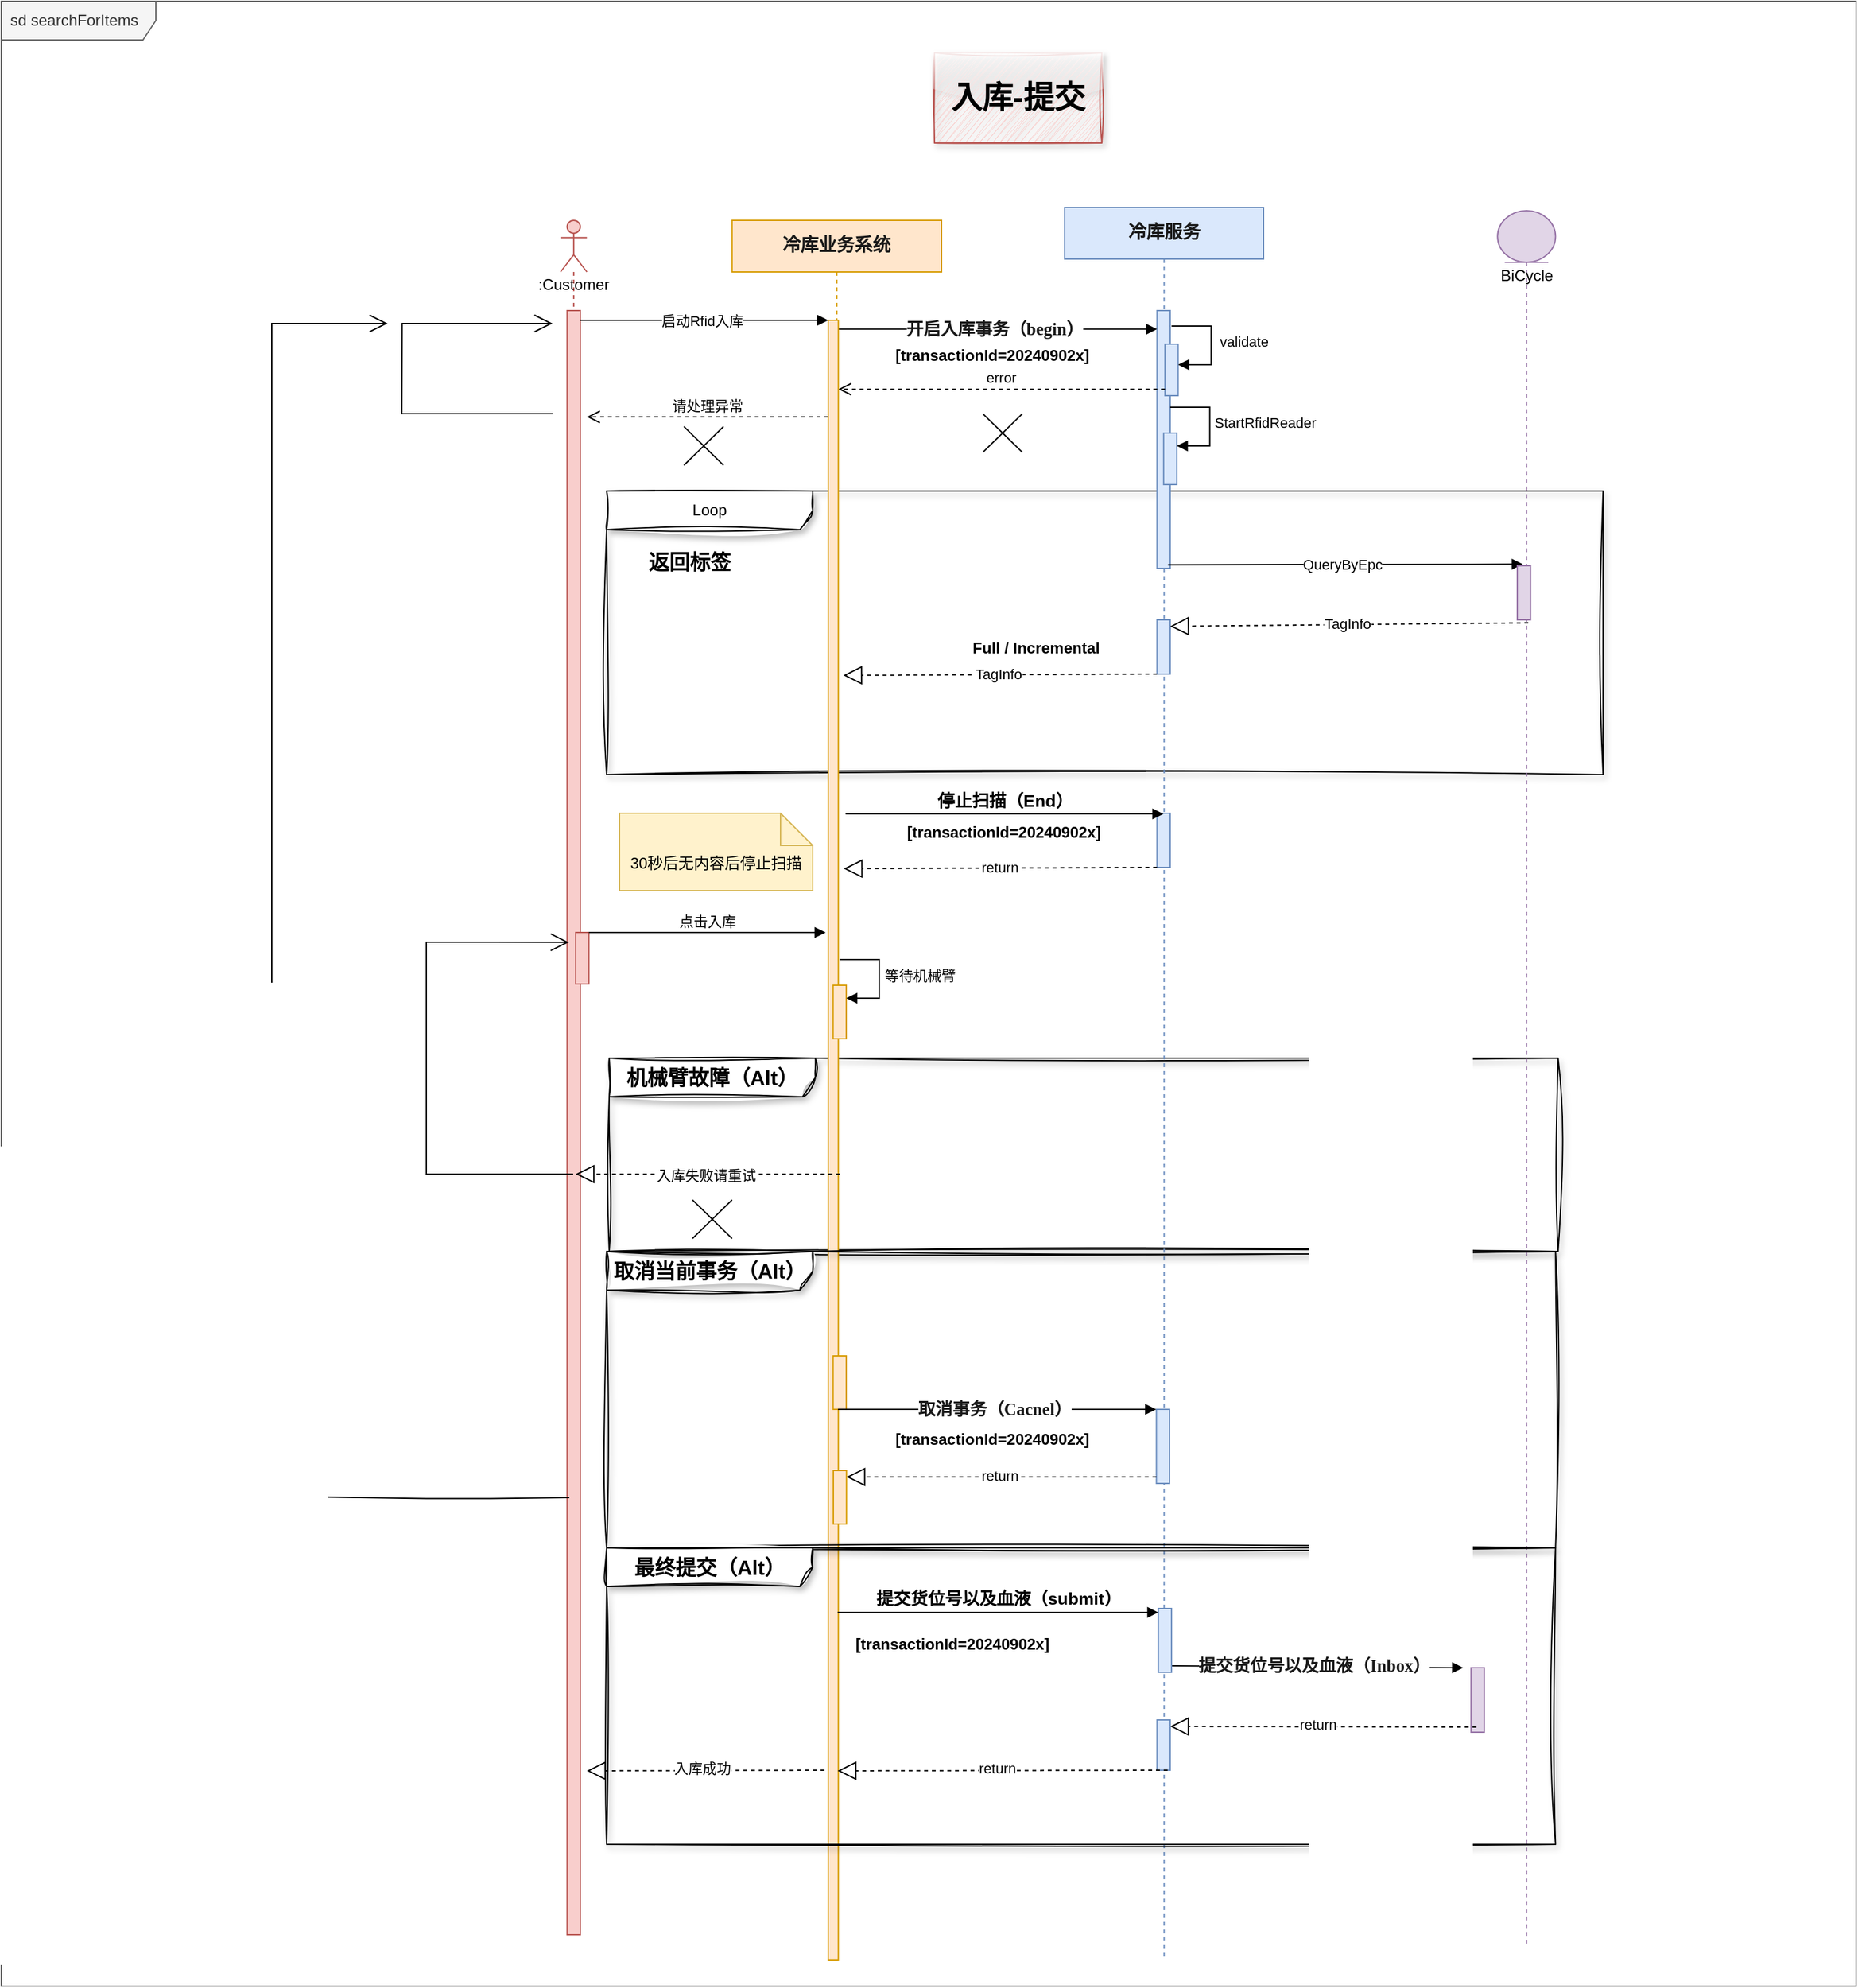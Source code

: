 <mxfile version="24.7.10" pages="5">
  <diagram id="i7KtP-Vs8fw_sYRqWalm" name="入库-提交">
    <mxGraphModel dx="3682" dy="1123" grid="1" gridSize="10" guides="1" tooltips="1" connect="1" arrows="1" fold="1" page="1" pageScale="1" pageWidth="1019" pageHeight="1320" math="0" shadow="0">
      <root>
        <mxCell id="0" />
        <mxCell id="1" parent="0" />
        <mxCell id="df3Xc9EHLCvCGCI0Srp7-19" value="&lt;b style=&quot;font-size: 16px; text-wrap: nowrap;&quot;&gt;机械臂故障（Alt）&lt;/b&gt;" style="shape=umlFrame;whiteSpace=wrap;html=1;pointerEvents=0;recursiveResize=0;container=0;collapsible=0;width=160;shadow=1;sketch=1;curveFitting=1;jiggle=2;" parent="1" vertex="1">
          <mxGeometry x="-878" y="820" width="736.68" height="150" as="geometry" />
        </mxCell>
        <mxCell id="XppZFFv2hi1EjOijFOD9-25" value="sd searchForItems" style="shape=umlFrame;whiteSpace=wrap;html=1;width=120;height=30;boundedLbl=1;verticalAlign=middle;align=left;spacingLeft=5;fillColor=#f5f5f5;fontColor=#333333;strokeColor=#666666;" parent="1" vertex="1">
          <mxGeometry x="-1350" width="1440" height="1540" as="geometry" />
        </mxCell>
        <mxCell id="JydccJCQ6fTOZagrxZ0v-60" value="Loop" style="shape=umlFrame;whiteSpace=wrap;html=1;pointerEvents=0;recursiveResize=0;container=1;collapsible=0;width=160;shadow=1;sketch=1;curveFitting=1;jiggle=2;" parent="1" vertex="1">
          <mxGeometry x="-880" y="380" width="773.59" height="220" as="geometry" />
        </mxCell>
        <mxCell id="HT6MiuLGCi4q6tSzI8XS-2" value="" style="html=1;points=[];perimeter=orthogonalPerimeter;fillColor=#e1d5e7;strokeColor=#9673a6;" parent="JydccJCQ6fTOZagrxZ0v-60" vertex="1">
          <mxGeometry x="671.102" y="913" width="10.246" height="50" as="geometry" />
        </mxCell>
        <mxCell id="HT6MiuLGCi4q6tSzI8XS-3" value="" style="html=1;verticalAlign=bottom;endArrow=block;entryX=0;entryY=0.072;rounded=0;entryDx=0;entryDy=0;entryPerimeter=0;exitX=1;exitY=1;exitDx=0;exitDy=-5;exitPerimeter=0;" parent="JydccJCQ6fTOZagrxZ0v-60" source="JydccJCQ6fTOZagrxZ0v-102" edge="1">
          <mxGeometry x="1" y="125" relative="1" as="geometry">
            <mxPoint x="409.833" y="913" as="sourcePoint" />
            <mxPoint x="664.955" y="913" as="targetPoint" />
            <mxPoint x="125" y="125" as="offset" />
          </mxGeometry>
        </mxCell>
        <mxCell id="HT6MiuLGCi4q6tSzI8XS-4" value="&lt;span style=&quot;color: rgb(25, 25, 25); font-family: &amp;quot;Microsoft YaHei&amp;quot;; font-size: 13.333px;&quot;&gt;&lt;b&gt;提交货位号以及血液（Inbox）&lt;/b&gt;&lt;/span&gt;" style="edgeLabel;html=1;align=center;verticalAlign=middle;resizable=0;points=[];" parent="HT6MiuLGCi4q6tSzI8XS-3" vertex="1" connectable="0">
          <mxGeometry x="-0.022" y="1" relative="1" as="geometry">
            <mxPoint as="offset" />
          </mxGeometry>
        </mxCell>
        <mxCell id="HT6MiuLGCi4q6tSzI8XS-7" value="" style="endArrow=block;dashed=1;endFill=0;endSize=12;html=1;rounded=0;entryX=1;entryY=0;entryDx=0;entryDy=5;entryPerimeter=0;" parent="JydccJCQ6fTOZagrxZ0v-60" target="HT6MiuLGCi4q6tSzI8XS-6" edge="1">
          <mxGeometry width="160" relative="1" as="geometry">
            <mxPoint x="675.2" y="959" as="sourcePoint" />
            <mxPoint x="480.53" y="955" as="targetPoint" />
          </mxGeometry>
        </mxCell>
        <mxCell id="HT6MiuLGCi4q6tSzI8XS-8" value="Text" style="edgeLabel;html=1;align=center;verticalAlign=middle;resizable=0;points=[];" parent="HT6MiuLGCi4q6tSzI8XS-7" vertex="1" connectable="0">
          <mxGeometry x="0.052" y="-1" relative="1" as="geometry">
            <mxPoint as="offset" />
          </mxGeometry>
        </mxCell>
        <mxCell id="HT6MiuLGCi4q6tSzI8XS-9" value="return" style="edgeLabel;html=1;align=center;verticalAlign=middle;resizable=0;points=[];" parent="HT6MiuLGCi4q6tSzI8XS-7" vertex="1" connectable="0">
          <mxGeometry x="0.037" y="-2" relative="1" as="geometry">
            <mxPoint as="offset" />
          </mxGeometry>
        </mxCell>
        <mxCell id="rYg8_pKWDpieuBRK71my-3" value="&lt;b style=&quot;font-size: 16px;&quot;&gt;返回标签&lt;/b&gt;" style="text;html=1;align=center;verticalAlign=middle;resizable=0;points=[];autosize=1;strokeColor=none;fillColor=none;" parent="JydccJCQ6fTOZagrxZ0v-60" vertex="1">
          <mxGeometry x="19.467" y="40" width="90" height="30" as="geometry" />
        </mxCell>
        <mxCell id="ppZE_xoksTWEemSVoQRX-1" value="&lt;b&gt;[transactionId=20240902x]&lt;/b&gt;" style="text;html=1;align=center;verticalAlign=middle;resizable=0;points=[];autosize=1;strokeColor=none;fillColor=none;" parent="JydccJCQ6fTOZagrxZ0v-60" vertex="1">
          <mxGeometry x="183.397" y="880" width="170" height="30" as="geometry" />
        </mxCell>
        <mxCell id="XppZFFv2hi1EjOijFOD9-2" value=":Customer" style="shape=umlLifeline;participant=umlActor;perimeter=lifelinePerimeter;html=1;container=1;collapsible=0;recursiveResize=0;verticalAlign=top;spacingTop=36;outlineConnect=0;size=40;fillColor=#f8cecc;strokeColor=#b85450;" parent="1" vertex="1">
          <mxGeometry x="-915.833" y="170" width="20.492" height="1330" as="geometry" />
        </mxCell>
        <mxCell id="XppZFFv2hi1EjOijFOD9-3" value="" style="html=1;points=[];perimeter=orthogonalPerimeter;fillColor=#f8cecc;strokeColor=#b85450;" parent="XppZFFv2hi1EjOijFOD9-2" vertex="1">
          <mxGeometry x="5.12" y="70" width="10.25" height="1260" as="geometry" />
        </mxCell>
        <mxCell id="ppZE_xoksTWEemSVoQRX-8" value="" style="endArrow=open;endFill=1;endSize=12;html=1;rounded=0;entryX=0.135;entryY=0.389;entryDx=0;entryDy=0;entryPerimeter=0;" parent="XppZFFv2hi1EjOijFOD9-2" source="XppZFFv2hi1EjOijFOD9-2" target="XppZFFv2hi1EjOijFOD9-3" edge="1">
          <mxGeometry width="160" relative="1" as="geometry">
            <mxPoint y="830.5" as="sourcePoint" />
            <mxPoint y="758.5" as="targetPoint" />
            <Array as="points">
              <mxPoint x="-44.167" y="740" />
              <mxPoint x="-94.167" y="740" />
              <mxPoint x="-104.167" y="740" />
              <mxPoint x="-104.167" y="560" />
              <mxPoint x="-54.167" y="560" />
            </Array>
          </mxGeometry>
        </mxCell>
        <mxCell id="XppZFFv2hi1EjOijFOD9-11" value="&lt;span style=&quot;font-family:&#39;Microsoft YaHei&#39;; font-size:10.5pt; font-weight:600; color:#191919;&quot;&gt;冷库服务&lt;/span&gt;" style="shape=umlLifeline;perimeter=lifelinePerimeter;whiteSpace=wrap;html=1;container=1;collapsible=0;recursiveResize=0;outlineConnect=0;fillColor=#dae8fc;strokeColor=#6c8ebf;" parent="1" vertex="1">
          <mxGeometry x="-524.44" y="160" width="154.44" height="1360" as="geometry" />
        </mxCell>
        <mxCell id="XppZFFv2hi1EjOijFOD9-12" value="" style="html=1;points=[];perimeter=orthogonalPerimeter;fillColor=#dae8fc;strokeColor=#6c8ebf;" parent="XppZFFv2hi1EjOijFOD9-11" vertex="1">
          <mxGeometry x="71.721" y="80" width="10.246" height="200" as="geometry" />
        </mxCell>
        <mxCell id="JydccJCQ6fTOZagrxZ0v-37" value="" style="group" parent="XppZFFv2hi1EjOijFOD9-11" vertex="1" connectable="0">
          <mxGeometry x="77.868" y="100" width="35.86" height="60" as="geometry" />
        </mxCell>
        <mxCell id="JydccJCQ6fTOZagrxZ0v-41" value="" style="group" parent="JydccJCQ6fTOZagrxZ0v-37" vertex="1" connectable="0">
          <mxGeometry y="-8" width="35.86" height="54" as="geometry" />
        </mxCell>
        <mxCell id="JydccJCQ6fTOZagrxZ0v-35" value="" style="html=1;points=[[0,0,0,0,5],[0,1,0,0,-5],[1,0,0,0,5],[1,1,0,0,-5]];perimeter=orthogonalPerimeter;outlineConnect=0;targetShapes=umlLifeline;portConstraint=eastwest;newEdgeStyle={&quot;curved&quot;:0,&quot;rounded&quot;:0};fillColor=#dae8fc;strokeColor=#6c8ebf;" parent="JydccJCQ6fTOZagrxZ0v-41" vertex="1">
          <mxGeometry y="14" width="10.246" height="40" as="geometry" />
        </mxCell>
        <mxCell id="JydccJCQ6fTOZagrxZ0v-36" value="&amp;nbsp;&lt;span style=&quot;text-align: center;&quot;&gt;validate&lt;/span&gt;" style="html=1;align=left;spacingLeft=2;endArrow=block;rounded=0;edgeStyle=orthogonalEdgeStyle;curved=0;rounded=0;" parent="JydccJCQ6fTOZagrxZ0v-41" edge="1">
          <mxGeometry relative="1" as="geometry">
            <mxPoint x="5.123" as="sourcePoint" />
            <Array as="points">
              <mxPoint x="35.86" y="30" />
            </Array>
            <mxPoint x="10.246" y="30" as="targetPoint" />
          </mxGeometry>
        </mxCell>
        <mxCell id="JydccJCQ6fTOZagrxZ0v-40" value="" style="group" parent="XppZFFv2hi1EjOijFOD9-11" vertex="1" connectable="0">
          <mxGeometry x="76.844" y="155" width="35.86" height="60" as="geometry" />
        </mxCell>
        <mxCell id="JydccJCQ6fTOZagrxZ0v-38" value="" style="html=1;points=[[0,0,0,0,5],[0,1,0,0,-5],[1,0,0,0,5],[1,1,0,0,-5]];perimeter=orthogonalPerimeter;outlineConnect=0;targetShapes=umlLifeline;portConstraint=eastwest;newEdgeStyle={&quot;curved&quot;:0,&quot;rounded&quot;:0};fillColor=#dae8fc;strokeColor=#6c8ebf;" parent="JydccJCQ6fTOZagrxZ0v-40" vertex="1">
          <mxGeometry y="20" width="10.246" height="40" as="geometry" />
        </mxCell>
        <mxCell id="JydccJCQ6fTOZagrxZ0v-39" value="StartRfidReader" style="html=1;align=left;spacingLeft=2;endArrow=block;rounded=0;edgeStyle=orthogonalEdgeStyle;curved=0;rounded=0;" parent="JydccJCQ6fTOZagrxZ0v-40" target="JydccJCQ6fTOZagrxZ0v-38" edge="1">
          <mxGeometry relative="1" as="geometry">
            <mxPoint x="5.123" as="sourcePoint" />
            <Array as="points">
              <mxPoint x="35.86" y="30" />
            </Array>
          </mxGeometry>
        </mxCell>
        <mxCell id="JydccJCQ6fTOZagrxZ0v-65" value="" style="html=1;points=[[0,0,0,0,5],[0,1,0,0,-5],[1,0,0,0,5],[1,1,0,0,-5]];perimeter=orthogonalPerimeter;outlineConnect=0;targetShapes=umlLifeline;portConstraint=eastwest;newEdgeStyle={&quot;curved&quot;:0,&quot;rounded&quot;:0};fillColor=#dae8fc;strokeColor=#6c8ebf;" parent="XppZFFv2hi1EjOijFOD9-11" vertex="1">
          <mxGeometry x="71.716" y="320" width="10.246" height="42" as="geometry" />
        </mxCell>
        <mxCell id="YEC91V2a1LTBiHcoTa7g-13" value="" style="html=1;points=[[0,0,0,0,5],[0,1,0,0,-5],[1,0,0,0,5],[1,1,0,0,-5]];perimeter=orthogonalPerimeter;outlineConnect=0;targetShapes=umlLifeline;portConstraint=eastwest;newEdgeStyle={&quot;curved&quot;:0,&quot;rounded&quot;:0};fillColor=#dae8fc;strokeColor=#6c8ebf;" parent="XppZFFv2hi1EjOijFOD9-11" vertex="1">
          <mxGeometry x="71.716" y="470" width="10.246" height="42" as="geometry" />
        </mxCell>
        <mxCell id="YEC91V2a1LTBiHcoTa7g-14" value="" style="endArrow=block;dashed=1;endFill=0;endSize=12;html=1;rounded=0;" parent="XppZFFv2hi1EjOijFOD9-11" edge="1">
          <mxGeometry width="160" relative="1" as="geometry">
            <mxPoint x="71.72" y="512" as="sourcePoint" />
            <mxPoint x="-171.511" y="513" as="targetPoint" />
          </mxGeometry>
        </mxCell>
        <mxCell id="YEC91V2a1LTBiHcoTa7g-15" value="Text" style="edgeLabel;html=1;align=center;verticalAlign=middle;resizable=0;points=[];" parent="YEC91V2a1LTBiHcoTa7g-14" vertex="1" connectable="0">
          <mxGeometry x="0.013" y="1" relative="1" as="geometry">
            <mxPoint as="offset" />
          </mxGeometry>
        </mxCell>
        <mxCell id="YEC91V2a1LTBiHcoTa7g-16" value="return" style="edgeLabel;html=1;align=center;verticalAlign=middle;resizable=0;points=[];" parent="YEC91V2a1LTBiHcoTa7g-14" vertex="1" connectable="0">
          <mxGeometry x="0.013" y="-1" relative="1" as="geometry">
            <mxPoint as="offset" />
          </mxGeometry>
        </mxCell>
        <mxCell id="XppZFFv2hi1EjOijFOD9-13" value="BiCycle" style="shape=umlLifeline;participant=umlEntity;perimeter=lifelinePerimeter;whiteSpace=wrap;html=1;container=1;collapsible=0;recursiveResize=0;verticalAlign=top;spacingTop=36;outlineConnect=0;fillColor=#e1d5e7;strokeColor=#9673a6;" parent="1" vertex="1">
          <mxGeometry x="-188.38" y="162.5" width="45.06" height="1347.5" as="geometry" />
        </mxCell>
        <mxCell id="JydccJCQ6fTOZagrxZ0v-12" value="" style="html=1;verticalAlign=bottom;endArrow=block;entryX=0;entryY=0.072;rounded=0;entryDx=0;entryDy=0;entryPerimeter=0;" parent="1" source="XppZFFv2hi1EjOijFOD9-5" target="XppZFFv2hi1EjOijFOD9-12" edge="1">
          <mxGeometry x="1" y="125" relative="1" as="geometry">
            <mxPoint x="-721.162" y="270" as="sourcePoint" />
            <mxPoint x="-546.983" y="270" as="targetPoint" />
            <mxPoint x="125" y="125" as="offset" />
          </mxGeometry>
        </mxCell>
        <mxCell id="JydccJCQ6fTOZagrxZ0v-42" value="&lt;span style=&quot;color: rgb(25, 25, 25); font-family: &amp;quot;Microsoft YaHei&amp;quot;;&quot;&gt;&lt;b style=&quot;&quot;&gt;&lt;font style=&quot;font-size: 13.333px;&quot;&gt;开启入库事务（begin）&lt;/font&gt;&lt;/b&gt;&lt;/span&gt;" style="edgeLabel;html=1;align=center;verticalAlign=middle;resizable=0;points=[];" parent="JydccJCQ6fTOZagrxZ0v-12" vertex="1" connectable="0">
          <mxGeometry x="-0.022" y="1" relative="1" as="geometry">
            <mxPoint as="offset" />
          </mxGeometry>
        </mxCell>
        <mxCell id="JydccJCQ6fTOZagrxZ0v-32" value="error" style="html=1;verticalAlign=bottom;endArrow=open;dashed=1;endSize=8;curved=0;rounded=0;exitX=0;exitY=1;exitDx=0;exitDy=-5;exitPerimeter=0;" parent="1" source="JydccJCQ6fTOZagrxZ0v-35" target="XppZFFv2hi1EjOijFOD9-5" edge="1">
          <mxGeometry relative="1" as="geometry">
            <mxPoint x="-485.508" y="319.998" as="sourcePoint" />
            <mxPoint x="-721.162" y="306" as="targetPoint" />
          </mxGeometry>
        </mxCell>
        <mxCell id="JydccJCQ6fTOZagrxZ0v-63" value="" style="html=1;verticalAlign=bottom;endArrow=block;entryX=0.417;entryY=-0.029;rounded=0;exitX=0.833;exitY=0.986;exitDx=0;exitDy=0;exitPerimeter=0;entryDx=0;entryDy=0;entryPerimeter=0;" parent="1" source="XppZFFv2hi1EjOijFOD9-12" target="XppZFFv2hi1EjOijFOD9-14" edge="1">
          <mxGeometry x="1" y="125" relative="1" as="geometry">
            <mxPoint x="-413.787" y="440" as="sourcePoint" />
            <mxPoint x="-198.625" y="440" as="targetPoint" />
            <mxPoint x="125" y="125" as="offset" />
          </mxGeometry>
        </mxCell>
        <mxCell id="JydccJCQ6fTOZagrxZ0v-64" value="QueryByEpc" style="edgeLabel;html=1;align=center;verticalAlign=middle;resizable=0;points=[];" parent="JydccJCQ6fTOZagrxZ0v-63" vertex="1" connectable="0">
          <mxGeometry x="-0.02" relative="1" as="geometry">
            <mxPoint as="offset" />
          </mxGeometry>
        </mxCell>
        <mxCell id="JydccJCQ6fTOZagrxZ0v-75" value="Full /&amp;nbsp;Incremental" style="text;html=1;align=center;verticalAlign=middle;resizable=0;points=[];autosize=1;strokeColor=none;fillColor=none;fontStyle=1" parent="1" vertex="1">
          <mxGeometry x="-607.434" y="487" width="120" height="30" as="geometry" />
        </mxCell>
        <mxCell id="XppZFFv2hi1EjOijFOD9-14" value="" style="html=1;points=[];perimeter=orthogonalPerimeter;fillColor=#e1d5e7;strokeColor=#9673a6;" parent="1" vertex="1">
          <mxGeometry x="-173.01" y="438" width="10.246" height="42" as="geometry" />
        </mxCell>
        <mxCell id="JydccJCQ6fTOZagrxZ0v-68" value="" style="endArrow=block;dashed=1;endFill=0;endSize=12;html=1;rounded=0;exitX=0.833;exitY=1.054;exitDx=0;exitDy=0;exitPerimeter=0;entryX=1;entryY=0;entryDx=0;entryDy=5;entryPerimeter=0;" parent="1" source="XppZFFv2hi1EjOijFOD9-14" target="JydccJCQ6fTOZagrxZ0v-65" edge="1">
          <mxGeometry width="160" relative="1" as="geometry">
            <mxPoint x="-382.025" y="500" as="sourcePoint" />
            <mxPoint x="-218.092" y="500" as="targetPoint" />
          </mxGeometry>
        </mxCell>
        <mxCell id="JydccJCQ6fTOZagrxZ0v-69" value="Text" style="edgeLabel;html=1;align=center;verticalAlign=middle;resizable=0;points=[];" parent="JydccJCQ6fTOZagrxZ0v-68" vertex="1" connectable="0">
          <mxGeometry x="0.013" y="1" relative="1" as="geometry">
            <mxPoint as="offset" />
          </mxGeometry>
        </mxCell>
        <mxCell id="JydccJCQ6fTOZagrxZ0v-71" value="TagInfo" style="edgeLabel;html=1;align=center;verticalAlign=middle;resizable=0;points=[];" parent="JydccJCQ6fTOZagrxZ0v-68" vertex="1" connectable="0">
          <mxGeometry x="0.013" y="-1" relative="1" as="geometry">
            <mxPoint as="offset" />
          </mxGeometry>
        </mxCell>
        <mxCell id="ppZE_xoksTWEemSVoQRX-11" value="" style="endArrow=open;endFill=1;endSize=12;html=1;rounded=0;entryX=-0.1;entryY=0.469;entryDx=0;entryDy=0;entryPerimeter=0;" parent="1" edge="1">
          <mxGeometry width="160" relative="1" as="geometry">
            <mxPoint x="-922" y="320" as="sourcePoint" />
            <mxPoint x="-921.981" y="250" as="targetPoint" />
            <Array as="points">
              <mxPoint x="-980" y="320" />
              <mxPoint x="-1039" y="320" />
              <mxPoint x="-1038.783" y="250" />
            </Array>
          </mxGeometry>
        </mxCell>
        <mxCell id="ppZE_xoksTWEemSVoQRX-16" value="" style="shape=umlDestroy;html=1;" parent="1" vertex="1">
          <mxGeometry x="-813.375" y="930" width="30.737" height="30" as="geometry" />
        </mxCell>
        <mxCell id="ppZE_xoksTWEemSVoQRX-17" value="" style="shape=umlDestroy;html=1;" parent="1" vertex="1">
          <mxGeometry x="-820.005" y="330" width="30.737" height="30" as="geometry" />
        </mxCell>
        <mxCell id="XppZFFv2hi1EjOijFOD9-4" value="&lt;span style=&quot;font-family:&#39;Microsoft YaHei&#39;; font-size:10.5pt; font-weight:600; color:#191919;&quot;&gt;冷库业务系统&lt;/span&gt;" style="shape=umlLifeline;perimeter=lifelinePerimeter;whiteSpace=wrap;html=1;container=1;collapsible=0;recursiveResize=0;outlineConnect=0;fillColor=#ffe6cc;strokeColor=#d79b00;" parent="1" vertex="1">
          <mxGeometry x="-782.64" y="170" width="162.64" height="1342.5" as="geometry" />
        </mxCell>
        <mxCell id="XppZFFv2hi1EjOijFOD9-5" value="" style="html=1;points=[];perimeter=orthogonalPerimeter;fillColor=#ffe6cc;strokeColor=#d79b00;" parent="XppZFFv2hi1EjOijFOD9-4" vertex="1">
          <mxGeometry x="74.62" y="77.5" width="7.86" height="1272.5" as="geometry" />
        </mxCell>
        <mxCell id="ppZE_xoksTWEemSVoQRX-10" value="请处理异常" style="html=1;verticalAlign=bottom;endArrow=open;dashed=1;endSize=8;curved=0;rounded=0;" parent="XppZFFv2hi1EjOijFOD9-4" edge="1">
          <mxGeometry x="-0.001" relative="1" as="geometry">
            <mxPoint x="74.62" y="152.5" as="sourcePoint" />
            <mxPoint x="-112.704" y="152.5" as="targetPoint" />
            <mxPoint as="offset" />
          </mxGeometry>
        </mxCell>
        <mxCell id="XppZFFv2hi1EjOijFOD9-10" value="" style="html=1;verticalAlign=bottom;endArrow=block;entryX=0;entryY=0;rounded=0;" parent="1" source="XppZFFv2hi1EjOijFOD9-3" target="XppZFFv2hi1EjOijFOD9-5" edge="1">
          <mxGeometry x="1" y="125" relative="1" as="geometry">
            <mxPoint x="-794.42" y="260" as="sourcePoint" />
            <mxPoint x="125" y="125" as="offset" />
          </mxGeometry>
        </mxCell>
        <mxCell id="JydccJCQ6fTOZagrxZ0v-8" value="启动Rfid入库" style="edgeLabel;html=1;align=center;verticalAlign=middle;resizable=0;points=[];" parent="XppZFFv2hi1EjOijFOD9-10" vertex="1" connectable="0">
          <mxGeometry x="-0.02" relative="1" as="geometry">
            <mxPoint as="offset" />
          </mxGeometry>
        </mxCell>
        <mxCell id="XppZFFv2hi1EjOijFOD9-22" value="&lt;b&gt;[transactionId=20240902x]&lt;/b&gt;" style="text;html=1;align=center;verticalAlign=middle;resizable=0;points=[];autosize=1;strokeColor=none;fillColor=none;" parent="1" vertex="1">
          <mxGeometry x="-665.53" y="260" width="170" height="30" as="geometry" />
        </mxCell>
        <mxCell id="JydccJCQ6fTOZagrxZ0v-72" value="" style="endArrow=block;dashed=1;endFill=0;endSize=12;html=1;rounded=0;" parent="1" source="JydccJCQ6fTOZagrxZ0v-65" edge="1">
          <mxGeometry width="160" relative="1" as="geometry">
            <mxPoint x="-534.022" y="520" as="sourcePoint" />
            <mxPoint x="-696.231" y="523" as="targetPoint" />
          </mxGeometry>
        </mxCell>
        <mxCell id="JydccJCQ6fTOZagrxZ0v-73" value="Text" style="edgeLabel;html=1;align=center;verticalAlign=middle;resizable=0;points=[];" parent="JydccJCQ6fTOZagrxZ0v-72" vertex="1" connectable="0">
          <mxGeometry x="0.013" y="1" relative="1" as="geometry">
            <mxPoint as="offset" />
          </mxGeometry>
        </mxCell>
        <mxCell id="JydccJCQ6fTOZagrxZ0v-74" value="TagInfo" style="edgeLabel;html=1;align=center;verticalAlign=middle;resizable=0;points=[];" parent="JydccJCQ6fTOZagrxZ0v-72" vertex="1" connectable="0">
          <mxGeometry x="0.013" y="-1" relative="1" as="geometry">
            <mxPoint as="offset" />
          </mxGeometry>
        </mxCell>
        <mxCell id="JydccJCQ6fTOZagrxZ0v-104" value="&lt;b&gt;&lt;font style=&quot;font-size: 13.333px;&quot;&gt;提交货位号以及血液（submit）&lt;/font&gt;&lt;/b&gt;" style="html=1;verticalAlign=bottom;endArrow=block;curved=0;rounded=0;" parent="1" target="JydccJCQ6fTOZagrxZ0v-102" edge="1">
          <mxGeometry width="80" relative="1" as="geometry">
            <mxPoint x="-700.671" y="1250.08" as="sourcePoint" />
            <mxPoint x="-511.123" y="1250.08" as="targetPoint" />
          </mxGeometry>
        </mxCell>
        <mxCell id="JydccJCQ6fTOZagrxZ0v-102" value="" style="html=1;points=[[0,0,0,0,5],[0,1,0,0,-5],[1,0,0,0,5],[1,1,0,0,-5]];perimeter=orthogonalPerimeter;outlineConnect=0;targetShapes=umlLifeline;portConstraint=eastwest;newEdgeStyle={&quot;curved&quot;:0,&quot;rounded&quot;:0};fillColor=#dae8fc;strokeColor=#6c8ebf;" parent="1" vertex="1">
          <mxGeometry x="-451.697" y="1247" width="10.246" height="49.5" as="geometry" />
        </mxCell>
        <mxCell id="HT6MiuLGCi4q6tSzI8XS-6" value="" style="html=1;points=[[0,0,0,0,5],[0,1,0,0,-5],[1,0,0,0,5],[1,1,0,0,-5]];perimeter=orthogonalPerimeter;outlineConnect=0;targetShapes=umlLifeline;portConstraint=eastwest;newEdgeStyle={&quot;curved&quot;:0,&quot;rounded&quot;:0};fillColor=#dae8fc;strokeColor=#6c8ebf;" parent="1" vertex="1">
          <mxGeometry x="-452.721" y="1333.5" width="10.246" height="39" as="geometry" />
        </mxCell>
        <mxCell id="HT6MiuLGCi4q6tSzI8XS-10" value="" style="endArrow=block;dashed=1;endFill=0;endSize=12;html=1;rounded=0;" parent="1" edge="1">
          <mxGeometry width="160" relative="1" as="geometry">
            <mxPoint x="-444.525" y="1372.5" as="sourcePoint" />
            <mxPoint x="-700.671" y="1373" as="targetPoint" />
          </mxGeometry>
        </mxCell>
        <mxCell id="HT6MiuLGCi4q6tSzI8XS-11" value="Text" style="edgeLabel;html=1;align=center;verticalAlign=middle;resizable=0;points=[];" parent="HT6MiuLGCi4q6tSzI8XS-10" vertex="1" connectable="0">
          <mxGeometry x="0.052" y="-1" relative="1" as="geometry">
            <mxPoint as="offset" />
          </mxGeometry>
        </mxCell>
        <mxCell id="HT6MiuLGCi4q6tSzI8XS-12" value="return" style="edgeLabel;html=1;align=center;verticalAlign=middle;resizable=0;points=[];" parent="HT6MiuLGCi4q6tSzI8XS-10" vertex="1" connectable="0">
          <mxGeometry x="0.037" y="-2" relative="1" as="geometry">
            <mxPoint as="offset" />
          </mxGeometry>
        </mxCell>
        <mxCell id="JydccJCQ6fTOZagrxZ0v-115" value="&lt;h1&gt;入库-提交&lt;br&gt;&lt;/h1&gt;" style="text;html=1;align=center;verticalAlign=middle;resizable=0;points=[];autosize=1;fillColor=#f8cecc;strokeColor=#b85450;gradientColor=none;rounded=0;glass=1;sketch=1;curveFitting=1;jiggle=2;shadow=1;" parent="1" vertex="1">
          <mxGeometry x="-625.535" y="40" width="130" height="70" as="geometry" />
        </mxCell>
        <mxCell id="JydccJCQ6fTOZagrxZ0v-57" value="" style="shape=umlDestroy;html=1;" parent="1" vertex="1">
          <mxGeometry x="-587.966" y="320" width="30.737" height="30" as="geometry" />
        </mxCell>
        <mxCell id="ppZE_xoksTWEemSVoQRX-19" value="" style="endArrow=block;dashed=1;endFill=0;endSize=12;html=1;rounded=0;" parent="1" edge="1">
          <mxGeometry width="160" relative="1" as="geometry">
            <mxPoint x="-710.916" y="1372.5" as="sourcePoint" />
            <mxPoint x="-895.341" y="1373" as="targetPoint" />
          </mxGeometry>
        </mxCell>
        <mxCell id="ppZE_xoksTWEemSVoQRX-20" value="Text" style="edgeLabel;html=1;align=center;verticalAlign=middle;resizable=0;points=[];" parent="ppZE_xoksTWEemSVoQRX-19" vertex="1" connectable="0">
          <mxGeometry x="0.052" y="-1" relative="1" as="geometry">
            <mxPoint as="offset" />
          </mxGeometry>
        </mxCell>
        <mxCell id="ppZE_xoksTWEemSVoQRX-21" value="入库成功" style="edgeLabel;html=1;align=center;verticalAlign=middle;resizable=0;points=[];" parent="ppZE_xoksTWEemSVoQRX-19" vertex="1" connectable="0">
          <mxGeometry x="0.037" y="-2" relative="1" as="geometry">
            <mxPoint as="offset" />
          </mxGeometry>
        </mxCell>
        <mxCell id="ppZE_xoksTWEemSVoQRX-2" value="" style="html=1;points=[[0,0,0,0,5],[0,1,0,0,-5],[1,0,0,0,5],[1,1,0,0,-5]];perimeter=orthogonalPerimeter;outlineConnect=0;targetShapes=umlLifeline;portConstraint=eastwest;newEdgeStyle={&quot;curved&quot;:0,&quot;rounded&quot;:0};fillColor=#ffe6cc;strokeColor=#d79b00;" parent="1" vertex="1">
          <mxGeometry x="-704.23" y="763.5" width="10.25" height="41.5" as="geometry" />
        </mxCell>
        <mxCell id="ppZE_xoksTWEemSVoQRX-3" value="等待机械臂" style="html=1;align=left;spacingLeft=2;endArrow=block;rounded=0;edgeStyle=orthogonalEdgeStyle;curved=0;rounded=0;" parent="1" target="ppZE_xoksTWEemSVoQRX-2" edge="1">
          <mxGeometry relative="1" as="geometry">
            <mxPoint x="-699.109" y="743.5" as="sourcePoint" />
            <Array as="points">
              <mxPoint x="-668.371" y="773.5" />
            </Array>
          </mxGeometry>
        </mxCell>
        <mxCell id="JydccJCQ6fTOZagrxZ0v-99" value="" style="html=1;points=[[0,0,0,0,5],[0,1,0,0,-5],[1,0,0,0,5],[1,1,0,0,-5]];perimeter=orthogonalPerimeter;outlineConnect=0;targetShapes=umlLifeline;portConstraint=eastwest;newEdgeStyle={&quot;curved&quot;:0,&quot;rounded&quot;:0};fillColor=#f8cecc;strokeColor=#b85450;" parent="1" vertex="1">
          <mxGeometry x="-904.05" y="722.5" width="10.246" height="40" as="geometry" />
        </mxCell>
        <mxCell id="JydccJCQ6fTOZagrxZ0v-100" value="点击入库" style="html=1;verticalAlign=bottom;endArrow=block;curved=0;rounded=0;" parent="1" source="JydccJCQ6fTOZagrxZ0v-99" edge="1">
          <mxGeometry width="80" relative="1" as="geometry">
            <mxPoint x="-885.804" y="722.5" as="sourcePoint" />
            <mxPoint x="-710.003" y="722.5" as="targetPoint" />
          </mxGeometry>
        </mxCell>
        <mxCell id="YEC91V2a1LTBiHcoTa7g-12" value="&lt;font style=&quot;font-size: 13.333px;&quot;&gt;&lt;b&gt;停止扫描（End）&lt;/b&gt;&lt;/font&gt;" style="html=1;verticalAlign=bottom;endArrow=block;curved=0;rounded=0;" parent="1" target="XppZFFv2hi1EjOijFOD9-11" edge="1">
          <mxGeometry width="80" relative="1" as="geometry">
            <mxPoint x="-694.52" y="630.5" as="sourcePoint" />
            <mxPoint x="-520" y="630" as="targetPoint" />
          </mxGeometry>
        </mxCell>
        <mxCell id="YEC91V2a1LTBiHcoTa7g-17" value="" style="endArrow=block;dashed=1;endFill=0;endSize=12;html=1;rounded=0;" parent="1" edge="1">
          <mxGeometry width="160" relative="1" as="geometry">
            <mxPoint x="-698.82" y="910" as="sourcePoint" />
            <mxPoint x="-904.05" y="910" as="targetPoint" />
          </mxGeometry>
        </mxCell>
        <mxCell id="YEC91V2a1LTBiHcoTa7g-18" value="入库失败请重试" style="edgeLabel;html=1;align=center;verticalAlign=middle;resizable=0;points=[];" parent="YEC91V2a1LTBiHcoTa7g-17" vertex="1" connectable="0">
          <mxGeometry x="0.013" y="1" relative="1" as="geometry">
            <mxPoint as="offset" />
          </mxGeometry>
        </mxCell>
        <mxCell id="YEC91V2a1LTBiHcoTa7g-21" value="" style="html=1;points=[[0,0,0,0,5],[0,1,0,0,-5],[1,0,0,0,5],[1,1,0,0,-5]];perimeter=orthogonalPerimeter;outlineConnect=0;targetShapes=umlLifeline;portConstraint=eastwest;newEdgeStyle={&quot;curved&quot;:0,&quot;rounded&quot;:0};fillColor=#dae8fc;strokeColor=#6c8ebf;" parent="1" vertex="1">
          <mxGeometry x="-453.208" y="1092.5" width="10.25" height="57.5" as="geometry" />
        </mxCell>
        <mxCell id="YEC91V2a1LTBiHcoTa7g-22" value="" style="html=1;points=[[0,0,0,0,5],[0,1,0,0,-5],[1,0,0,0,5],[1,1,0,0,-5]];perimeter=orthogonalPerimeter;outlineConnect=0;targetShapes=umlLifeline;portConstraint=eastwest;newEdgeStyle={&quot;curved&quot;:0,&quot;rounded&quot;:0};fillColor=#ffe6cc;strokeColor=#d79b00;" parent="1" vertex="1">
          <mxGeometry x="-704.06" y="1140" width="10.25" height="41.5" as="geometry" />
        </mxCell>
        <mxCell id="YEC91V2a1LTBiHcoTa7g-23" value="" style="endArrow=block;dashed=1;endFill=0;endSize=12;html=1;rounded=0;entryX=1;entryY=0;entryDx=0;entryDy=5;entryPerimeter=0;" parent="1" source="YEC91V2a1LTBiHcoTa7g-21" target="YEC91V2a1LTBiHcoTa7g-22" edge="1">
          <mxGeometry width="160" relative="1" as="geometry">
            <mxPoint x="-438.97" y="1292" as="sourcePoint" />
            <mxPoint x="-682.201" y="1293" as="targetPoint" />
          </mxGeometry>
        </mxCell>
        <mxCell id="YEC91V2a1LTBiHcoTa7g-24" value="Text" style="edgeLabel;html=1;align=center;verticalAlign=middle;resizable=0;points=[];" parent="YEC91V2a1LTBiHcoTa7g-23" vertex="1" connectable="0">
          <mxGeometry x="0.013" y="1" relative="1" as="geometry">
            <mxPoint as="offset" />
          </mxGeometry>
        </mxCell>
        <mxCell id="YEC91V2a1LTBiHcoTa7g-25" value="return" style="edgeLabel;html=1;align=center;verticalAlign=middle;resizable=0;points=[];" parent="YEC91V2a1LTBiHcoTa7g-23" vertex="1" connectable="0">
          <mxGeometry x="0.013" y="-1" relative="1" as="geometry">
            <mxPoint as="offset" />
          </mxGeometry>
        </mxCell>
        <mxCell id="YEC91V2a1LTBiHcoTa7g-26" value="" style="html=1;points=[[0,0,0,0,5],[0,1,0,0,-5],[1,0,0,0,5],[1,1,0,0,-5]];perimeter=orthogonalPerimeter;outlineConnect=0;targetShapes=umlLifeline;portConstraint=eastwest;newEdgeStyle={&quot;curved&quot;:0,&quot;rounded&quot;:0};fillColor=#ffe6cc;strokeColor=#d79b00;" parent="1" vertex="1">
          <mxGeometry x="-704.23" y="1051" width="10.25" height="41.5" as="geometry" />
        </mxCell>
        <mxCell id="YEC91V2a1LTBiHcoTa7g-27" value="" style="html=1;verticalAlign=bottom;endArrow=block;entryX=0;entryY=0.072;rounded=0;entryDx=0;entryDy=0;entryPerimeter=0;" parent="1" edge="1">
          <mxGeometry x="1" y="125" relative="1" as="geometry">
            <mxPoint x="-700.373" y="1092.5" as="sourcePoint" />
            <mxPoint x="-453.373" y="1092.5" as="targetPoint" />
            <mxPoint x="125" y="125" as="offset" />
          </mxGeometry>
        </mxCell>
        <mxCell id="YEC91V2a1LTBiHcoTa7g-28" value="&lt;span style=&quot;color: rgb(25, 25, 25); font-family: &amp;quot;Microsoft YaHei&amp;quot;; font-size: 13.333px;&quot;&gt;&lt;b&gt;取消事务（Cacnel）&lt;/b&gt;&lt;/span&gt;" style="edgeLabel;html=1;align=center;verticalAlign=middle;resizable=0;points=[];" parent="YEC91V2a1LTBiHcoTa7g-27" vertex="1" connectable="0">
          <mxGeometry x="-0.022" y="1" relative="1" as="geometry">
            <mxPoint as="offset" />
          </mxGeometry>
        </mxCell>
        <mxCell id="YEC91V2a1LTBiHcoTa7g-29" value="&lt;b&gt;[transactionId=20240902x]&lt;/b&gt;" style="text;html=1;align=center;verticalAlign=middle;resizable=0;points=[];autosize=1;strokeColor=none;fillColor=none;" parent="1" vertex="1">
          <mxGeometry x="-665.53" y="1101" width="170" height="30" as="geometry" />
        </mxCell>
        <mxCell id="YEC91V2a1LTBiHcoTa7g-30" value="&lt;b&gt;[transactionId=20240902x]&lt;/b&gt;" style="text;html=1;align=center;verticalAlign=middle;resizable=0;points=[];autosize=1;strokeColor=none;fillColor=none;" parent="1" vertex="1">
          <mxGeometry x="-657.43" y="630" width="170" height="30" as="geometry" />
        </mxCell>
        <mxCell id="KhGppTupB5uiBpiw8btR-2" value="30秒后无内容后停止扫描" style="shape=note2;boundedLbl=1;whiteSpace=wrap;html=1;size=25;verticalAlign=top;align=center;fillColor=#fff2cc;strokeColor=#d6b656;" parent="1" vertex="1">
          <mxGeometry x="-870" y="630" width="150" height="60" as="geometry" />
        </mxCell>
        <mxCell id="YEC91V2a1LTBiHcoTa7g-20" value="&lt;span style=&quot;font-size: 16px; text-wrap: nowrap;&quot;&gt;&lt;b&gt;取消当前事务（Alt）&lt;/b&gt;&lt;/span&gt;" style="shape=umlFrame;whiteSpace=wrap;html=1;pointerEvents=0;recursiveResize=0;container=0;collapsible=0;width=160;shadow=1;sketch=1;curveFitting=1;jiggle=2;" parent="1" vertex="1">
          <mxGeometry x="-880" y="970" width="736.68" height="230" as="geometry" />
        </mxCell>
        <mxCell id="KhGppTupB5uiBpiw8btR-4" value="" style="endArrow=open;endFill=1;endSize=12;html=1;rounded=0;exitX=0.167;exitY=0.731;exitDx=0;exitDy=0;exitPerimeter=0;" parent="1" source="XppZFFv2hi1EjOijFOD9-3" edge="1">
          <mxGeometry width="160" relative="1" as="geometry">
            <mxPoint x="-915.833" y="1161.75" as="sourcePoint" />
            <mxPoint x="-1050" y="250" as="targetPoint" />
            <Array as="points">
              <mxPoint x="-970" y="1161.75" />
              <mxPoint x="-1020" y="1161.75" />
              <mxPoint x="-1140" y="1160" />
              <mxPoint x="-1140" y="850" />
              <mxPoint x="-1140" y="250" />
              <mxPoint x="-1110" y="250" />
            </Array>
          </mxGeometry>
        </mxCell>
        <mxCell id="KhGppTupB5uiBpiw8btR-3" value="&lt;span style=&quot;font-size: 16px; text-wrap: nowrap;&quot;&gt;&lt;b&gt;最终提交（Alt）&lt;/b&gt;&lt;/span&gt;" style="shape=umlFrame;whiteSpace=wrap;html=1;pointerEvents=0;recursiveResize=0;container=0;collapsible=0;width=160;shadow=1;sketch=1;curveFitting=1;jiggle=2;" parent="1" vertex="1">
          <mxGeometry x="-880" y="1200" width="736.68" height="230" as="geometry" />
        </mxCell>
      </root>
    </mxGraphModel>
  </diagram>
  <diagram id="bzOw4yuVbTgT4_CGPan6" name="入库-重新扫描">
    <mxGraphModel dx="2127" dy="2024" grid="1" gridSize="10" guides="1" tooltips="1" connect="1" arrows="1" fold="1" page="1" pageScale="1" pageWidth="827" pageHeight="1169" math="0" shadow="0">
      <root>
        <mxCell id="0" />
        <mxCell id="1" parent="0" />
        <mxCell id="F7vfhrbOquVaVjIP4Q21-5" value="" style="html=1;points=[[0,0,0,0,5],[0,1,0,0,-5],[1,0,0,0,5],[1,1,0,0,-5]];perimeter=orthogonalPerimeter;outlineConnect=0;targetShapes=umlLifeline;portConstraint=eastwest;newEdgeStyle={&quot;curved&quot;:0,&quot;rounded&quot;:0};fillColor=#dae8fc;strokeColor=#6c8ebf;container=0;" parent="1" vertex="1">
          <mxGeometry x="591" y="583" width="10" height="97" as="geometry" />
        </mxCell>
        <mxCell id="F7vfhrbOquVaVjIP4Q21-1" value="Loop" style="shape=umlFrame;whiteSpace=wrap;html=1;pointerEvents=0;recursiveResize=0;container=0;collapsible=0;width=160;shadow=1;sketch=1;curveFitting=1;jiggle=2;" parent="1" vertex="1">
          <mxGeometry x="201" y="290" width="750" height="200" as="geometry" />
        </mxCell>
        <mxCell id="F7vfhrbOquVaVjIP4Q21-27" value=":Customer" style="shape=umlLifeline;participant=umlActor;perimeter=lifelinePerimeter;html=1;container=0;collapsible=0;recursiveResize=0;verticalAlign=top;spacingTop=36;outlineConnect=0;size=40;fillColor=#f8cecc;strokeColor=#b85450;" parent="1" vertex="1">
          <mxGeometry x="130" y="80" width="20" height="640" as="geometry" />
        </mxCell>
        <mxCell id="F7vfhrbOquVaVjIP4Q21-31" value="&lt;span style=&quot;font-family:&#39;Microsoft YaHei&#39;; font-size:10.5pt; font-weight:600; color:#191919;&quot;&gt;冷库服务&lt;/span&gt;" style="shape=umlLifeline;perimeter=lifelinePerimeter;whiteSpace=wrap;html=1;container=0;collapsible=0;recursiveResize=0;outlineConnect=0;fillColor=#dae8fc;strokeColor=#6c8ebf;" parent="1" vertex="1">
          <mxGeometry x="520" y="72.5" width="150" height="717.5" as="geometry" />
        </mxCell>
        <mxCell id="LDD_4-pNvfdVsXhReIy6-2" value="关闭RfidReader" style="html=1;align=left;spacingLeft=2;endArrow=block;rounded=0;edgeStyle=orthogonalEdgeStyle;curved=0;rounded=0;" parent="F7vfhrbOquVaVjIP4Q21-31" target="LDD_4-pNvfdVsXhReIy6-1" edge="1">
          <mxGeometry relative="1" as="geometry">
            <mxPoint x="81" y="537.5" as="sourcePoint" />
            <Array as="points">
              <mxPoint x="111" y="567.5" />
            </Array>
          </mxGeometry>
        </mxCell>
        <mxCell id="LDD_4-pNvfdVsXhReIy6-1" value="" style="html=1;points=[[0,0,0,0,5],[0,1,0,0,-5],[1,0,0,0,5],[1,1,0,0,-5]];perimeter=orthogonalPerimeter;outlineConnect=0;targetShapes=umlLifeline;portConstraint=eastwest;newEdgeStyle={&quot;curved&quot;:0,&quot;rounded&quot;:0};fillColor=#dae8fc;strokeColor=#6c8ebf;" parent="F7vfhrbOquVaVjIP4Q21-31" vertex="1">
          <mxGeometry x="77" y="557.5" width="10" height="40" as="geometry" />
        </mxCell>
        <mxCell id="F7vfhrbOquVaVjIP4Q21-40" value="BiCycle" style="shape=umlLifeline;participant=umlEntity;perimeter=lifelinePerimeter;whiteSpace=wrap;html=1;container=0;collapsible=0;recursiveResize=0;verticalAlign=top;spacingTop=36;outlineConnect=0;fillColor=#e1d5e7;strokeColor=#9673a6;" parent="1" vertex="1">
          <mxGeometry x="809" y="72.5" width="40" height="750" as="geometry" />
        </mxCell>
        <mxCell id="F7vfhrbOquVaVjIP4Q21-61" value="" style="html=1;verticalAlign=bottom;endArrow=block;entryX=0;entryY=0;rounded=0;" parent="1" source="F7vfhrbOquVaVjIP4Q21-28" target="F7vfhrbOquVaVjIP4Q21-43" edge="1">
          <mxGeometry x="1" y="125" relative="1" as="geometry">
            <mxPoint x="248.5" y="170" as="sourcePoint" />
            <mxPoint x="125" y="125" as="offset" />
          </mxGeometry>
        </mxCell>
        <mxCell id="F7vfhrbOquVaVjIP4Q21-62" value="启动Rfid入库" style="edgeLabel;html=1;align=center;verticalAlign=middle;resizable=0;points=[];container=0;" parent="F7vfhrbOquVaVjIP4Q21-61" vertex="1" connectable="0">
          <mxGeometry x="-0.02" relative="1" as="geometry">
            <mxPoint as="offset" />
          </mxGeometry>
        </mxCell>
        <mxCell id="F7vfhrbOquVaVjIP4Q21-63" value="" style="shape=umlDestroy;html=1;container=0;" parent="1" vertex="1">
          <mxGeometry x="466" y="220" width="30" height="30" as="geometry" />
        </mxCell>
        <mxCell id="F7vfhrbOquVaVjIP4Q21-64" value="" style="html=1;verticalAlign=bottom;endArrow=block;entryX=0;entryY=0.072;rounded=0;entryDx=0;entryDy=0;entryPerimeter=0;" parent="1" source="F7vfhrbOquVaVjIP4Q21-43" target="F7vfhrbOquVaVjIP4Q21-32" edge="1">
          <mxGeometry x="1" y="125" relative="1" as="geometry">
            <mxPoint x="320" y="180" as="sourcePoint" />
            <mxPoint x="490" y="180" as="targetPoint" />
            <mxPoint x="125" y="125" as="offset" />
          </mxGeometry>
        </mxCell>
        <mxCell id="F7vfhrbOquVaVjIP4Q21-65" value="&lt;span style=&quot;color: rgb(25, 25, 25); font-family: &amp;quot;Microsoft YaHei&amp;quot;; font-size: 13.333px;&quot;&gt;&lt;b&gt;开启入库事务（begin）&lt;/b&gt;&lt;/span&gt;" style="edgeLabel;html=1;align=center;verticalAlign=middle;resizable=0;points=[];container=0;" parent="F7vfhrbOquVaVjIP4Q21-64" vertex="1" connectable="0">
          <mxGeometry x="-0.022" y="1" relative="1" as="geometry">
            <mxPoint as="offset" />
          </mxGeometry>
        </mxCell>
        <mxCell id="F7vfhrbOquVaVjIP4Q21-66" value="error" style="html=1;verticalAlign=bottom;endArrow=open;dashed=1;endSize=8;curved=0;rounded=0;exitX=0;exitY=1;exitDx=0;exitDy=-5;exitPerimeter=0;" parent="1" source="F7vfhrbOquVaVjIP4Q21-35" target="F7vfhrbOquVaVjIP4Q21-43" edge="1">
          <mxGeometry relative="1" as="geometry">
            <mxPoint x="550.0" y="229.998" as="sourcePoint" />
            <mxPoint x="320" y="216" as="targetPoint" />
          </mxGeometry>
        </mxCell>
        <mxCell id="F7vfhrbOquVaVjIP4Q21-67" value="" style="html=1;verticalAlign=bottom;endArrow=block;entryX=0.417;entryY=-0.029;rounded=0;exitX=0.833;exitY=0.986;exitDx=0;exitDy=0;exitPerimeter=0;entryDx=0;entryDy=0;entryPerimeter=0;" parent="1" source="F7vfhrbOquVaVjIP4Q21-32" target="F7vfhrbOquVaVjIP4Q21-70" edge="1">
          <mxGeometry x="1" y="125" relative="1" as="geometry">
            <mxPoint x="620" y="350" as="sourcePoint" />
            <mxPoint x="830" y="350" as="targetPoint" />
            <mxPoint x="125" y="125" as="offset" />
          </mxGeometry>
        </mxCell>
        <mxCell id="F7vfhrbOquVaVjIP4Q21-68" value="QueryByEpc" style="edgeLabel;html=1;align=center;verticalAlign=middle;resizable=0;points=[];container=0;" parent="F7vfhrbOquVaVjIP4Q21-67" vertex="1" connectable="0">
          <mxGeometry x="-0.02" relative="1" as="geometry">
            <mxPoint as="offset" />
          </mxGeometry>
        </mxCell>
        <mxCell id="F7vfhrbOquVaVjIP4Q21-69" value="Full /&amp;nbsp;Incremental" style="text;html=1;align=center;verticalAlign=middle;resizable=0;points=[];autosize=1;strokeColor=none;fillColor=none;fontStyle=1;container=0;" parent="1" vertex="1">
          <mxGeometry x="431" y="397" width="120" height="30" as="geometry" />
        </mxCell>
        <mxCell id="F7vfhrbOquVaVjIP4Q21-70" value="" style="html=1;points=[];perimeter=orthogonalPerimeter;fillColor=#e1d5e7;strokeColor=#9673a6;container=0;" parent="1" vertex="1">
          <mxGeometry x="824" y="348" width="10" height="42" as="geometry" />
        </mxCell>
        <mxCell id="F7vfhrbOquVaVjIP4Q21-71" value="" style="endArrow=block;dashed=1;endFill=0;endSize=12;html=1;rounded=0;exitX=0.833;exitY=1.054;exitDx=0;exitDy=0;exitPerimeter=0;entryX=1;entryY=0;entryDx=0;entryDy=5;entryPerimeter=0;" parent="1" source="F7vfhrbOquVaVjIP4Q21-70" target="F7vfhrbOquVaVjIP4Q21-3" edge="1">
          <mxGeometry width="160" relative="1" as="geometry">
            <mxPoint x="651" y="410" as="sourcePoint" />
            <mxPoint x="811" y="410" as="targetPoint" />
          </mxGeometry>
        </mxCell>
        <mxCell id="F7vfhrbOquVaVjIP4Q21-72" value="Text" style="edgeLabel;html=1;align=center;verticalAlign=middle;resizable=0;points=[];container=0;" parent="F7vfhrbOquVaVjIP4Q21-71" vertex="1" connectable="0">
          <mxGeometry x="0.013" y="1" relative="1" as="geometry">
            <mxPoint as="offset" />
          </mxGeometry>
        </mxCell>
        <mxCell id="F7vfhrbOquVaVjIP4Q21-73" value="TagInfo" style="edgeLabel;html=1;align=center;verticalAlign=middle;resizable=0;points=[];container=0;" parent="F7vfhrbOquVaVjIP4Q21-71" vertex="1" connectable="0">
          <mxGeometry x="0.013" y="-1" relative="1" as="geometry">
            <mxPoint as="offset" />
          </mxGeometry>
        </mxCell>
        <mxCell id="F7vfhrbOquVaVjIP4Q21-59" value="sd searchForItems" style="shape=umlFrame;whiteSpace=wrap;html=1;width=120;height=30;boundedLbl=1;verticalAlign=middle;align=left;spacingLeft=5;fillColor=#f5f5f5;fontColor=#333333;strokeColor=#666666;" parent="1" vertex="1">
          <mxGeometry x="-80" y="-70" width="1110" height="940" as="geometry" />
        </mxCell>
        <mxCell id="F7vfhrbOquVaVjIP4Q21-2" value="" style="html=1;points=[[0,0,0,0,5],[0,1,0,0,-5],[1,0,0,0,5],[1,1,0,0,-5]];perimeter=orthogonalPerimeter;outlineConnect=0;targetShapes=umlLifeline;portConstraint=eastwest;newEdgeStyle={&quot;curved&quot;:0,&quot;rounded&quot;:0};fillColor=#ffe6cc;strokeColor=#d79b00;container=0;" parent="1" vertex="1">
          <mxGeometry x="338" y="430" width="10" height="39" as="geometry" />
        </mxCell>
        <mxCell id="F7vfhrbOquVaVjIP4Q21-3" value="" style="html=1;points=[[0,0,0,0,5],[0,1,0,0,-5],[1,0,0,0,5],[1,1,0,0,-5]];perimeter=orthogonalPerimeter;outlineConnect=0;targetShapes=umlLifeline;portConstraint=eastwest;newEdgeStyle={&quot;curved&quot;:0,&quot;rounded&quot;:0};fillColor=#dae8fc;strokeColor=#6c8ebf;container=0;" parent="1" vertex="1">
          <mxGeometry x="591" y="390" width="10" height="42" as="geometry" />
        </mxCell>
        <mxCell id="F7vfhrbOquVaVjIP4Q21-24" value="&lt;b style=&quot;font-size: 16px;&quot;&gt;返回标签&lt;/b&gt;" style="text;html=1;align=center;verticalAlign=middle;resizable=0;points=[];autosize=1;strokeColor=none;fillColor=none;container=0;" parent="1" vertex="1">
          <mxGeometry x="220" y="330" width="90" height="30" as="geometry" />
        </mxCell>
        <mxCell id="F7vfhrbOquVaVjIP4Q21-28" value="" style="html=1;points=[];perimeter=orthogonalPerimeter;fillColor=#f8cecc;strokeColor=#b85450;container=0;" parent="1" vertex="1">
          <mxGeometry x="135" y="150" width="10" height="650" as="geometry" />
        </mxCell>
        <mxCell id="F7vfhrbOquVaVjIP4Q21-29" value="" style="endArrow=block;endFill=1;html=1;edgeStyle=orthogonalEdgeStyle;align=left;verticalAlign=top;rounded=0;entryX=-0.067;entryY=0.008;entryDx=0;entryDy=0;entryPerimeter=0;" parent="1" target="F7vfhrbOquVaVjIP4Q21-28" edge="1">
          <mxGeometry x="-1" relative="1" as="geometry">
            <mxPoint x="130" y="700" as="sourcePoint" />
            <mxPoint x="-80" y="180" as="targetPoint" />
            <Array as="points">
              <mxPoint x="50" y="700" />
              <mxPoint x="50" y="155" />
            </Array>
          </mxGeometry>
        </mxCell>
        <mxCell id="F7vfhrbOquVaVjIP4Q21-30" value="重新开始" style="edgeLabel;html=1;align=center;verticalAlign=middle;resizable=0;points=[];container=0;" parent="F7vfhrbOquVaVjIP4Q21-29" vertex="1" connectable="0">
          <mxGeometry x="0.051" y="2" relative="1" as="geometry">
            <mxPoint as="offset" />
          </mxGeometry>
        </mxCell>
        <mxCell id="F7vfhrbOquVaVjIP4Q21-32" value="" style="html=1;points=[];perimeter=orthogonalPerimeter;fillColor=#dae8fc;strokeColor=#6c8ebf;container=0;" parent="1" vertex="1">
          <mxGeometry x="590" y="152.5" width="10" height="200" as="geometry" />
        </mxCell>
        <mxCell id="F7vfhrbOquVaVjIP4Q21-35" value="" style="html=1;points=[[0,0,0,0,5],[0,1,0,0,-5],[1,0,0,0,5],[1,1,0,0,-5]];perimeter=orthogonalPerimeter;outlineConnect=0;targetShapes=umlLifeline;portConstraint=eastwest;newEdgeStyle={&quot;curved&quot;:0,&quot;rounded&quot;:0};fillColor=#dae8fc;strokeColor=#6c8ebf;container=0;" parent="1" vertex="1">
          <mxGeometry x="596" y="178.5" width="10" height="40" as="geometry" />
        </mxCell>
        <mxCell id="F7vfhrbOquVaVjIP4Q21-36" value="&amp;nbsp;&lt;span style=&quot;text-align: center;&quot;&gt;validate&lt;/span&gt;" style="html=1;align=left;spacingLeft=2;endArrow=block;rounded=0;edgeStyle=orthogonalEdgeStyle;curved=0;rounded=0;" parent="1" edge="1">
          <mxGeometry relative="1" as="geometry">
            <mxPoint x="601" y="164.5" as="sourcePoint" />
            <Array as="points">
              <mxPoint x="631" y="194.5" />
            </Array>
            <mxPoint x="606" y="194.5" as="targetPoint" />
          </mxGeometry>
        </mxCell>
        <mxCell id="F7vfhrbOquVaVjIP4Q21-38" value="" style="html=1;points=[[0,0,0,0,5],[0,1,0,0,-5],[1,0,0,0,5],[1,1,0,0,-5]];perimeter=orthogonalPerimeter;outlineConnect=0;targetShapes=umlLifeline;portConstraint=eastwest;newEdgeStyle={&quot;curved&quot;:0,&quot;rounded&quot;:0};fillColor=#dae8fc;strokeColor=#6c8ebf;container=0;" parent="1" vertex="1">
          <mxGeometry x="595" y="247.5" width="10" height="40" as="geometry" />
        </mxCell>
        <mxCell id="F7vfhrbOquVaVjIP4Q21-39" value="StartRfidReader" style="html=1;align=left;spacingLeft=2;endArrow=block;rounded=0;edgeStyle=orthogonalEdgeStyle;curved=0;rounded=0;" parent="1" target="F7vfhrbOquVaVjIP4Q21-38" edge="1">
          <mxGeometry relative="1" as="geometry">
            <mxPoint x="600" y="227.5" as="sourcePoint" />
            <Array as="points">
              <mxPoint x="630" y="257.5" />
            </Array>
          </mxGeometry>
        </mxCell>
        <mxCell id="F7vfhrbOquVaVjIP4Q21-42" value="&lt;span style=&quot;font-family:&#39;Microsoft YaHei&#39;; font-size:10.5pt; font-weight:600; color:#191919;&quot;&gt;冷库业务系统&lt;/span&gt;" style="shape=umlLifeline;perimeter=lifelinePerimeter;whiteSpace=wrap;html=1;container=0;collapsible=0;recursiveResize=0;outlineConnect=0;fillColor=#ffe6cc;strokeColor=#d79b00;" parent="1" vertex="1">
          <mxGeometry x="260" y="70" width="153.33" height="650" as="geometry" />
        </mxCell>
        <mxCell id="F7vfhrbOquVaVjIP4Q21-44" value="&lt;b&gt;[transactionId=20240902x]&lt;/b&gt;" style="text;html=1;align=center;verticalAlign=middle;resizable=0;points=[];autosize=1;strokeColor=none;fillColor=none;container=0;" parent="1" vertex="1">
          <mxGeometry x="359.667" y="167.689" width="170" height="30" as="geometry" />
        </mxCell>
        <mxCell id="F7vfhrbOquVaVjIP4Q21-45" value="" style="endArrow=block;dashed=1;endFill=0;endSize=12;html=1;rounded=0;" parent="1" source="F7vfhrbOquVaVjIP4Q21-3" edge="1">
          <mxGeometry width="160" relative="1" as="geometry">
            <mxPoint x="502.65" y="428.193" as="sourcePoint" />
            <mxPoint x="344.333" y="431.199" as="targetPoint" />
          </mxGeometry>
        </mxCell>
        <mxCell id="F7vfhrbOquVaVjIP4Q21-46" value="Text" style="edgeLabel;html=1;align=center;verticalAlign=middle;resizable=0;points=[];container=0;" parent="F7vfhrbOquVaVjIP4Q21-45" vertex="1" connectable="0">
          <mxGeometry x="0.013" y="1" relative="1" as="geometry">
            <mxPoint as="offset" />
          </mxGeometry>
        </mxCell>
        <mxCell id="F7vfhrbOquVaVjIP4Q21-47" value="TagInfo" style="edgeLabel;html=1;align=center;verticalAlign=middle;resizable=0;points=[];container=0;" parent="F7vfhrbOquVaVjIP4Q21-45" vertex="1" connectable="0">
          <mxGeometry x="0.013" y="-1" relative="1" as="geometry">
            <mxPoint as="offset" />
          </mxGeometry>
        </mxCell>
        <mxCell id="F7vfhrbOquVaVjIP4Q21-60" value="&lt;h1&gt;入库-重新扫描&lt;br&gt;&lt;/h1&gt;" style="text;html=1;align=center;verticalAlign=middle;resizable=0;points=[];autosize=1;fillColor=#f8cecc;strokeColor=#b85450;gradientColor=none;rounded=0;glass=1;sketch=1;curveFitting=1;jiggle=2;shadow=1;container=0;" parent="1" vertex="1">
          <mxGeometry x="360" y="-59.999" width="180" height="70" as="geometry" />
        </mxCell>
        <mxCell id="F7vfhrbOquVaVjIP4Q21-4" value="" style="html=1;points=[[0,0,0,0,5],[0,1,0,0,-5],[1,0,0,0,5],[1,1,0,0,-5]];perimeter=orthogonalPerimeter;outlineConnect=0;targetShapes=umlLifeline;portConstraint=eastwest;newEdgeStyle={&quot;curved&quot;:0,&quot;rounded&quot;:0};fillColor=#f8cecc;strokeColor=#b85450;container=0;" parent="1" vertex="1">
          <mxGeometry x="141" y="570" width="10" height="40" as="geometry" />
        </mxCell>
        <mxCell id="F7vfhrbOquVaVjIP4Q21-6" value="&lt;b&gt;[transactionId=20240902x]&lt;/b&gt;" style="text;html=1;align=center;verticalAlign=middle;resizable=0;points=[];autosize=1;strokeColor=none;fillColor=none;container=0;" parent="1" vertex="1">
          <mxGeometry x="360.667" y="590" width="170" height="30" as="geometry" />
        </mxCell>
        <mxCell id="F7vfhrbOquVaVjIP4Q21-7" value="点击重新扫描" style="html=1;verticalAlign=bottom;endArrow=block;curved=0;rounded=0;entryX=0.333;entryY=0.551;entryDx=0;entryDy=0;entryPerimeter=0;" parent="1" source="F7vfhrbOquVaVjIP4Q21-4" edge="1">
          <mxGeometry width="80" relative="1" as="geometry">
            <mxPoint x="151" y="580" as="sourcePoint" />
            <mxPoint x="336.386" y="580.137" as="targetPoint" />
          </mxGeometry>
        </mxCell>
        <mxCell id="F7vfhrbOquVaVjIP4Q21-8" value="&lt;span style=&quot;color: rgb(25, 25, 25); font-family: &amp;quot;Microsoft YaHei&amp;quot;;&quot;&gt;&lt;b style=&quot;&quot;&gt;&lt;font style=&quot;font-size: 13.333px;&quot;&gt;取消盘库事务（cancel）&lt;/font&gt;&lt;/b&gt;&lt;/span&gt;" style="html=1;verticalAlign=bottom;endArrow=block;curved=0;rounded=0;entryX=0;entryY=0;entryDx=0;entryDy=5;entryPerimeter=0;exitX=0.917;exitY=0.562;exitDx=0;exitDy=0;exitPerimeter=0;" parent="1" target="F7vfhrbOquVaVjIP4Q21-5" edge="1">
          <mxGeometry x="-0.004" width="80" relative="1" as="geometry">
            <mxPoint x="340.864" y="588.525" as="sourcePoint" />
            <mxPoint x="615" y="580" as="targetPoint" />
            <mxPoint as="offset" />
          </mxGeometry>
        </mxCell>
        <mxCell id="F7vfhrbOquVaVjIP4Q21-9" value="" style="endArrow=block;dashed=1;endFill=0;endSize=12;html=1;rounded=0;entryX=1;entryY=0.619;entryDx=0;entryDy=0;entryPerimeter=0;" parent="1" edge="1">
          <mxGeometry width="160" relative="1" as="geometry">
            <mxPoint x="591" y="669.988" as="sourcePoint" />
            <mxPoint x="341.5" y="669.988" as="targetPoint" />
          </mxGeometry>
        </mxCell>
        <mxCell id="F7vfhrbOquVaVjIP4Q21-10" value="Text" style="edgeLabel;html=1;align=center;verticalAlign=middle;resizable=0;points=[];container=0;" parent="F7vfhrbOquVaVjIP4Q21-9" vertex="1" connectable="0">
          <mxGeometry x="0.052" y="-1" relative="1" as="geometry">
            <mxPoint as="offset" />
          </mxGeometry>
        </mxCell>
        <mxCell id="F7vfhrbOquVaVjIP4Q21-11" value="return" style="edgeLabel;html=1;align=center;verticalAlign=middle;resizable=0;points=[];container=0;" parent="F7vfhrbOquVaVjIP4Q21-9" vertex="1" connectable="0">
          <mxGeometry x="0.037" y="-2" relative="1" as="geometry">
            <mxPoint as="offset" />
          </mxGeometry>
        </mxCell>
        <mxCell id="F7vfhrbOquVaVjIP4Q21-12" value="" style="endArrow=block;dashed=1;endFill=0;endSize=12;html=1;rounded=0;exitX=0;exitY=0.653;exitDx=0;exitDy=0;exitPerimeter=0;" parent="1" edge="1">
          <mxGeometry width="160" relative="1" as="geometry">
            <mxPoint x="328.333" y="700.002" as="sourcePoint" />
            <mxPoint x="135" y="700.002" as="targetPoint" />
          </mxGeometry>
        </mxCell>
        <mxCell id="F7vfhrbOquVaVjIP4Q21-13" value="Text" style="edgeLabel;html=1;align=center;verticalAlign=middle;resizable=0;points=[];container=0;" parent="F7vfhrbOquVaVjIP4Q21-12" vertex="1" connectable="0">
          <mxGeometry x="0.052" y="-1" relative="1" as="geometry">
            <mxPoint as="offset" />
          </mxGeometry>
        </mxCell>
        <mxCell id="F7vfhrbOquVaVjIP4Q21-14" value="return" style="edgeLabel;html=1;align=center;verticalAlign=middle;resizable=0;points=[];container=0;" parent="F7vfhrbOquVaVjIP4Q21-12" vertex="1" connectable="0">
          <mxGeometry x="0.037" y="-2" relative="1" as="geometry">
            <mxPoint as="offset" />
          </mxGeometry>
        </mxCell>
        <mxCell id="F7vfhrbOquVaVjIP4Q21-43" value="" style="html=1;points=[];perimeter=orthogonalPerimeter;fillColor=#ffe6cc;strokeColor=#d79b00;container=0;" parent="1" vertex="1">
          <mxGeometry x="332.83" y="147.65" width="7.67" height="642.35" as="geometry" />
        </mxCell>
      </root>
    </mxGraphModel>
  </diagram>
  <diagram id="T8sxpgJzUAqh9inL8GAS" name="出库-提交">
    <mxGraphModel dx="2352" dy="476" grid="1" gridSize="10" guides="1" tooltips="1" connect="1" arrows="1" fold="1" page="1" pageScale="1" pageWidth="827" pageHeight="1169" math="0" shadow="0">
      <root>
        <mxCell id="0" />
        <mxCell id="1" parent="0" />
        <mxCell id="CWnKQxNXcsYEuCwcrzkk-2" value="sd searchForItems" style="shape=umlFrame;whiteSpace=wrap;html=1;width=120;height=30;boundedLbl=1;verticalAlign=middle;align=left;spacingLeft=5;fillColor=#f5f5f5;fontColor=#333333;strokeColor=#666666;" parent="1" vertex="1">
          <mxGeometry x="-1030" y="10" width="900" height="620" as="geometry" />
        </mxCell>
        <mxCell id="CWnKQxNXcsYEuCwcrzkk-14" value=":Customer" style="shape=umlLifeline;participant=umlActor;perimeter=lifelinePerimeter;html=1;container=1;collapsible=0;recursiveResize=0;verticalAlign=top;spacingTop=36;outlineConnect=0;size=40;fillColor=#f8cecc;strokeColor=#b85450;" parent="1" vertex="1">
          <mxGeometry x="-915.83" y="170" width="20.49" height="420" as="geometry" />
        </mxCell>
        <mxCell id="CWnKQxNXcsYEuCwcrzkk-15" value="" style="html=1;points=[];perimeter=orthogonalPerimeter;fillColor=#f8cecc;strokeColor=#b85450;" parent="CWnKQxNXcsYEuCwcrzkk-14" vertex="1">
          <mxGeometry x="5.12" y="70" width="10.25" height="330" as="geometry" />
        </mxCell>
        <mxCell id="CWnKQxNXcsYEuCwcrzkk-17" value="&lt;span style=&quot;font-family:&#39;Microsoft YaHei&#39;; font-size:10.5pt; font-weight:600; color:#191919;&quot;&gt;冷库服务&lt;/span&gt;" style="shape=umlLifeline;perimeter=lifelinePerimeter;whiteSpace=wrap;html=1;container=1;collapsible=0;recursiveResize=0;outlineConnect=0;fillColor=#dae8fc;strokeColor=#6c8ebf;" parent="1" vertex="1">
          <mxGeometry x="-524.44" y="162.5" width="151.64" height="447.5" as="geometry" />
        </mxCell>
        <mxCell id="CWnKQxNXcsYEuCwcrzkk-26" value="BiCycle" style="shape=umlLifeline;participant=umlEntity;perimeter=lifelinePerimeter;whiteSpace=wrap;html=1;container=1;collapsible=0;recursiveResize=0;verticalAlign=top;spacingTop=36;outlineConnect=0;fillColor=#e1d5e7;strokeColor=#9673a6;" parent="1" vertex="1">
          <mxGeometry x="-226.38" y="162.5" width="40.98" height="447.5" as="geometry" />
        </mxCell>
        <mxCell id="CWnKQxNXcsYEuCwcrzkk-66" value="" style="html=1;points=[[0,0,0,0,5],[0,1,0,0,-5],[1,0,0,0,5],[1,1,0,0,-5]];perimeter=orthogonalPerimeter;outlineConnect=0;targetShapes=umlLifeline;portConstraint=eastwest;newEdgeStyle={&quot;curved&quot;:0,&quot;rounded&quot;:0};fillColor=#e1d5e7;strokeColor=#9673a6;" parent="CWnKQxNXcsYEuCwcrzkk-26" vertex="1">
          <mxGeometry x="15.368" y="277" width="10.246" height="39" as="geometry" />
        </mxCell>
        <mxCell id="CWnKQxNXcsYEuCwcrzkk-37" value="出库失败请重试" style="html=1;verticalAlign=bottom;endArrow=open;dashed=1;endSize=8;curved=0;rounded=0;" parent="1" edge="1">
          <mxGeometry x="-0.001" relative="1" as="geometry">
            <mxPoint x="-703.998" y="347" as="sourcePoint" />
            <mxPoint x="-894.751" y="347" as="targetPoint" />
            <mxPoint as="offset" />
          </mxGeometry>
        </mxCell>
        <mxCell id="CWnKQxNXcsYEuCwcrzkk-39" value="" style="shape=umlDestroy;html=1;" parent="1" vertex="1">
          <mxGeometry x="-812.785" y="355" width="30.737" height="30" as="geometry" />
        </mxCell>
        <mxCell id="CWnKQxNXcsYEuCwcrzkk-41" value="&lt;span style=&quot;font-family:&#39;Microsoft YaHei&#39;; font-size:10.5pt; font-weight:600; color:#191919;&quot;&gt;冷库业务系统&lt;/span&gt;" style="shape=umlLifeline;perimeter=lifelinePerimeter;whiteSpace=wrap;html=1;container=1;collapsible=0;recursiveResize=0;outlineConnect=0;fillColor=#ffe6cc;strokeColor=#d79b00;" parent="1" vertex="1">
          <mxGeometry x="-782.64" y="162.5" width="157.1" height="437.5" as="geometry" />
        </mxCell>
        <mxCell id="CWnKQxNXcsYEuCwcrzkk-42" value="" style="html=1;points=[];perimeter=orthogonalPerimeter;fillColor=#ffe6cc;strokeColor=#d79b00;" parent="CWnKQxNXcsYEuCwcrzkk-41" vertex="1">
          <mxGeometry x="74.62" y="77.5" width="7.86" height="332.5" as="geometry" />
        </mxCell>
        <mxCell id="CWnKQxNXcsYEuCwcrzkk-43" value="" style="html=1;points=[[0,0,0,0,5],[0,1,0,0,-5],[1,0,0,0,5],[1,1,0,0,-5]];perimeter=orthogonalPerimeter;outlineConnect=0;targetShapes=umlLifeline;portConstraint=eastwest;newEdgeStyle={&quot;curved&quot;:0,&quot;rounded&quot;:0};fillColor=#ffe6cc;strokeColor=#d79b00;" parent="CWnKQxNXcsYEuCwcrzkk-41" vertex="1">
          <mxGeometry x="78.458" y="147.5" width="10.246" height="40" as="geometry" />
        </mxCell>
        <mxCell id="CWnKQxNXcsYEuCwcrzkk-44" value="等待机械臂" style="html=1;align=left;spacingLeft=2;endArrow=block;rounded=0;edgeStyle=orthogonalEdgeStyle;curved=0;rounded=0;" parent="CWnKQxNXcsYEuCwcrzkk-41" target="CWnKQxNXcsYEuCwcrzkk-43" edge="1">
          <mxGeometry relative="1" as="geometry">
            <mxPoint x="83.581" y="127.5" as="sourcePoint" />
            <Array as="points">
              <mxPoint x="114.319" y="157.5" />
            </Array>
          </mxGeometry>
        </mxCell>
        <mxCell id="CWnKQxNXcsYEuCwcrzkk-52" value="" style="html=1;points=[[0,0,0,0,5],[0,1,0,0,-5],[1,0,0,0,5],[1,1,0,0,-5]];perimeter=orthogonalPerimeter;outlineConnect=0;targetShapes=umlLifeline;portConstraint=eastwest;newEdgeStyle={&quot;curved&quot;:0,&quot;rounded&quot;:0};fillColor=#f8cecc;strokeColor=#b85450;" parent="1" vertex="1">
          <mxGeometry x="-904.997" y="275" width="10.246" height="40" as="geometry" />
        </mxCell>
        <mxCell id="CWnKQxNXcsYEuCwcrzkk-53" value="点击出库" style="html=1;verticalAlign=bottom;endArrow=block;curved=0;rounded=0;entryX=0.333;entryY=0.551;entryDx=0;entryDy=0;entryPerimeter=0;" parent="1" edge="1">
          <mxGeometry width="80" relative="1" as="geometry">
            <mxPoint x="-894.751" y="275" as="sourcePoint" />
            <mxPoint x="-705.204" y="275" as="targetPoint" />
          </mxGeometry>
        </mxCell>
        <mxCell id="CWnKQxNXcsYEuCwcrzkk-54" value="&lt;b&gt;&lt;font style=&quot;font-size: 13.333px;&quot;&gt;提交货位号以及血液（submit）&lt;/font&gt;&lt;/b&gt;" style="html=1;verticalAlign=bottom;endArrow=block;curved=0;rounded=0;" parent="1" target="CWnKQxNXcsYEuCwcrzkk-55" edge="1">
          <mxGeometry width="80" relative="1" as="geometry">
            <mxPoint x="-700.081" y="395.08" as="sourcePoint" />
            <mxPoint x="-510.533" y="395.08" as="targetPoint" />
          </mxGeometry>
        </mxCell>
        <mxCell id="CWnKQxNXcsYEuCwcrzkk-55" value="" style="html=1;points=[[0,0,0,0,5],[0,1,0,0,-5],[1,0,0,0,5],[1,1,0,0,-5]];perimeter=orthogonalPerimeter;outlineConnect=0;targetShapes=umlLifeline;portConstraint=eastwest;newEdgeStyle={&quot;curved&quot;:0,&quot;rounded&quot;:0};fillColor=#dae8fc;strokeColor=#6c8ebf;" parent="1" vertex="1">
          <mxGeometry x="-451.107" y="392" width="10.246" height="49.5" as="geometry" />
        </mxCell>
        <mxCell id="CWnKQxNXcsYEuCwcrzkk-56" value="" style="html=1;points=[[0,0,0,0,5],[0,1,0,0,-5],[1,0,0,0,5],[1,1,0,0,-5]];perimeter=orthogonalPerimeter;outlineConnect=0;targetShapes=umlLifeline;portConstraint=eastwest;newEdgeStyle={&quot;curved&quot;:0,&quot;rounded&quot;:0};fillColor=#dae8fc;strokeColor=#6c8ebf;" parent="1" vertex="1">
          <mxGeometry x="-452.131" y="478.5" width="10.246" height="39" as="geometry" />
        </mxCell>
        <mxCell id="CWnKQxNXcsYEuCwcrzkk-57" value="" style="endArrow=block;dashed=1;endFill=0;endSize=12;html=1;rounded=0;" parent="1" edge="1">
          <mxGeometry width="160" relative="1" as="geometry">
            <mxPoint x="-443.935" y="517.5" as="sourcePoint" />
            <mxPoint x="-700.081" y="518" as="targetPoint" />
          </mxGeometry>
        </mxCell>
        <mxCell id="CWnKQxNXcsYEuCwcrzkk-58" value="Text" style="edgeLabel;html=1;align=center;verticalAlign=middle;resizable=0;points=[];" parent="CWnKQxNXcsYEuCwcrzkk-57" vertex="1" connectable="0">
          <mxGeometry x="0.052" y="-1" relative="1" as="geometry">
            <mxPoint as="offset" />
          </mxGeometry>
        </mxCell>
        <mxCell id="CWnKQxNXcsYEuCwcrzkk-59" value="return" style="edgeLabel;html=1;align=center;verticalAlign=middle;resizable=0;points=[];" parent="CWnKQxNXcsYEuCwcrzkk-57" vertex="1" connectable="0">
          <mxGeometry x="0.037" y="-2" relative="1" as="geometry">
            <mxPoint as="offset" />
          </mxGeometry>
        </mxCell>
        <mxCell id="CWnKQxNXcsYEuCwcrzkk-60" value="&lt;h1&gt;出库-提交&lt;br&gt;&lt;/h1&gt;" style="text;html=1;align=center;verticalAlign=middle;resizable=0;points=[];autosize=1;fillColor=#f8cecc;strokeColor=#b85450;gradientColor=none;rounded=0;glass=1;sketch=1;curveFitting=1;jiggle=2;shadow=1;" parent="1" vertex="1">
          <mxGeometry x="-625.535" y="40" width="130" height="70" as="geometry" />
        </mxCell>
        <mxCell id="CWnKQxNXcsYEuCwcrzkk-63" value="" style="endArrow=block;dashed=1;endFill=0;endSize=12;html=1;rounded=0;" parent="1" edge="1">
          <mxGeometry width="160" relative="1" as="geometry">
            <mxPoint x="-710.326" y="517.5" as="sourcePoint" />
            <mxPoint x="-894.751" y="518" as="targetPoint" />
          </mxGeometry>
        </mxCell>
        <mxCell id="CWnKQxNXcsYEuCwcrzkk-64" value="Text" style="edgeLabel;html=1;align=center;verticalAlign=middle;resizable=0;points=[];" parent="CWnKQxNXcsYEuCwcrzkk-63" vertex="1" connectable="0">
          <mxGeometry x="0.052" y="-1" relative="1" as="geometry">
            <mxPoint as="offset" />
          </mxGeometry>
        </mxCell>
        <mxCell id="CWnKQxNXcsYEuCwcrzkk-65" value="出库成功" style="edgeLabel;html=1;align=center;verticalAlign=middle;resizable=0;points=[];" parent="CWnKQxNXcsYEuCwcrzkk-63" vertex="1" connectable="0">
          <mxGeometry x="0.037" y="-2" relative="1" as="geometry">
            <mxPoint as="offset" />
          </mxGeometry>
        </mxCell>
        <mxCell id="CWnKQxNXcsYEuCwcrzkk-16" value="" style="endArrow=open;endFill=1;endSize=12;html=1;rounded=0;" parent="1" edge="1">
          <mxGeometry width="160" relative="1" as="geometry">
            <mxPoint x="-915.833" y="352" as="sourcePoint" />
            <mxPoint x="-915.833" y="280" as="targetPoint" />
            <Array as="points">
              <mxPoint x="-997.8" y="352" />
              <mxPoint x="-1028.537" y="352" />
              <mxPoint x="-1028.537" y="280" />
            </Array>
          </mxGeometry>
        </mxCell>
        <mxCell id="CWnKQxNXcsYEuCwcrzkk-67" value="&lt;b style=&quot;color: rgb(25, 25, 25); font-family: &amp;quot;Microsoft YaHei&amp;quot;; font-size: 13.333px;&quot;&gt;提交货位号以及血液（Inbox）&lt;/b&gt;" style="html=1;verticalAlign=bottom;endArrow=block;curved=0;rounded=0;" parent="1" edge="1">
          <mxGeometry width="80" relative="1" as="geometry">
            <mxPoint x="-451.111" y="441.58" as="sourcePoint" />
            <mxPoint x="-202.03" y="441.5" as="targetPoint" />
          </mxGeometry>
        </mxCell>
        <mxCell id="cFs-2r8dL63jOxiWh5-j-1" value="" style="endArrow=block;dashed=1;endFill=0;endSize=12;html=1;rounded=0;" edge="1" parent="1">
          <mxGeometry width="160" relative="1" as="geometry">
            <mxPoint x="-203.855" y="478.5" as="sourcePoint" />
            <mxPoint x="-440" y="479" as="targetPoint" />
          </mxGeometry>
        </mxCell>
        <mxCell id="cFs-2r8dL63jOxiWh5-j-2" value="Text" style="edgeLabel;html=1;align=center;verticalAlign=middle;resizable=0;points=[];" vertex="1" connectable="0" parent="cFs-2r8dL63jOxiWh5-j-1">
          <mxGeometry x="0.052" y="-1" relative="1" as="geometry">
            <mxPoint as="offset" />
          </mxGeometry>
        </mxCell>
        <mxCell id="cFs-2r8dL63jOxiWh5-j-3" value="return" style="edgeLabel;html=1;align=center;verticalAlign=middle;resizable=0;points=[];" vertex="1" connectable="0" parent="cFs-2r8dL63jOxiWh5-j-1">
          <mxGeometry x="0.037" y="-2" relative="1" as="geometry">
            <mxPoint as="offset" />
          </mxGeometry>
        </mxCell>
      </root>
    </mxGraphModel>
  </diagram>
  <diagram id="0PCeIyfx908hVZW7dajC" name="盘库（宏诚-盘库页面）">
    <mxGraphModel dx="3572" dy="2479" grid="1" gridSize="10" guides="1" tooltips="1" connect="1" arrows="1" fold="1" page="1" pageScale="1" pageWidth="827" pageHeight="1169" math="0" shadow="0">
      <root>
        <mxCell id="0" />
        <mxCell id="1" parent="0" />
        <mxCell id="n_rbMrs98D8mxA_O5YS3-1" value="sd searchForItems" style="shape=umlFrame;whiteSpace=wrap;html=1;width=120;height=30;boundedLbl=1;verticalAlign=middle;align=left;spacingLeft=5;fillColor=#f5f5f5;fontColor=#333333;strokeColor=#666666;movable=1;resizable=1;rotatable=1;deletable=1;editable=1;locked=0;connectable=1;" vertex="1" parent="1">
          <mxGeometry x="-1637" y="-90" width="1630" height="3300" as="geometry" />
        </mxCell>
        <mxCell id="n3XDODtVY4LhvrS-RQL--19" value="&lt;span style=&quot;font-size: 16px; text-wrap: nowrap;&quot;&gt;&lt;b&gt;提前盘库结束（Alt）&lt;/b&gt;&lt;/span&gt;" style="shape=umlFrame;whiteSpace=wrap;html=1;pointerEvents=0;recursiveResize=0;container=0;collapsible=0;width=160;shadow=1;sketch=1;curveFitting=1;jiggle=2;" vertex="1" parent="1">
          <mxGeometry x="-1510" y="1370" width="1010" height="380" as="geometry" />
        </mxCell>
        <mxCell id="KbeSsBhZzK9zwJdovKtJ-1" value="&lt;span style=&quot;font-size: 16px; text-wrap: nowrap;&quot;&gt;&lt;b&gt;手动补扫阶段（Alt）&lt;/b&gt;&lt;/span&gt;" style="shape=umlFrame;whiteSpace=wrap;html=1;pointerEvents=0;recursiveResize=0;container=0;collapsible=0;width=160;shadow=1;sketch=1;curveFitting=1;jiggle=2;" vertex="1" parent="1">
          <mxGeometry x="-1510" y="2027" width="1330" height="1040" as="geometry" />
        </mxCell>
        <mxCell id="I8Q2a0j_9uabv0Ag2UX8-4" value="" style="html=1;points=[];perimeter=orthogonalPerimeter;fillColor=#d5e8d4;strokeColor=#82b366;" parent="1" vertex="1">
          <mxGeometry x="-1085.11" y="712" width="7.86" height="2348" as="geometry" />
        </mxCell>
        <mxCell id="ccompIzvzmXr12poWrsZ-1" value="&lt;span style=&quot;font-size: 16px; text-wrap: nowrap;&quot;&gt;&lt;b&gt;取消当前事务（Alt）&lt;/b&gt;&lt;/span&gt;" style="shape=umlFrame;whiteSpace=wrap;html=1;pointerEvents=0;recursiveResize=0;container=0;collapsible=0;width=160;shadow=1;sketch=1;curveFitting=1;jiggle=2;" vertex="1" parent="1">
          <mxGeometry x="-1510" y="1080" width="1000" height="250" as="geometry" />
        </mxCell>
        <mxCell id="GI7WG8cJsamo9AcOyjx--2" value="&lt;span style=&quot;font-family:&#39;Microsoft YaHei&#39;; font-size:10.5pt; font-weight:600; color:#191919;&quot;&gt;宏诚-盘库盒&lt;/span&gt;" style="shape=umlLifeline;perimeter=lifelinePerimeter;whiteSpace=wrap;html=1;container=0;collapsible=0;recursiveResize=0;outlineConnect=0;fillColor=#fff2cc;strokeColor=#d6b656;" parent="1" vertex="1">
          <mxGeometry x="-677.44" y="120" width="190.74" height="2940" as="geometry" />
        </mxCell>
        <mxCell id="n3XDODtVY4LhvrS-RQL--7" value="" style="html=1;points=[[0,0,0,0,5],[0,1,0,0,-5],[1,0,0,0,5],[1,1,0,0,-5]];perimeter=orthogonalPerimeter;outlineConnect=0;targetShapes=umlLifeline;portConstraint=eastwest;newEdgeStyle={&quot;curved&quot;:0,&quot;rounded&quot;:0};fillColor=#fff2cc;strokeColor=#d6b656;" vertex="1" parent="GI7WG8cJsamo9AcOyjx--2">
          <mxGeometry x="89.3" y="1772.1" width="10" height="40" as="geometry" />
        </mxCell>
        <mxCell id="8ZV-uW0bt5ePDVNMZOrV-19" value="&lt;b style=&quot;color: rgb(25, 25, 25); font-family: &amp;quot;Microsoft YaHei&amp;quot;; font-size: 13.333px;&quot;&gt;盘库结束（End）&lt;/b&gt;" style="html=1;verticalAlign=bottom;endArrow=block;curved=0;rounded=0;exitX=0.907;exitY=0.005;exitDx=0;exitDy=0;exitPerimeter=0;" edge="1" parent="GI7WG8cJsamo9AcOyjx--2">
          <mxGeometry width="80" relative="1" as="geometry">
            <mxPoint x="-399.806" y="2531" as="sourcePoint" />
            <mxPoint x="-152.56" y="2531" as="targetPoint" />
          </mxGeometry>
        </mxCell>
        <mxCell id="8ZV-uW0bt5ePDVNMZOrV-30" value="" style="html=1;points=[[0,0,0,0,5],[0,1,0,0,-5],[1,0,0,0,5],[1,1,0,0,-5]];perimeter=orthogonalPerimeter;outlineConnect=0;targetShapes=umlLifeline;portConstraint=eastwest;newEdgeStyle={&quot;curved&quot;:0,&quot;rounded&quot;:0};fillColor=#fff2cc;strokeColor=#d6b656;" vertex="1" parent="GI7WG8cJsamo9AcOyjx--2">
          <mxGeometry x="90.37" y="1405" width="10" height="40" as="geometry" />
        </mxCell>
        <mxCell id="n_rbMrs98D8mxA_O5YS3-3" value="return" style="html=1;verticalAlign=bottom;endArrow=open;dashed=1;endSize=8;curved=0;rounded=0;" edge="1" parent="GI7WG8cJsamo9AcOyjx--2">
          <mxGeometry relative="1" as="geometry">
            <mxPoint x="99.3" y="1445" as="sourcePoint" />
            <mxPoint x="-142.56" y="1445" as="targetPoint" />
          </mxGeometry>
        </mxCell>
        <mxCell id="HGPu0wTJE7wFFPK_HSXw-1" value="" style="html=1;points=[];perimeter=orthogonalPerimeter;fillColor=#fff2cc;strokeColor=#d6b656;" parent="1" vertex="1">
          <mxGeometry x="-586" y="640" width="7.86" height="400" as="geometry" />
        </mxCell>
        <mxCell id="afgXQYPlQgKb1r0VEt8A-1" value="Loop" style="shape=umlFrame;whiteSpace=wrap;html=1;pointerEvents=0;recursiveResize=0;container=0;collapsible=0;width=160;shadow=1;sketch=1;curveFitting=1;jiggle=2;" parent="1" vertex="1">
          <mxGeometry x="-1280" y="810" width="770" height="230" as="geometry" />
        </mxCell>
        <mxCell id="GdKYggSOBp5zmtaG2bh--1" value=":Customer" style="shape=umlLifeline;participant=umlActor;perimeter=lifelinePerimeter;html=1;container=1;collapsible=0;recursiveResize=0;verticalAlign=top;spacingTop=36;outlineConnect=0;size=40;fillColor=#f8cecc;strokeColor=#b85450;" parent="1" vertex="1">
          <mxGeometry x="-1550" y="120" width="20.49" height="2940" as="geometry" />
        </mxCell>
        <mxCell id="GdKYggSOBp5zmtaG2bh--2" value="" style="html=1;points=[];perimeter=orthogonalPerimeter;fillColor=#f8cecc;strokeColor=#b85450;" parent="GdKYggSOBp5zmtaG2bh--1" vertex="1">
          <mxGeometry x="5.12" y="70" width="10.25" height="2870" as="geometry" />
        </mxCell>
        <mxCell id="VqDMIaVeIUCoXIT12TEP-1" value="&lt;span style=&quot;font-family:&#39;Microsoft YaHei&#39;; font-size:10.5pt; font-weight:600; color:#191919;&quot;&gt;宏诚-冷库服务&lt;/span&gt;" style="shape=umlLifeline;perimeter=lifelinePerimeter;whiteSpace=wrap;html=1;container=1;collapsible=0;recursiveResize=0;outlineConnect=0;fillColor=#dae8fc;strokeColor=#6c8ebf;" parent="1" vertex="1">
          <mxGeometry x="-903" y="120" width="153" height="2940" as="geometry" />
        </mxCell>
        <mxCell id="8ZV-uW0bt5ePDVNMZOrV-16" value="Loop" style="shape=umlFrame;whiteSpace=wrap;html=1;pointerEvents=0;recursiveResize=0;container=0;collapsible=0;width=160;shadow=1;sketch=1;curveFitting=1;jiggle=2;" vertex="1" parent="VqDMIaVeIUCoXIT12TEP-1">
          <mxGeometry x="-587" y="1999" width="1297" height="420" as="geometry" />
        </mxCell>
        <mxCell id="4cDfS5B0QBhJ4vs-TrOO-1" value="" style="html=1;points=[];perimeter=orthogonalPerimeter;fillColor=#dae8fc;strokeColor=#6c8ebf;" parent="VqDMIaVeIUCoXIT12TEP-1" vertex="1">
          <mxGeometry x="71.89" y="176" width="7.86" height="54.5" as="geometry" />
        </mxCell>
        <mxCell id="XMDSLBVSUyWzJNvXcj7i-2" value="" style="html=1;points=[];perimeter=orthogonalPerimeter;fillColor=#dae8fc;strokeColor=#6c8ebf;" parent="VqDMIaVeIUCoXIT12TEP-1" vertex="1">
          <mxGeometry x="71.89" y="240" width="7.86" height="54.5" as="geometry" />
        </mxCell>
        <mxCell id="VgvgQfvgfxh6eoBfcCiF-1" value="开启盘库盒" style="html=1;verticalAlign=bottom;endArrow=block;curved=0;rounded=0;" parent="VqDMIaVeIUCoXIT12TEP-1" target="GI7WG8cJsamo9AcOyjx--2" edge="1">
          <mxGeometry width="80" relative="1" as="geometry">
            <mxPoint x="72.0" y="522" as="sourcePoint" />
            <mxPoint x="310.0" y="522" as="targetPoint" />
          </mxGeometry>
        </mxCell>
        <mxCell id="ccompIzvzmXr12poWrsZ-4" value="" style="html=1;points=[[0,0,0,0,5],[0,1,0,0,-5],[1,0,0,0,5],[1,1,0,0,-5]];perimeter=orthogonalPerimeter;outlineConnect=0;targetShapes=umlLifeline;portConstraint=eastwest;newEdgeStyle={&quot;curved&quot;:0,&quot;rounded&quot;:0};fillColor=#dae8fc;strokeColor=#6c8ebf;" vertex="1" parent="VqDMIaVeIUCoXIT12TEP-1">
          <mxGeometry x="70.82" y="1070" width="10" height="40" as="geometry" />
        </mxCell>
        <mxCell id="GbIUVs37GcsqZ0U1R485-4" value="" style="html=1;points=[[0,0,0,0,5],[0,1,0,0,-5],[1,0,0,0,5],[1,1,0,0,-5]];perimeter=orthogonalPerimeter;outlineConnect=0;targetShapes=umlLifeline;portConstraint=eastwest;newEdgeStyle={&quot;curved&quot;:0,&quot;rounded&quot;:0};fillColor=#dae8fc;strokeColor=#6c8ebf;" vertex="1" parent="VqDMIaVeIUCoXIT12TEP-1">
          <mxGeometry x="71.89" y="1150" width="10" height="40" as="geometry" />
        </mxCell>
        <mxCell id="GbIUVs37GcsqZ0U1R485-5" value="Cancel" style="html=1;verticalAlign=bottom;endArrow=block;curved=0;rounded=0;exitX=0.127;exitY=0.445;exitDx=0;exitDy=0;exitPerimeter=0;" edge="1" parent="VqDMIaVeIUCoXIT12TEP-1">
          <mxGeometry width="80" relative="1" as="geometry">
            <mxPoint x="80.82" y="1190" as="sourcePoint" />
            <mxPoint x="-178.18" y="1190" as="targetPoint" />
          </mxGeometry>
        </mxCell>
        <mxCell id="n3XDODtVY4LhvrS-RQL--2" value="" style="html=1;points=[[0,0,0,0,5],[0,1,0,0,-5],[1,0,0,0,5],[1,1,0,0,-5]];perimeter=orthogonalPerimeter;outlineConnect=0;targetShapes=umlLifeline;portConstraint=eastwest;newEdgeStyle={&quot;curved&quot;:0,&quot;rounded&quot;:0};fillColor=#dae8fc;strokeColor=#6c8ebf;" vertex="1" parent="VqDMIaVeIUCoXIT12TEP-1">
          <mxGeometry x="69.75" y="1712.1" width="10" height="60" as="geometry" />
        </mxCell>
        <mxCell id="n3XDODtVY4LhvrS-RQL--8" value="&lt;b style=&quot;color: rgb(25, 25, 25); font-family: &amp;quot;Microsoft YaHei&amp;quot;; font-size: 13.333px;&quot;&gt;关闭盘库盒&lt;/b&gt;" style="html=1;verticalAlign=bottom;endArrow=block;curved=0;rounded=0;exitX=0.684;exitY=1;exitDx=0;exitDy=0;exitPerimeter=0;" edge="1" parent="VqDMIaVeIUCoXIT12TEP-1">
          <mxGeometry x="0.002" width="80" relative="1" as="geometry">
            <mxPoint x="69.75" y="1772.1" as="sourcePoint" />
            <mxPoint x="320.86" y="1772.1" as="targetPoint" />
            <mxPoint as="offset" />
          </mxGeometry>
        </mxCell>
        <mxCell id="n3XDODtVY4LhvrS-RQL--16" value="" style="html=1;points=[[0,0,0,0,5],[0,1,0,0,-5],[1,0,0,0,5],[1,1,0,0,-5]];perimeter=orthogonalPerimeter;outlineConnect=0;targetShapes=umlLifeline;portConstraint=eastwest;newEdgeStyle={&quot;curved&quot;:0,&quot;rounded&quot;:0};fillColor=#dae8fc;strokeColor=#6c8ebf;" vertex="1" parent="VqDMIaVeIUCoXIT12TEP-1">
          <mxGeometry x="67.61" y="1812.1" width="10" height="60" as="geometry" />
        </mxCell>
        <mxCell id="8ZV-uW0bt5ePDVNMZOrV-14" value="" style="html=1;points=[[0,0,0,0,5],[0,1,0,0,-5],[1,0,0,0,5],[1,1,0,0,-5]];perimeter=orthogonalPerimeter;outlineConnect=0;targetShapes=umlLifeline;portConstraint=eastwest;newEdgeStyle={&quot;curved&quot;:0,&quot;rounded&quot;:0};fillColor=#dae8fc;strokeColor=#6c8ebf;" vertex="1" parent="VqDMIaVeIUCoXIT12TEP-1">
          <mxGeometry x="71.89" y="2180" width="10" height="70" as="geometry" />
        </mxCell>
        <mxCell id="8ZV-uW0bt5ePDVNMZOrV-18" value="" style="html=1;points=[[0,0,0,0,5],[0,1,0,0,-5],[1,0,0,0,5],[1,1,0,0,-5]];perimeter=orthogonalPerimeter;outlineConnect=0;targetShapes=umlLifeline;portConstraint=eastwest;newEdgeStyle={&quot;curved&quot;:0,&quot;rounded&quot;:0};fillColor=#dae8fc;strokeColor=#6c8ebf;" vertex="1" parent="VqDMIaVeIUCoXIT12TEP-1">
          <mxGeometry x="72" y="2530" width="10" height="140" as="geometry" />
        </mxCell>
        <mxCell id="8ZV-uW0bt5ePDVNMZOrV-21" value="" style="html=1;points=[[0,0,0,0,5],[0,1,0,0,-5],[1,0,0,0,5],[1,1,0,0,-5]];perimeter=orthogonalPerimeter;outlineConnect=0;targetShapes=umlLifeline;portConstraint=eastwest;newEdgeStyle={&quot;curved&quot;:0,&quot;rounded&quot;:0};fillColor=#dae8fc;strokeColor=#6c8ebf;" vertex="1" parent="VqDMIaVeIUCoXIT12TEP-1">
          <mxGeometry x="81" y="2590" width="10" height="40" as="geometry" />
        </mxCell>
        <mxCell id="8ZV-uW0bt5ePDVNMZOrV-22" value="保存盘库记录" style="html=1;align=left;spacingLeft=2;endArrow=block;rounded=0;edgeStyle=orthogonalEdgeStyle;curved=0;rounded=0;" edge="1" target="8ZV-uW0bt5ePDVNMZOrV-21" parent="VqDMIaVeIUCoXIT12TEP-1">
          <mxGeometry relative="1" as="geometry">
            <mxPoint x="86" y="2570" as="sourcePoint" />
            <Array as="points">
              <mxPoint x="116" y="2600" />
            </Array>
          </mxGeometry>
        </mxCell>
        <mxCell id="n3XDODtVY4LhvrS-RQL--29" value="" style="html=1;points=[[0,0,0,0,5],[0,1,0,0,-5],[1,0,0,0,5],[1,1,0,0,-5]];perimeter=orthogonalPerimeter;outlineConnect=0;targetShapes=umlLifeline;portConstraint=eastwest;newEdgeStyle={&quot;curved&quot;:0,&quot;rounded&quot;:0};fillColor=#ffe6cc;strokeColor=#d79b00;" vertex="1" parent="VqDMIaVeIUCoXIT12TEP-1">
          <mxGeometry x="-449.45" y="1499" width="10" height="40" as="geometry" />
        </mxCell>
        <mxCell id="n3XDODtVY4LhvrS-RQL--24" value="&lt;font face=&quot;Microsoft YaHei&quot; color=&quot;#191919&quot;&gt;&lt;span style=&quot;font-size: 13.333px;&quot;&gt;&lt;b&gt;盘库结束（End）&lt;/b&gt;&lt;/span&gt;&lt;/font&gt;" style="html=1;verticalAlign=bottom;endArrow=block;curved=0;rounded=0;exitX=0.684;exitY=1;exitDx=0;exitDy=0;exitPerimeter=0;" edge="1" parent="VqDMIaVeIUCoXIT12TEP-1">
          <mxGeometry x="0.002" width="80" relative="1" as="geometry">
            <mxPoint x="-172.25" y="1343.5" as="sourcePoint" />
            <mxPoint x="75" y="1344" as="targetPoint" />
            <mxPoint as="offset" />
          </mxGeometry>
        </mxCell>
        <mxCell id="n3XDODtVY4LhvrS-RQL--25" value="" style="html=1;points=[[0,0,0,0,5],[0,1,0,0,-5],[1,0,0,0,5],[1,1,0,0,-5]];perimeter=orthogonalPerimeter;outlineConnect=0;targetShapes=umlLifeline;portConstraint=eastwest;newEdgeStyle={&quot;curved&quot;:0,&quot;rounded&quot;:0};fillColor=#dae8fc;strokeColor=#6c8ebf;" vertex="1" parent="VqDMIaVeIUCoXIT12TEP-1">
          <mxGeometry x="73.89" y="1344" width="10" height="60" as="geometry" />
        </mxCell>
        <mxCell id="n3XDODtVY4LhvrS-RQL--26" value="return" style="html=1;verticalAlign=bottom;endArrow=open;dashed=1;endSize=8;curved=0;rounded=0;" edge="1" parent="VqDMIaVeIUCoXIT12TEP-1">
          <mxGeometry relative="1" as="geometry">
            <mxPoint x="73.89" y="1404" as="sourcePoint" />
            <mxPoint x="-170.97" y="1404" as="targetPoint" />
          </mxGeometry>
        </mxCell>
        <mxCell id="8ZV-uW0bt5ePDVNMZOrV-27" value="&lt;b&gt;[transactionId=20240902x]&lt;/b&gt;" style="text;html=1;align=center;verticalAlign=middle;resizable=0;points=[];autosize=1;strokeColor=none;fillColor=none;" vertex="1" parent="VqDMIaVeIUCoXIT12TEP-1">
          <mxGeometry x="-126.998" y="1344" width="170" height="30" as="geometry" />
        </mxCell>
        <mxCell id="8ZV-uW0bt5ePDVNMZOrV-28" value="&lt;b&gt;[transactionId=20240902x]&lt;/b&gt;" style="text;html=1;align=center;verticalAlign=middle;resizable=0;points=[];autosize=1;strokeColor=none;fillColor=none;" vertex="1" parent="VqDMIaVeIUCoXIT12TEP-1">
          <mxGeometry x="-393.998" y="1504" width="170" height="30" as="geometry" />
        </mxCell>
        <mxCell id="8ZV-uW0bt5ePDVNMZOrV-33" value="&lt;font style=&quot;font-size: 15px;&quot;&gt;&lt;b&gt;补扫阶段不调用任何出入库&lt;/b&gt;&lt;/font&gt;" style="shape=note2;boundedLbl=1;whiteSpace=wrap;html=1;size=25;verticalAlign=top;align=center;fillColor=#ffe6cc;strokeColor=#d79b00;" vertex="1" parent="VqDMIaVeIUCoXIT12TEP-1">
          <mxGeometry x="-430" y="2167" width="210" height="60" as="geometry" />
        </mxCell>
        <mxCell id="n_rbMrs98D8mxA_O5YS3-4" value="" style="html=1;points=[[0,0,0,0,5],[0,1,0,0,-5],[1,0,0,0,5],[1,1,0,0,-5]];perimeter=orthogonalPerimeter;outlineConnect=0;targetShapes=umlLifeline;portConstraint=eastwest;newEdgeStyle={&quot;curved&quot;:0,&quot;rounded&quot;:0};fillColor=#dae8fc;strokeColor=#6c8ebf;" vertex="1" parent="VqDMIaVeIUCoXIT12TEP-1">
          <mxGeometry x="71.89" y="1442" width="10" height="40" as="geometry" />
        </mxCell>
        <mxCell id="9gVvzRBo_RYVE4VSSPUU-1" value="" style="html=1;points=[[0,0,0,0,5],[0,1,0,0,-5],[1,0,0,0,5],[1,1,0,0,-5]];perimeter=orthogonalPerimeter;outlineConnect=0;targetShapes=umlLifeline;portConstraint=eastwest;newEdgeStyle={&quot;curved&quot;:0,&quot;rounded&quot;:0};fillColor=#d5e8d4;strokeColor=#82b366;" vertex="1" parent="VqDMIaVeIUCoXIT12TEP-1">
          <mxGeometry x="-179" y="1941" width="10" height="40" as="geometry" />
        </mxCell>
        <mxCell id="9gVvzRBo_RYVE4VSSPUU-2" value="显示补扫内容（货位号）" style="html=1;align=left;spacingLeft=2;endArrow=block;rounded=0;edgeStyle=orthogonalEdgeStyle;curved=0;rounded=0;fillColor=#d5e8d4;strokeColor=#82b366;" edge="1" parent="VqDMIaVeIUCoXIT12TEP-1">
          <mxGeometry relative="1" as="geometry">
            <mxPoint x="-174" y="1932" as="sourcePoint" />
            <Array as="points">
              <mxPoint x="-144" y="1962" />
            </Array>
            <mxPoint x="-169" y="1962" as="targetPoint" />
          </mxGeometry>
        </mxCell>
        <mxCell id="GI7WG8cJsamo9AcOyjx--1" value="&lt;font face=&quot;Microsoft YaHei&quot; color=&quot;#191919&quot;&gt;&lt;span style=&quot;font-size: 14px;&quot;&gt;&lt;b&gt;宏诚-盘库页面&lt;/b&gt;&lt;/span&gt;&lt;/font&gt;" style="shape=umlLifeline;perimeter=lifelinePerimeter;whiteSpace=wrap;html=1;container=1;collapsible=0;recursiveResize=0;outlineConnect=0;fillColor=#d5e8d4;strokeColor=#82b366;" parent="1" vertex="1">
          <mxGeometry x="-1157" y="120" width="151.64" height="1250" as="geometry" />
        </mxCell>
        <mxCell id="95Iyph5YI4j4725h837E-1" value="&lt;b&gt;[transactionId=20240902x]&lt;/b&gt;" style="text;html=1;align=center;verticalAlign=middle;resizable=0;points=[];autosize=1;strokeColor=none;fillColor=none;" parent="GI7WG8cJsamo9AcOyjx--1" vertex="1">
          <mxGeometry x="-22.998" y="387" width="170" height="30" as="geometry" />
        </mxCell>
        <mxCell id="GbIUVs37GcsqZ0U1R485-6" value="return" style="html=1;verticalAlign=bottom;endArrow=open;dashed=1;endSize=8;curved=0;rounded=0;" edge="1" parent="GI7WG8cJsamo9AcOyjx--1" target="HsPZ5qJ9ZzVsc_PDgFQq-1">
          <mxGeometry relative="1" as="geometry">
            <mxPoint x="329.75" y="1109.31" as="sourcePoint" />
            <mxPoint x="87.89" y="1109.31" as="targetPoint" />
          </mxGeometry>
        </mxCell>
        <mxCell id="z5VDA7l9tqDCrFM_d1a5-3" value="&lt;b style=&quot;color: rgb(25, 25, 25); font-family: &amp;quot;Microsoft YaHei&amp;quot;; font-size: 13.333px;&quot;&gt;查询盘库盒状态（Status）&lt;/b&gt;" style="html=1;verticalAlign=bottom;endArrow=block;curved=0;rounded=0;exitX=0.907;exitY=0.005;exitDx=0;exitDy=0;exitPerimeter=0;" parent="GI7WG8cJsamo9AcOyjx--1" edge="1">
          <mxGeometry width="80" relative="1" as="geometry">
            <mxPoint x="-196.56" y="180" as="sourcePoint" />
            <mxPoint x="320.56" y="181" as="targetPoint" />
          </mxGeometry>
        </mxCell>
        <mxCell id="Ng8fpgb_dkW_eNKdVAH9-1" value="" style="html=1;verticalAlign=bottom;endArrow=block;curved=0;rounded=0;exitX=0.907;exitY=0.005;exitDx=0;exitDy=0;exitPerimeter=0;" edge="1" parent="GI7WG8cJsamo9AcOyjx--1">
          <mxGeometry width="80" relative="1" as="geometry">
            <mxPoint x="-377.626" y="70" as="sourcePoint" />
            <mxPoint x="571.87" y="70" as="targetPoint" />
          </mxGeometry>
        </mxCell>
        <mxCell id="Ng8fpgb_dkW_eNKdVAH9-2" value="&lt;font style=&quot;font-size: 13px;&quot;&gt;将盘库盒放入出入口（开机）&lt;/font&gt;" style="edgeLabel;html=1;align=center;verticalAlign=middle;resizable=0;points=[];" vertex="1" connectable="0" parent="Ng8fpgb_dkW_eNKdVAH9-1">
          <mxGeometry x="-0.062" y="1" relative="1" as="geometry">
            <mxPoint as="offset" />
          </mxGeometry>
        </mxCell>
        <mxCell id="HsPZ5qJ9ZzVsc_PDgFQq-1" value="&lt;span style=&quot;color: rgb(25, 25, 25); font-family: &amp;quot;Microsoft YaHei&amp;quot;; font-size: 14px; font-weight: 600;&quot;&gt;冷库业务系统&lt;/span&gt;" style="shape=umlLifeline;perimeter=lifelinePerimeter;whiteSpace=wrap;html=1;container=0;collapsible=0;recursiveResize=0;outlineConnect=0;fillColor=#ffe6cc;strokeColor=#d79b00;" parent="1" vertex="1">
          <mxGeometry x="-1430" y="119" width="160" height="2941" as="geometry" />
        </mxCell>
        <mxCell id="KbeSsBhZzK9zwJdovKtJ-2" value="" style="html=1;points=[[0,0,0,0,5],[0,1,0,0,-5],[1,0,0,0,5],[1,1,0,0,-5]];perimeter=orthogonalPerimeter;outlineConnect=0;targetShapes=umlLifeline;portConstraint=eastwest;newEdgeStyle={&quot;curved&quot;:0,&quot;rounded&quot;:0};fillColor=#ffe6cc;strokeColor=#d79b00;" vertex="1" parent="HsPZ5qJ9ZzVsc_PDgFQq-1">
          <mxGeometry x="74.86" y="1657" width="10" height="55.1" as="geometry" />
        </mxCell>
        <mxCell id="KbeSsBhZzK9zwJdovKtJ-3" value="等待机械臂" style="html=1;align=left;spacingLeft=2;endArrow=block;rounded=0;edgeStyle=orthogonalEdgeStyle;curved=0;rounded=0;" edge="1" target="KbeSsBhZzK9zwJdovKtJ-2" parent="HsPZ5qJ9ZzVsc_PDgFQq-1">
          <mxGeometry relative="1" as="geometry">
            <mxPoint x="79.86" y="1652.1" as="sourcePoint" />
            <Array as="points">
              <mxPoint x="109.86" y="1682.1" />
            </Array>
          </mxGeometry>
        </mxCell>
        <mxCell id="n3XDODtVY4LhvrS-RQL--14" value="" style="html=1;points=[[0,0,0,0,5],[0,1,0,0,-5],[1,0,0,0,5],[1,1,0,0,-5]];perimeter=orthogonalPerimeter;outlineConnect=0;targetShapes=umlLifeline;portConstraint=eastwest;newEdgeStyle={&quot;curved&quot;:0,&quot;rounded&quot;:0};fillColor=#ffe6cc;strokeColor=#d79b00;" vertex="1" parent="HsPZ5qJ9ZzVsc_PDgFQq-1">
          <mxGeometry x="71.41" y="1772.1" width="10" height="40" as="geometry" />
        </mxCell>
        <mxCell id="8ZV-uW0bt5ePDVNMZOrV-3" value="点击1-1-1出库" style="html=1;verticalAlign=bottom;endArrow=block;curved=0;rounded=0;entryX=0.237;entryY=0.023;entryDx=0;entryDy=0;entryPerimeter=0;exitX=0.907;exitY=0.005;exitDx=0;exitDy=0;exitPerimeter=0;" edge="1" parent="HsPZ5qJ9ZzVsc_PDgFQq-1">
          <mxGeometry width="80" relative="1" as="geometry">
            <mxPoint x="-105.066" y="2049" as="sourcePoint" />
            <mxPoint x="77.003" y="2049.327" as="targetPoint" />
          </mxGeometry>
        </mxCell>
        <mxCell id="8ZV-uW0bt5ePDVNMZOrV-4" value="" style="html=1;points=[[0,0,0,0,5],[0,1,0,0,-5],[1,0,0,0,5],[1,1,0,0,-5]];perimeter=orthogonalPerimeter;outlineConnect=0;targetShapes=umlLifeline;portConstraint=eastwest;newEdgeStyle={&quot;curved&quot;:0,&quot;rounded&quot;:0};fillColor=#ffe6cc;strokeColor=#d79b00;" vertex="1" parent="HsPZ5qJ9ZzVsc_PDgFQq-1">
          <mxGeometry x="77" y="2049" width="10" height="99" as="geometry" />
        </mxCell>
        <mxCell id="8ZV-uW0bt5ePDVNMZOrV-5" value="" style="html=1;points=[[0,0,0,0,5],[0,1,0,0,-5],[1,0,0,0,5],[1,1,0,0,-5]];perimeter=orthogonalPerimeter;outlineConnect=0;targetShapes=umlLifeline;portConstraint=eastwest;newEdgeStyle={&quot;curved&quot;:0,&quot;rounded&quot;:0};fillColor=#ffe6cc;strokeColor=#d79b00;" vertex="1" parent="HsPZ5qJ9ZzVsc_PDgFQq-1">
          <mxGeometry x="82" y="2089" width="10" height="40" as="geometry" />
        </mxCell>
        <mxCell id="8ZV-uW0bt5ePDVNMZOrV-6" value="等待机械臂取出" style="html=1;align=left;spacingLeft=2;endArrow=block;rounded=0;edgeStyle=orthogonalEdgeStyle;curved=0;rounded=0;fillColor=#ffe6cc;strokeColor=#d79b00;" edge="1" target="8ZV-uW0bt5ePDVNMZOrV-5" parent="HsPZ5qJ9ZzVsc_PDgFQq-1">
          <mxGeometry relative="1" as="geometry">
            <mxPoint x="87" y="2069" as="sourcePoint" />
            <Array as="points">
              <mxPoint x="117" y="2099" />
            </Array>
          </mxGeometry>
        </mxCell>
        <mxCell id="8ZV-uW0bt5ePDVNMZOrV-24" value="" style="html=1;points=[[0,0,0,0,5],[0,1,0,0,-5],[1,0,0,0,5],[1,1,0,0,-5]];perimeter=orthogonalPerimeter;outlineConnect=0;targetShapes=umlLifeline;portConstraint=eastwest;newEdgeStyle={&quot;curved&quot;:0,&quot;rounded&quot;:0};fillColor=#ffe6cc;strokeColor=#d79b00;" vertex="1" parent="HsPZ5qJ9ZzVsc_PDgFQq-1">
          <mxGeometry x="73.55" y="2715" width="10" height="132" as="geometry" />
        </mxCell>
        <mxCell id="8ZV-uW0bt5ePDVNMZOrV-34" value="" style="html=1;points=[[0,0,0,0,5],[0,1,0,0,-5],[1,0,0,0,5],[1,1,0,0,-5]];perimeter=orthogonalPerimeter;outlineConnect=0;targetShapes=umlLifeline;portConstraint=eastwest;newEdgeStyle={&quot;curved&quot;:0,&quot;rounded&quot;:0};fillColor=#ffe6cc;strokeColor=#d79b00;" vertex="1" parent="HsPZ5qJ9ZzVsc_PDgFQq-1">
          <mxGeometry x="77" y="2287" width="10" height="99" as="geometry" />
        </mxCell>
        <mxCell id="8ZV-uW0bt5ePDVNMZOrV-36" value="等待机械臂放入" style="html=1;align=left;spacingLeft=2;endArrow=block;rounded=0;edgeStyle=orthogonalEdgeStyle;curved=0;rounded=0;fillColor=#ffe6cc;strokeColor=#d79b00;" edge="1" parent="HsPZ5qJ9ZzVsc_PDgFQq-1">
          <mxGeometry relative="1" as="geometry">
            <mxPoint x="87" y="2307" as="sourcePoint" />
            <Array as="points">
              <mxPoint x="117" y="2337" />
            </Array>
            <mxPoint x="92" y="2337" as="targetPoint" />
          </mxGeometry>
        </mxCell>
        <mxCell id="8ZV-uW0bt5ePDVNMZOrV-35" value="" style="html=1;points=[[0,0,0,0,5],[0,1,0,0,-5],[1,0,0,0,5],[1,1,0,0,-5]];perimeter=orthogonalPerimeter;outlineConnect=0;targetShapes=umlLifeline;portConstraint=eastwest;newEdgeStyle={&quot;curved&quot;:0,&quot;rounded&quot;:0};fillColor=#ffe6cc;strokeColor=#d79b00;" vertex="1" parent="HsPZ5qJ9ZzVsc_PDgFQq-1">
          <mxGeometry x="84.86" y="2327" width="10" height="40" as="geometry" />
        </mxCell>
        <mxCell id="8ZV-uW0bt5ePDVNMZOrV-37" value="" style="html=1;points=[[0,0,0,0,5],[0,1,0,0,-5],[1,0,0,0,5],[1,1,0,0,-5]];perimeter=orthogonalPerimeter;outlineConnect=0;targetShapes=umlLifeline;portConstraint=eastwest;newEdgeStyle={&quot;curved&quot;:0,&quot;rounded&quot;:0};fillColor=#ffe6cc;strokeColor=#d79b00;" vertex="1" parent="HsPZ5qJ9ZzVsc_PDgFQq-1">
          <mxGeometry x="80" y="2777" width="10" height="40" as="geometry" />
        </mxCell>
        <mxCell id="8ZV-uW0bt5ePDVNMZOrV-38" value="盘库结束" style="html=1;align=left;spacingLeft=2;endArrow=block;rounded=0;edgeStyle=orthogonalEdgeStyle;curved=0;rounded=0;" edge="1" target="8ZV-uW0bt5ePDVNMZOrV-37" parent="HsPZ5qJ9ZzVsc_PDgFQq-1">
          <mxGeometry relative="1" as="geometry">
            <mxPoint x="85" y="2757" as="sourcePoint" />
            <Array as="points">
              <mxPoint x="115" y="2787" />
            </Array>
          </mxGeometry>
        </mxCell>
        <mxCell id="f7LvN9nwwH7yEPKV6jzJ-1" value="点击盘库开始" style="html=1;verticalAlign=bottom;endArrow=block;curved=0;rounded=0;entryX=0.237;entryY=0.023;entryDx=0;entryDy=0;entryPerimeter=0;exitX=0.907;exitY=0.005;exitDx=0;exitDy=0;exitPerimeter=0;" parent="HsPZ5qJ9ZzVsc_PDgFQq-1" edge="1">
          <mxGeometry width="80" relative="1" as="geometry">
            <mxPoint x="-105.066" y="131.0" as="sourcePoint" />
            <mxPoint x="77.003" y="131.327" as="targetPoint" />
          </mxGeometry>
        </mxCell>
        <mxCell id="95Iyph5YI4j4725h837E-2" value="" style="html=1;points=[];perimeter=orthogonalPerimeter;fillColor=#ffe6cc;strokeColor=#d79b00;" parent="1" vertex="1">
          <mxGeometry x="-1355.38" y="251" width="7.86" height="50" as="geometry" />
        </mxCell>
        <mxCell id="WL9aL8Gn5BVePWgocICF-1" value="" style="html=1;points=[];perimeter=orthogonalPerimeter;fillColor=#ffe6cc;strokeColor=#d79b00;" parent="1" vertex="1">
          <mxGeometry x="-1355.38" y="410" width="7.86" height="45" as="geometry" />
        </mxCell>
        <mxCell id="Uw00KDVO0stZw0kAOtBf-1" value="return" style="html=1;verticalAlign=bottom;endArrow=open;dashed=1;endSize=8;curved=0;rounded=0;entryX=0.721;entryY=0.067;entryDx=0;entryDy=0;entryPerimeter=0;" parent="1" target="WL9aL8Gn5BVePWgocICF-1" edge="1">
          <mxGeometry relative="1" as="geometry">
            <mxPoint x="-827" y="413.015" as="sourcePoint" />
            <mxPoint x="-1330" y="414" as="targetPoint" />
          </mxGeometry>
        </mxCell>
        <mxCell id="z5VDA7l9tqDCrFM_d1a5-7" value="查询状态（Status）" style="html=1;verticalAlign=bottom;endArrow=block;curved=0;rounded=0;" parent="1" edge="1">
          <mxGeometry width="80" relative="1" as="geometry">
            <mxPoint x="-827.053" y="320" as="sourcePoint" />
            <mxPoint x="-590" y="320" as="targetPoint" />
          </mxGeometry>
        </mxCell>
        <mxCell id="I8Q2a0j_9uabv0Ag2UX8-1" value="status==0 （盘库盒状态异常）" style="html=1;verticalAlign=bottom;endArrow=open;dashed=1;endSize=8;curved=0;rounded=0;" parent="1" edge="1">
          <mxGeometry x="-0.004" relative="1" as="geometry">
            <mxPoint x="-1355.38" y="455" as="sourcePoint" />
            <mxPoint x="-1530" y="455" as="targetPoint" />
            <mxPoint as="offset" />
          </mxGeometry>
        </mxCell>
        <mxCell id="ryaA-7uwhDj2S612BK0r-13" value="" style="html=1;points=[];perimeter=orthogonalPerimeter;fillColor=#dae8fc;strokeColor=#6c8ebf;" parent="1" vertex="1">
          <mxGeometry x="-831.11" y="502" width="7.86" height="140" as="geometry" />
        </mxCell>
        <mxCell id="ryaA-7uwhDj2S612BK0r-15" value="&amp;nbsp;&lt;span style=&quot;text-align: center;&quot;&gt;validate&lt;/span&gt;" style="html=1;align=left;spacingLeft=2;endArrow=block;rounded=0;edgeStyle=orthogonalEdgeStyle;curved=0;rounded=0;" parent="1" edge="1">
          <mxGeometry relative="1" as="geometry">
            <mxPoint x="-822.248" y="512" as="sourcePoint" />
            <Array as="points">
              <mxPoint x="-792.248" y="542" />
            </Array>
            <mxPoint x="-817.248" y="542.05" as="targetPoint" />
          </mxGeometry>
        </mxCell>
        <mxCell id="ryaA-7uwhDj2S612BK0r-14" value="" style="html=1;points=[[0,0,0,0,5],[0,1,0,0,-5],[1,0,0,0,5],[1,1,0,0,-5]];perimeter=orthogonalPerimeter;outlineConnect=0;targetShapes=umlLifeline;portConstraint=eastwest;newEdgeStyle={&quot;curved&quot;:0,&quot;rounded&quot;:0};fillColor=#dae8fc;strokeColor=#6c8ebf;" parent="1" vertex="1">
          <mxGeometry x="-827.248" y="535" width="10" height="40" as="geometry" />
        </mxCell>
        <mxCell id="z5VDA7l9tqDCrFM_d1a5-1" value="" style="shape=umlDestroy;html=1;" parent="1" vertex="1">
          <mxGeometry x="-1098.844" y="583" width="30.737" height="30" as="geometry" />
        </mxCell>
        <mxCell id="z5VDA7l9tqDCrFM_d1a5-2" value="" style="shape=umlDestroy;html=1;" parent="1" vertex="1">
          <mxGeometry x="-1460.736" y="630" width="30.737" height="30" as="geometry" />
        </mxCell>
        <mxCell id="95Iyph5YI4j4725h837E-3" value="&lt;font face=&quot;Microsoft YaHei&quot; color=&quot;#191919&quot;&gt;&lt;span style=&quot;font-size: 13.333px;&quot;&gt;&lt;b&gt;拉起盘库页面(.bat/URI)&lt;/b&gt;&lt;/span&gt;&lt;/font&gt;" style="html=1;verticalAlign=bottom;endArrow=block;curved=0;rounded=0;exitX=0.907;exitY=0.005;exitDx=0;exitDy=0;exitPerimeter=0;" parent="1" edge="1">
          <mxGeometry x="0.002" width="80" relative="1" as="geometry">
            <mxPoint x="-1355.38" y="715" as="sourcePoint" />
            <mxPoint x="-1090" y="715" as="targetPoint" />
            <mxPoint as="offset" />
          </mxGeometry>
        </mxCell>
        <mxCell id="f7LvN9nwwH7yEPKV6jzJ-2" value="&lt;b style=&quot;color: rgb(25, 25, 25); font-family: &amp;quot;Microsoft YaHei&amp;quot;; font-size: 13.333px;&quot;&gt;开启盘库事务（Begin）&lt;/b&gt;" style="html=1;verticalAlign=bottom;endArrow=block;curved=0;rounded=0;exitX=0.907;exitY=0.005;exitDx=0;exitDy=0;exitPerimeter=0;" parent="1" edge="1">
          <mxGeometry width="80" relative="1" as="geometry">
            <mxPoint x="-1347.52" y="507" as="sourcePoint" />
            <mxPoint x="-830" y="508" as="targetPoint" />
          </mxGeometry>
        </mxCell>
        <mxCell id="ryaA-7uwhDj2S612BK0r-12" value="" style="html=1;points=[];perimeter=orthogonalPerimeter;fillColor=#ffe6cc;strokeColor=#d79b00;" parent="1" vertex="1">
          <mxGeometry x="-1355.38" y="472" width="7.86" height="35" as="geometry" />
        </mxCell>
        <mxCell id="ryaA-7uwhDj2S612BK0r-16" value="error" style="html=1;verticalAlign=bottom;endArrow=open;dashed=1;endSize=8;curved=0;rounded=0;" parent="1" edge="1">
          <mxGeometry relative="1" as="geometry">
            <mxPoint x="-820" y="575" as="sourcePoint" />
            <mxPoint x="-1351.95" y="575" as="targetPoint" />
          </mxGeometry>
        </mxCell>
        <mxCell id="I8Q2a0j_9uabv0Ag2UX8-2" value="请处理异常" style="html=1;verticalAlign=bottom;endArrow=open;dashed=1;endSize=8;curved=0;rounded=0;" parent="1" edge="1">
          <mxGeometry x="-0.001" relative="1" as="geometry">
            <mxPoint x="-1347.517" y="619.5" as="sourcePoint" />
            <mxPoint x="-1534.841" y="619.5" as="targetPoint" />
            <mxPoint as="offset" />
          </mxGeometry>
        </mxCell>
        <mxCell id="I8Q2a0j_9uabv0Ag2UX8-3" value="" style="html=1;points=[];perimeter=orthogonalPerimeter;fillColor=#ffe6cc;strokeColor=#d79b00;" parent="1" vertex="1">
          <mxGeometry x="-1355.38" y="680" width="7.86" height="35" as="geometry" />
        </mxCell>
        <mxCell id="KSYB-xwjI9Mh2c1HuC_l-3" value="" style="html=1;points=[];perimeter=orthogonalPerimeter;fillColor=#ffe6cc;strokeColor=#d79b00;" parent="1" vertex="1">
          <mxGeometry x="-1355.38" y="574.5" width="7.86" height="45" as="geometry" />
        </mxCell>
        <mxCell id="UT5U0jhoq12exf0v-hgn-1" value="&lt;h1&gt;盘库（宏诚-盘库页面）&lt;br&gt;&lt;/h1&gt;" style="text;html=1;align=center;verticalAlign=middle;resizable=0;points=[];autosize=1;fillColor=#f8cecc;strokeColor=#b85450;gradientColor=none;rounded=0;glass=1;sketch=1;curveFitting=1;jiggle=2;shadow=1;" parent="1" vertex="1">
          <mxGeometry x="-986.995" y="10" width="270" height="70" as="geometry" />
        </mxCell>
        <mxCell id="ccompIzvzmXr12poWrsZ-2" value="" style="html=1;points=[];perimeter=orthogonalPerimeter;fillColor=#ffe6cc;strokeColor=#d79b00;" vertex="1" parent="1">
          <mxGeometry x="-1355.38" y="1150" width="7.86" height="35" as="geometry" />
        </mxCell>
        <mxCell id="ccompIzvzmXr12poWrsZ-3" value="&lt;b style=&quot;color: rgb(25, 25, 25); font-family: &amp;quot;Microsoft YaHei&amp;quot;; font-size: 13.333px;&quot;&gt;取消盘库事务（Cancel）&lt;/b&gt;" style="html=1;verticalAlign=bottom;endArrow=block;curved=0;rounded=0;exitX=0.684;exitY=1;exitDx=0;exitDy=0;exitPerimeter=0;" edge="1" parent="1" source="ccompIzvzmXr12poWrsZ-2" target="VqDMIaVeIUCoXIT12TEP-1">
          <mxGeometry x="0.002" width="80" relative="1" as="geometry">
            <mxPoint x="-1343" y="1185" as="sourcePoint" />
            <mxPoint x="-1077.25" y="1185" as="targetPoint" />
            <mxPoint as="offset" />
          </mxGeometry>
        </mxCell>
        <mxCell id="ccompIzvzmXr12poWrsZ-5" value="&lt;font face=&quot;Microsoft YaHei&quot; color=&quot;#191919&quot;&gt;&lt;span style=&quot;font-size: 13.333px;&quot;&gt;&lt;b&gt;取消盘库&lt;/b&gt;&lt;/span&gt;&lt;/font&gt;" style="html=1;verticalAlign=bottom;endArrow=block;curved=0;rounded=0;exitX=0.684;exitY=1;exitDx=0;exitDy=0;exitPerimeter=0;" edge="1" parent="1">
          <mxGeometry x="0.002" width="80" relative="1" as="geometry">
            <mxPoint x="-1534" y="1150" as="sourcePoint" />
            <mxPoint x="-1350" y="1150" as="targetPoint" />
            <mxPoint as="offset" />
          </mxGeometry>
        </mxCell>
        <mxCell id="GbIUVs37GcsqZ0U1R485-1" value="&lt;b style=&quot;color: rgb(25, 25, 25); font-family: &amp;quot;Microsoft YaHei&amp;quot;; font-size: 13.333px;&quot;&gt;关闭盘库盒&lt;/b&gt;" style="html=1;verticalAlign=bottom;endArrow=block;curved=0;rounded=0;exitX=0.684;exitY=1;exitDx=0;exitDy=0;exitPerimeter=0;" edge="1" parent="1">
          <mxGeometry x="0.002" width="80" relative="1" as="geometry">
            <mxPoint x="-827.25" y="1230" as="sourcePoint" />
            <mxPoint x="-590" y="1230" as="targetPoint" />
            <mxPoint as="offset" />
          </mxGeometry>
        </mxCell>
        <mxCell id="afgXQYPlQgKb1r0VEt8A-9" value="&lt;b style=&quot;font-size: 16px;&quot;&gt;返回标签&lt;/b&gt;" style="text;html=1;align=center;verticalAlign=middle;resizable=0;points=[];autosize=1;strokeColor=none;fillColor=none;" parent="1" vertex="1">
          <mxGeometry x="-1260.533" y="850" width="90" height="30" as="geometry" />
        </mxCell>
        <mxCell id="VgvgQfvgfxh6eoBfcCiF-2" value="EPC" style="html=1;verticalAlign=bottom;endArrow=block;curved=0;rounded=0;" parent="1" edge="1">
          <mxGeometry width="80" relative="1" as="geometry">
            <mxPoint x="-590" y="866" as="sourcePoint" />
            <mxPoint x="-820" y="866" as="targetPoint" />
          </mxGeometry>
        </mxCell>
        <mxCell id="0T1W_Fnt5FnvlFjWtiG3-1" value="" style="html=1;points=[[0,0,0,0,5],[0,1,0,0,-5],[1,0,0,0,5],[1,1,0,0,-5]];perimeter=orthogonalPerimeter;outlineConnect=0;targetShapes=umlLifeline;portConstraint=eastwest;newEdgeStyle={&quot;curved&quot;:0,&quot;rounded&quot;:0};fillColor=#dae8fc;strokeColor=#6c8ebf;" parent="1" vertex="1">
          <mxGeometry x="-832" y="865" width="10" height="105" as="geometry" />
        </mxCell>
        <mxCell id="0T1W_Fnt5FnvlFjWtiG3-2" value="" style="html=1;points=[[0,0,0,0,5],[0,1,0,0,-5],[1,0,0,0,5],[1,1,0,0,-5]];perimeter=orthogonalPerimeter;outlineConnect=0;targetShapes=umlLifeline;portConstraint=eastwest;newEdgeStyle={&quot;curved&quot;:0,&quot;rounded&quot;:0};fillColor=#dae8fc;strokeColor=#6c8ebf;" parent="1" vertex="1">
          <mxGeometry x="-827" y="900" width="10" height="40" as="geometry" />
        </mxCell>
        <mxCell id="0T1W_Fnt5FnvlFjWtiG3-3" value="&lt;span style=&quot;text-align: center;&quot;&gt;QueryByEpc&lt;/span&gt;" style="html=1;align=left;spacingLeft=2;endArrow=block;rounded=0;edgeStyle=orthogonalEdgeStyle;curved=0;rounded=0;" parent="1" target="0T1W_Fnt5FnvlFjWtiG3-2" edge="1">
          <mxGeometry relative="1" as="geometry">
            <mxPoint x="-822" y="880" as="sourcePoint" />
            <Array as="points">
              <mxPoint x="-792" y="910" />
            </Array>
          </mxGeometry>
        </mxCell>
        <mxCell id="WWzM4Lt7Vxe0NRRvs1QE-1" value="TagInfo" style="html=1;verticalAlign=bottom;endArrow=block;curved=0;rounded=0;exitX=0.127;exitY=0.445;exitDx=0;exitDy=0;exitPerimeter=0;" parent="1" target="GI7WG8cJsamo9AcOyjx--1" edge="1">
          <mxGeometry width="80" relative="1" as="geometry">
            <mxPoint x="-822" y="971" as="sourcePoint" />
            <mxPoint x="-990" y="970" as="targetPoint" />
          </mxGeometry>
        </mxCell>
        <mxCell id="GbIUVs37GcsqZ0U1R485-3" value="return" style="html=1;verticalAlign=bottom;endArrow=open;dashed=1;endSize=8;curved=0;rounded=0;" edge="1" parent="1">
          <mxGeometry relative="1" as="geometry">
            <mxPoint x="-578.14" y="1270" as="sourcePoint" />
            <mxPoint x="-820" y="1270" as="targetPoint" />
          </mxGeometry>
        </mxCell>
        <mxCell id="GbIUVs37GcsqZ0U1R485-7" value="" style="html=1;points=[];perimeter=orthogonalPerimeter;fillColor=#ffe6cc;strokeColor=#d79b00;" vertex="1" parent="1">
          <mxGeometry x="-1355.38" y="1230" width="7.86" height="35" as="geometry" />
        </mxCell>
        <mxCell id="GbIUVs37GcsqZ0U1R485-8" value="取消盘库成功" style="html=1;verticalAlign=bottom;endArrow=open;dashed=1;endSize=8;curved=0;rounded=0;" edge="1" parent="1" target="GdKYggSOBp5zmtaG2bh--1">
          <mxGeometry relative="1" as="geometry">
            <mxPoint x="-1347.52" y="1265.31" as="sourcePoint" />
            <mxPoint x="-1530" y="1270" as="targetPoint" />
          </mxGeometry>
        </mxCell>
        <mxCell id="n3XDODtVY4LhvrS-RQL--1" value="&lt;b style=&quot;color: rgb(25, 25, 25); font-family: &amp;quot;Microsoft YaHei&amp;quot;; font-size: 13.333px;&quot;&gt;自动盘库完成（&lt;/b&gt;&lt;font face=&quot;Microsoft YaHei&quot; color=&quot;#191919&quot;&gt;&lt;span style=&quot;font-size: 13.333px;&quot;&gt;&lt;b&gt;AutoCheckCompleted&lt;/b&gt;&lt;/span&gt;&lt;/font&gt;&lt;b style=&quot;color: rgb(25, 25, 25); font-family: &amp;quot;Microsoft YaHei&amp;quot;; font-size: 13.333px;&quot;&gt;）&lt;/b&gt;" style="html=1;verticalAlign=bottom;endArrow=block;curved=0;rounded=0;exitX=0.684;exitY=1;exitDx=0;exitDy=0;exitPerimeter=0;" edge="1" parent="1">
          <mxGeometry x="0.002" width="80" relative="1" as="geometry">
            <mxPoint x="-1355.25" y="1832.1" as="sourcePoint" />
            <mxPoint x="-833.25" y="1832.1" as="targetPoint" />
            <mxPoint as="offset" />
          </mxGeometry>
        </mxCell>
        <mxCell id="n3XDODtVY4LhvrS-RQL--3" value="&lt;b&gt;[transactionId=20240902x]&lt;/b&gt;" style="text;html=1;align=center;verticalAlign=middle;resizable=0;points=[];autosize=1;strokeColor=none;fillColor=none;" vertex="1" parent="1">
          <mxGeometry x="-1156.998" y="1180" width="170" height="30" as="geometry" />
        </mxCell>
        <mxCell id="n3XDODtVY4LhvrS-RQL--4" value="&lt;b&gt;[transactionId=20240902x]&lt;/b&gt;" style="text;html=1;align=center;verticalAlign=middle;resizable=0;points=[];autosize=1;strokeColor=none;fillColor=none;" vertex="1" parent="1">
          <mxGeometry x="-1170.618" y="1832.1" width="170" height="30" as="geometry" />
        </mxCell>
        <mxCell id="z5VDA7l9tqDCrFM_d1a5-4" value="" style="html=1;points=[[0,0,0,0,5],[0,1,0,0,-5],[1,0,0,0,5],[1,1,0,0,-5]];perimeter=orthogonalPerimeter;outlineConnect=0;targetShapes=umlLifeline;portConstraint=eastwest;newEdgeStyle={&quot;curved&quot;:0,&quot;rounded&quot;:0};fillColor=#fff2cc;strokeColor=#d6b656;" parent="1" vertex="1">
          <mxGeometry x="-589.178" y="318.25" width="10" height="40" as="geometry" />
        </mxCell>
        <mxCell id="XMDSLBVSUyWzJNvXcj7i-1" value="return" style="html=1;verticalAlign=bottom;endArrow=open;dashed=1;endSize=8;curved=0;rounded=0;exitX=0;exitY=1;exitDx=0;exitDy=-5;exitPerimeter=0;" parent="1" edge="1">
          <mxGeometry relative="1" as="geometry">
            <mxPoint x="-584.108" y="359.5" as="sourcePoint" />
            <mxPoint x="-827.053" y="359.5" as="targetPoint" />
          </mxGeometry>
        </mxCell>
        <mxCell id="9hUoaDiOQRUExgdly3p8-1" value="" style="html=1;points=[[0,0,0,0,5],[0,1,0,0,-5],[1,0,0,0,5],[1,1,0,0,-5]];perimeter=orthogonalPerimeter;outlineConnect=0;targetShapes=umlLifeline;portConstraint=eastwest;newEdgeStyle={&quot;curved&quot;:0,&quot;rounded&quot;:0};fillColor=#fff2cc;strokeColor=#d6b656;" parent="1" vertex="1">
          <mxGeometry x="-583" y="675" width="10" height="40" as="geometry" />
        </mxCell>
        <mxCell id="9hUoaDiOQRUExgdly3p8-2" value="StartRfidReader" style="html=1;align=left;spacingLeft=2;endArrow=block;rounded=0;edgeStyle=orthogonalEdgeStyle;curved=0;rounded=0;fillColor=#fff2cc;strokeColor=#d6b656;" parent="1" target="9hUoaDiOQRUExgdly3p8-1" edge="1">
          <mxGeometry relative="1" as="geometry">
            <mxPoint x="-578" y="655" as="sourcePoint" />
            <Array as="points">
              <mxPoint x="-548" y="685" />
            </Array>
          </mxGeometry>
        </mxCell>
        <mxCell id="GbIUVs37GcsqZ0U1R485-2" value="" style="html=1;points=[[0,0,0,0,5],[0,1,0,0,-5],[1,0,0,0,5],[1,1,0,0,-5]];perimeter=orthogonalPerimeter;outlineConnect=0;targetShapes=umlLifeline;portConstraint=eastwest;newEdgeStyle={&quot;curved&quot;:0,&quot;rounded&quot;:0};fillColor=#fff2cc;strokeColor=#d6b656;" vertex="1" parent="1">
          <mxGeometry x="-589.18" y="1230" width="10" height="40" as="geometry" />
        </mxCell>
        <mxCell id="n3XDODtVY4LhvrS-RQL--10" value="return" style="html=1;verticalAlign=bottom;endArrow=open;dashed=1;endSize=8;curved=0;rounded=0;" edge="1" parent="1">
          <mxGeometry relative="1" as="geometry">
            <mxPoint x="-825.39" y="1892.1" as="sourcePoint" />
            <mxPoint x="-1351.96" y="1892.1" as="targetPoint" />
          </mxGeometry>
        </mxCell>
        <mxCell id="n3XDODtVY4LhvrS-RQL--15" value="return" style="html=1;verticalAlign=bottom;endArrow=open;dashed=1;endSize=8;curved=0;rounded=0;" edge="1" parent="1" target="n3XDODtVY4LhvrS-RQL--16">
          <mxGeometry relative="1" as="geometry">
            <mxPoint x="-580.28" y="1932.1" as="sourcePoint" />
            <mxPoint x="-822.14" y="1932.1" as="targetPoint" />
          </mxGeometry>
        </mxCell>
        <mxCell id="n3XDODtVY4LhvrS-RQL--18" value="&lt;font style=&quot;font-size: 12px;&quot;&gt;&lt;b style=&quot;color: rgb(25, 25, 25); font-family: &amp;quot;Microsoft YaHei&amp;quot;;&quot;&gt;自动盘库完成（&lt;/b&gt;&lt;font style=&quot;font-size: 12px;&quot; face=&quot;Microsoft YaHei&quot; color=&quot;#191919&quot;&gt;&lt;b&gt;AutoCheckCompleted&lt;/b&gt;&lt;/font&gt;&lt;b style=&quot;color: rgb(25, 25, 25); font-family: &amp;quot;Microsoft YaHei&amp;quot;;&quot;&gt;）&lt;/b&gt;&lt;/font&gt;" style="html=1;verticalAlign=bottom;endArrow=block;curved=0;rounded=0;exitX=0.127;exitY=0.445;exitDx=0;exitDy=0;exitPerimeter=0;" edge="1" parent="1">
          <mxGeometry width="80" relative="1" as="geometry">
            <mxPoint x="-828.25" y="1992.1" as="sourcePoint" />
            <mxPoint x="-1072.14" y="1992.1" as="targetPoint" />
          </mxGeometry>
        </mxCell>
        <mxCell id="8ZV-uW0bt5ePDVNMZOrV-1" value="&lt;span style=&quot;color: rgb(25, 25, 25); font-family: &amp;quot;Microsoft YaHei&amp;quot;; font-size: 14px; font-weight: 600;&quot;&gt;宏诚-&lt;/span&gt;&lt;span style=&quot;font-family:&#39;Microsoft YaHei&#39;; font-size:10.5pt; font-weight:600; color:#191919;&quot;&gt;手持机&lt;/span&gt;" style="shape=umlLifeline;perimeter=lifelinePerimeter;whiteSpace=wrap;html=1;container=0;collapsible=0;recursiveResize=0;outlineConnect=0;fillColor=#f8cecc;strokeColor=#b85450;" vertex="1" parent="1">
          <mxGeometry x="-413" y="120" width="190.74" height="2940" as="geometry" />
        </mxCell>
        <mxCell id="8ZV-uW0bt5ePDVNMZOrV-11" value="" style="html=1;points=[[0,0,0,0,5],[0,1,0,0,-5],[1,0,0,0,5],[1,1,0,0,-5]];perimeter=orthogonalPerimeter;outlineConnect=0;targetShapes=umlLifeline;portConstraint=eastwest;newEdgeStyle={&quot;curved&quot;:0,&quot;rounded&quot;:0};fillColor=#f8cecc;strokeColor=#b85450;" vertex="1" parent="8ZV-uW0bt5ePDVNMZOrV-1">
          <mxGeometry x="95.0" y="2101" width="10" height="40" as="geometry" />
        </mxCell>
        <mxCell id="8ZV-uW0bt5ePDVNMZOrV-12" value="拉取待补扫数据" style="html=1;align=left;spacingLeft=2;endArrow=block;rounded=0;edgeStyle=orthogonalEdgeStyle;curved=0;rounded=0;" edge="1" target="8ZV-uW0bt5ePDVNMZOrV-11" parent="8ZV-uW0bt5ePDVNMZOrV-1">
          <mxGeometry relative="1" as="geometry">
            <mxPoint x="100.0" y="2082" as="sourcePoint" />
            <Array as="points">
              <mxPoint x="130.0" y="2112" />
            </Array>
          </mxGeometry>
        </mxCell>
        <mxCell id="8ZV-uW0bt5ePDVNMZOrV-13" value="Epc" style="html=1;verticalAlign=bottom;endArrow=block;curved=0;rounded=0;entryX=1;entryY=0;entryDx=0;entryDy=5;entryPerimeter=0;" edge="1" parent="8ZV-uW0bt5ePDVNMZOrV-1" target="8ZV-uW0bt5ePDVNMZOrV-14">
          <mxGeometry width="80" relative="1" as="geometry">
            <mxPoint x="93.0" y="2185" as="sourcePoint" />
            <mxPoint x="-164.0" y="2180" as="targetPoint" />
          </mxGeometry>
        </mxCell>
        <mxCell id="8ZV-uW0bt5ePDVNMZOrV-15" value="TagInfo" style="html=1;verticalAlign=bottom;endArrow=block;curved=0;rounded=0;entryX=1.541;entryY=0.757;entryDx=0;entryDy=0;entryPerimeter=0;" edge="1" parent="1">
          <mxGeometry width="80" relative="1" as="geometry">
            <mxPoint x="-821.11" y="2370" as="sourcePoint" />
            <mxPoint x="-1072.998" y="2370.466" as="targetPoint" />
          </mxGeometry>
        </mxCell>
        <mxCell id="8ZV-uW0bt5ePDVNMZOrV-17" value="点击盘库结束" style="html=1;verticalAlign=bottom;endArrow=block;curved=0;rounded=0;exitX=0.907;exitY=0.005;exitDx=0;exitDy=0;exitPerimeter=0;" edge="1" parent="1">
          <mxGeometry width="80" relative="1" as="geometry">
            <mxPoint x="-1536.406" y="2600" as="sourcePoint" />
            <mxPoint x="-1090" y="2599" as="targetPoint" />
          </mxGeometry>
        </mxCell>
        <mxCell id="8ZV-uW0bt5ePDVNMZOrV-20" value="return" style="html=1;verticalAlign=bottom;endArrow=open;dashed=1;endSize=8;curved=0;rounded=0;" edge="1" parent="1">
          <mxGeometry relative="1" as="geometry">
            <mxPoint x="-831.11" y="2790" as="sourcePoint" />
            <mxPoint x="-1075.97" y="2790" as="targetPoint" />
          </mxGeometry>
        </mxCell>
        <mxCell id="8ZV-uW0bt5ePDVNMZOrV-23" value="&lt;b style=&quot;color: rgb(25, 25, 25); font-family: &amp;quot;Microsoft YaHei&amp;quot;; font-size: 13.333px;&quot;&gt;盘库结束（End）&lt;/b&gt;" style="html=1;verticalAlign=bottom;endArrow=block;curved=0;rounded=0;" edge="1" parent="1">
          <mxGeometry x="-0.001" width="80" relative="1" as="geometry">
            <mxPoint x="-1085.11" y="2833" as="sourcePoint" />
            <mxPoint x="-1346.45" y="2834" as="targetPoint" />
            <mxPoint as="offset" />
          </mxGeometry>
        </mxCell>
        <mxCell id="n3XDODtVY4LhvrS-RQL--20" value="【总数：100%】" style="text;html=1;align=center;verticalAlign=middle;resizable=0;points=[];autosize=1;strokeColor=none;fillColor=none;" vertex="1" parent="1">
          <mxGeometry x="-1490" y="1409" width="110" height="30" as="geometry" />
        </mxCell>
        <mxCell id="8ZV-uW0bt5ePDVNMZOrV-29" value="&lt;b style=&quot;color: rgb(25, 25, 25); font-family: &amp;quot;Microsoft YaHei&amp;quot;; font-size: 13.333px;&quot;&gt;关闭盘库盒&lt;/b&gt;" style="html=1;verticalAlign=bottom;endArrow=block;curved=0;rounded=0;exitX=0.684;exitY=1;exitDx=0;exitDy=0;exitPerimeter=0;" edge="1" parent="1">
          <mxGeometry x="0.002" width="80" relative="1" as="geometry">
            <mxPoint x="-823.25" y="1525" as="sourcePoint" />
            <mxPoint x="-586" y="1525" as="targetPoint" />
            <mxPoint as="offset" />
          </mxGeometry>
        </mxCell>
        <mxCell id="n3XDODtVY4LhvrS-RQL--28" value="&lt;b style=&quot;color: rgb(25, 25, 25); font-family: &amp;quot;Microsoft YaHei&amp;quot;; font-size: 13.333px;&quot;&gt;盘库结束（End）&lt;/b&gt;" style="html=1;verticalAlign=bottom;endArrow=block;curved=0;rounded=0;entryX=1;entryY=0;entryDx=0;entryDy=5;entryPerimeter=0;" edge="1" parent="1" target="n3XDODtVY4LhvrS-RQL--29">
          <mxGeometry width="80" relative="1" as="geometry">
            <mxPoint x="-1087" y="1626" as="sourcePoint" />
            <mxPoint x="-1327" y="1625" as="targetPoint" />
          </mxGeometry>
        </mxCell>
        <mxCell id="8ZV-uW0bt5ePDVNMZOrV-10" value="" style="html=1;points=[[0,0,0,0,5],[0,1,0,0,-5],[1,0,0,0,5],[1,1,0,0,-5]];perimeter=orthogonalPerimeter;outlineConnect=0;targetShapes=umlLifeline;portConstraint=eastwest;newEdgeStyle={&quot;curved&quot;:0,&quot;rounded&quot;:0};fillColor=#f8cecc;strokeColor=#b85450;" vertex="1" parent="1">
          <mxGeometry x="-322.63" y="2172" width="10" height="140" as="geometry" />
        </mxCell>
        <mxCell id="8ZV-uW0bt5ePDVNMZOrV-39" value="&lt;font style=&quot;font-size: 15px;&quot;&gt;&lt;b&gt;后续调用出入口接口&lt;/b&gt;&lt;/font&gt;" style="shape=note2;boundedLbl=1;whiteSpace=wrap;html=1;size=25;verticalAlign=top;align=center;fillColor=#ffe6cc;strokeColor=#d79b00;" vertex="1" parent="1">
          <mxGeometry x="-1450" y="2977" width="210" height="60" as="geometry" />
        </mxCell>
        <mxCell id="8ZV-uW0bt5ePDVNMZOrV-40" value="&lt;b&gt;[transactionId=20240902x]&lt;/b&gt;" style="text;html=1;align=center;verticalAlign=middle;resizable=0;points=[];autosize=1;strokeColor=none;fillColor=none;" vertex="1" parent="1">
          <mxGeometry x="-1039.998" y="2657" width="170" height="30" as="geometry" />
        </mxCell>
        <mxCell id="8ZV-uW0bt5ePDVNMZOrV-41" value="&lt;b&gt;[transactionId=20240902x]&lt;/b&gt;" style="text;html=1;align=center;verticalAlign=middle;resizable=0;points=[];autosize=1;strokeColor=none;fillColor=none;" vertex="1" parent="1">
          <mxGeometry x="-1309.998" y="2837" width="170" height="30" as="geometry" />
        </mxCell>
        <mxCell id="Ng8fpgb_dkW_eNKdVAH9-5" value="&lt;b&gt;[transactionId=20240902x]&lt;/b&gt;" style="text;html=1;align=center;verticalAlign=middle;resizable=0;points=[];autosize=1;strokeColor=none;fillColor=none;" vertex="1" parent="1">
          <mxGeometry x="-1045.008" y="1987" width="170" height="30" as="geometry" />
        </mxCell>
        <mxCell id="n_rbMrs98D8mxA_O5YS3-2" value="&lt;font style=&quot;font-size: 15px;&quot;&gt;&lt;b&gt;后续调用出入口接口&lt;/b&gt;&lt;/font&gt;" style="shape=note2;boundedLbl=1;whiteSpace=wrap;html=1;size=25;verticalAlign=top;align=center;fillColor=#ffe6cc;strokeColor=#d79b00;" vertex="1" parent="1">
          <mxGeometry x="-1327" y="1657" width="210" height="60" as="geometry" />
        </mxCell>
        <mxCell id="n_rbMrs98D8mxA_O5YS3-5" value="return" style="html=1;verticalAlign=bottom;endArrow=open;dashed=1;endSize=8;curved=0;rounded=0;" edge="1" parent="1">
          <mxGeometry relative="1" as="geometry">
            <mxPoint x="-827.25" y="1603.87" as="sourcePoint" />
            <mxPoint x="-1069.11" y="1603.87" as="targetPoint" />
          </mxGeometry>
        </mxCell>
        <mxCell id="0IGLpJCjt_cqj1RftkO9-1" value="" style="html=1;points=[[0,0,0,0,5],[0,1,0,0,-5],[1,0,0,0,5],[1,1,0,0,-5]];perimeter=orthogonalPerimeter;outlineConnect=0;targetShapes=umlLifeline;portConstraint=eastwest;newEdgeStyle={&quot;curved&quot;:0,&quot;rounded&quot;:0};fillColor=#d5e8d4;strokeColor=#82b366;" vertex="1" parent="1">
          <mxGeometry x="-1082" y="1414" width="10" height="40" as="geometry" />
        </mxCell>
        <mxCell id="0IGLpJCjt_cqj1RftkO9-2" value="总数是否为：100%" style="html=1;align=left;spacingLeft=2;endArrow=block;rounded=0;edgeStyle=orthogonalEdgeStyle;curved=0;rounded=0;fillColor=#d5e8d4;strokeColor=#82b366;" edge="1" target="0IGLpJCjt_cqj1RftkO9-1" parent="1">
          <mxGeometry relative="1" as="geometry">
            <mxPoint x="-1077" y="1394" as="sourcePoint" />
            <Array as="points">
              <mxPoint x="-1047" y="1424" />
            </Array>
          </mxGeometry>
        </mxCell>
      </root>
    </mxGraphModel>
  </diagram>
  <diagram id="FbDLZgaucw11oEeEsEAb" name="盘库（厂商-盘库页面）">
    <mxGraphModel dx="4943" dy="3415" grid="1" gridSize="10" guides="1" tooltips="1" connect="1" arrows="1" fold="1" page="1" pageScale="1" pageWidth="827" pageHeight="1169" math="0" shadow="0">
      <root>
        <mxCell id="0" />
        <mxCell id="1" parent="0" />
        <mxCell id="z5cgF4NGYJzPL7LmL9_i-1" value="&lt;span style=&quot;font-size: 16px; text-wrap: nowrap;&quot;&gt;&lt;b&gt;手动补扫阶段（Alt）&lt;/b&gt;&lt;/span&gt;" style="shape=umlFrame;whiteSpace=wrap;html=1;pointerEvents=0;recursiveResize=0;container=0;collapsible=0;width=160;shadow=1;sketch=1;curveFitting=1;jiggle=2;" vertex="1" parent="1">
          <mxGeometry x="-1038.44" y="2050" width="988.44" height="1040" as="geometry" />
        </mxCell>
        <mxCell id="8qk6xW5SDSBoU3ByYtPh-1" value="Loop" style="shape=umlFrame;whiteSpace=wrap;html=1;pointerEvents=0;recursiveResize=0;container=0;collapsible=0;width=160;shadow=1;sketch=1;curveFitting=1;jiggle=2;" vertex="1" parent="1">
          <mxGeometry x="-1020" y="2180" width="950" height="420" as="geometry" />
        </mxCell>
        <mxCell id="Jlq8IFs9xo5aj80TBVMa-1" value="&lt;span style=&quot;font-size: 16px; text-wrap: nowrap;&quot;&gt;&lt;b&gt;取消当前事务（Alt）&lt;/b&gt;&lt;/span&gt;" style="shape=umlFrame;whiteSpace=wrap;html=1;pointerEvents=0;recursiveResize=0;container=0;collapsible=0;width=160;shadow=1;sketch=1;curveFitting=1;jiggle=2;" vertex="1" parent="1">
          <mxGeometry x="-1038.44" y="1090" width="768.44" height="280" as="geometry" />
        </mxCell>
        <mxCell id="uLy2LPayidwGcvZ8_1bi-1" value="&lt;span style=&quot;font-family:&#39;Microsoft YaHei&#39;; font-size:10.5pt; font-weight:600; color:#191919;&quot;&gt;宏诚-盘库盒&lt;/span&gt;" style="shape=umlLifeline;perimeter=lifelinePerimeter;whiteSpace=wrap;html=1;container=0;collapsible=0;recursiveResize=0;outlineConnect=0;fillColor=#fff2cc;strokeColor=#d6b656;" vertex="1" parent="1">
          <mxGeometry x="-525.53" y="120" width="234.78" height="2960" as="geometry" />
        </mxCell>
        <mxCell id="Jlq8IFs9xo5aj80TBVMa-8" value="&lt;font face=&quot;Microsoft YaHei&quot; color=&quot;#191919&quot;&gt;&lt;span style=&quot;font-size: 13.333px;&quot;&gt;&lt;b&gt;取消盘库&lt;/b&gt;&lt;/span&gt;&lt;/font&gt;" style="html=1;verticalAlign=bottom;endArrow=block;curved=0;rounded=0;exitX=0.684;exitY=1;exitDx=0;exitDy=0;exitPerimeter=0;" edge="1" parent="uLy2LPayidwGcvZ8_1bi-1">
          <mxGeometry x="0.002" width="80" relative="1" as="geometry">
            <mxPoint x="-539.71" y="1040" as="sourcePoint" />
            <mxPoint x="-355.71" y="1040" as="targetPoint" />
            <mxPoint as="offset" />
          </mxGeometry>
        </mxCell>
        <mxCell id="Jlq8IFs9xo5aj80TBVMa-9" value="&lt;b style=&quot;color: rgb(25, 25, 25); font-family: &amp;quot;Microsoft YaHei&amp;quot;; font-size: 13.333px;&quot;&gt;关闭盘库盒&lt;/b&gt;" style="html=1;verticalAlign=bottom;endArrow=block;curved=0;rounded=0;exitX=0.684;exitY=1;exitDx=0;exitDy=0;exitPerimeter=0;" edge="1" parent="uLy2LPayidwGcvZ8_1bi-1">
          <mxGeometry x="0.002" width="80" relative="1" as="geometry">
            <mxPoint x="-127.71" y="1110" as="sourcePoint" />
            <mxPoint x="109.54" y="1110" as="targetPoint" />
            <mxPoint as="offset" />
          </mxGeometry>
        </mxCell>
        <mxCell id="Jlq8IFs9xo5aj80TBVMa-14" value="" style="html=1;points=[[0,0,0,0,5],[0,1,0,0,-5],[1,0,0,0,5],[1,1,0,0,-5]];perimeter=orthogonalPerimeter;outlineConnect=0;targetShapes=umlLifeline;portConstraint=eastwest;newEdgeStyle={&quot;curved&quot;:0,&quot;rounded&quot;:0};fillColor=#fff2cc;strokeColor=#d6b656;" vertex="1" parent="uLy2LPayidwGcvZ8_1bi-1">
          <mxGeometry x="111.64" y="1110" width="10" height="40" as="geometry" />
        </mxCell>
        <mxCell id="Jlq8IFs9xo5aj80TBVMa-5" value="return" style="html=1;verticalAlign=bottom;endArrow=open;dashed=1;endSize=8;curved=0;rounded=0;" edge="1" parent="uLy2LPayidwGcvZ8_1bi-1" target="MZJ6G2uBssGXX2FzeFad-1">
          <mxGeometry relative="1" as="geometry">
            <mxPoint x="121.64" y="1150.31" as="sourcePoint" />
            <mxPoint x="-402.11" y="1150" as="targetPoint" />
          </mxGeometry>
        </mxCell>
        <mxCell id="ruIyu9gBge2tHP0TcoaH-1" value="&lt;b style=&quot;color: rgb(25, 25, 25); font-family: &amp;quot;Microsoft YaHei&amp;quot;; font-size: 13.333px;&quot;&gt;关闭盘库盒&lt;/b&gt;" style="html=1;verticalAlign=bottom;endArrow=block;curved=0;rounded=0;exitX=0.684;exitY=1;exitDx=0;exitDy=0;exitPerimeter=0;" edge="1" parent="uLy2LPayidwGcvZ8_1bi-1">
          <mxGeometry x="0.002" width="80" relative="1" as="geometry">
            <mxPoint x="-127.22" y="1415" as="sourcePoint" />
            <mxPoint x="110.03" y="1415" as="targetPoint" />
            <mxPoint as="offset" />
          </mxGeometry>
        </mxCell>
        <mxCell id="YvVxmk55s2-SlNenejee-1" value="" style="html=1;points=[[0,0,0,0,5],[0,1,0,0,-5],[1,0,0,0,5],[1,1,0,0,-5]];perimeter=orthogonalPerimeter;outlineConnect=0;targetShapes=umlLifeline;portConstraint=eastwest;newEdgeStyle={&quot;curved&quot;:0,&quot;rounded&quot;:0};fillColor=#fff2cc;strokeColor=#d6b656;" vertex="1" parent="uLy2LPayidwGcvZ8_1bi-1">
          <mxGeometry x="111.78" y="1410" width="10" height="40" as="geometry" />
        </mxCell>
        <mxCell id="JDstKpij9-OlMVQOlizy-1" value="return" style="html=1;verticalAlign=bottom;endArrow=open;dashed=1;endSize=8;curved=0;rounded=0;" edge="1" parent="uLy2LPayidwGcvZ8_1bi-1">
          <mxGeometry relative="1" as="geometry">
            <mxPoint x="111.64" y="1450" as="sourcePoint" />
            <mxPoint x="-125.22" y="1450" as="targetPoint" />
          </mxGeometry>
        </mxCell>
        <mxCell id="5KPLWK9DTgnLlFxrS9SN-1" value="" style="html=1;points=[[0,0,0,0,5],[0,1,0,0,-5],[1,0,0,0,5],[1,1,0,0,-5]];perimeter=orthogonalPerimeter;outlineConnect=0;targetShapes=umlLifeline;portConstraint=eastwest;newEdgeStyle={&quot;curved&quot;:0,&quot;rounded&quot;:0};fillColor=#fff2cc;strokeColor=#d6b656;" vertex="1" parent="uLy2LPayidwGcvZ8_1bi-1">
          <mxGeometry x="121.78" y="1780" width="10" height="40" as="geometry" />
        </mxCell>
        <mxCell id="5KPLWK9DTgnLlFxrS9SN-6" value="等待机械臂" style="html=1;align=left;spacingLeft=2;endArrow=block;rounded=0;edgeStyle=orthogonalEdgeStyle;curved=0;rounded=0;" edge="1" parent="uLy2LPayidwGcvZ8_1bi-1" target="5KPLWK9DTgnLlFxrS9SN-5">
          <mxGeometry relative="1" as="geometry">
            <mxPoint x="-336.77" y="1640.03" as="sourcePoint" />
            <Array as="points">
              <mxPoint x="-306.77" y="1670.03" />
            </Array>
          </mxGeometry>
        </mxCell>
        <mxCell id="5KPLWK9DTgnLlFxrS9SN-5" value="" style="html=1;points=[[0,0,0,0,5],[0,1,0,0,-5],[1,0,0,0,5],[1,1,0,0,-5]];perimeter=orthogonalPerimeter;outlineConnect=0;targetShapes=umlLifeline;portConstraint=eastwest;newEdgeStyle={&quot;curved&quot;:0,&quot;rounded&quot;:0};fillColor=#ffe6cc;strokeColor=#d79b00;" vertex="1" parent="uLy2LPayidwGcvZ8_1bi-1">
          <mxGeometry x="-342.77" y="1644.93" width="10" height="75.07" as="geometry" />
        </mxCell>
        <mxCell id="uLy2LPayidwGcvZ8_1bi-8" value="&lt;span style=&quot;font-family:&#39;Microsoft YaHei&#39;; font-size:10.5pt; font-weight:600; color:#191919;&quot;&gt;宏诚-冷库服务&lt;/span&gt;" style="shape=umlLifeline;perimeter=lifelinePerimeter;whiteSpace=wrap;html=1;container=1;collapsible=0;recursiveResize=0;outlineConnect=0;fillColor=#dae8fc;strokeColor=#6c8ebf;" vertex="1" parent="1">
          <mxGeometry x="-732" y="120" width="153" height="2950" as="geometry" />
        </mxCell>
        <mxCell id="cmfMlHn2E0pzuSZL1QKE-1" value="开启盘库盒" style="html=1;verticalAlign=bottom;endArrow=block;curved=0;rounded=0;" edge="1" parent="uLy2LPayidwGcvZ8_1bi-8">
          <mxGeometry width="80" relative="1" as="geometry">
            <mxPoint x="74" y="464" as="sourcePoint" />
            <mxPoint x="322" y="464" as="targetPoint" />
          </mxGeometry>
        </mxCell>
        <mxCell id="cmfMlHn2E0pzuSZL1QKE-3" value="" style="html=1;points=[];perimeter=orthogonalPerimeter;fillColor=#dae8fc;strokeColor=#6c8ebf;" vertex="1" parent="uLy2LPayidwGcvZ8_1bi-8">
          <mxGeometry x="73.89" y="324" width="7.86" height="140" as="geometry" />
        </mxCell>
        <mxCell id="cmfMlHn2E0pzuSZL1QKE-4" value="&amp;nbsp;&lt;span style=&quot;text-align: center;&quot;&gt;validate&lt;/span&gt;" style="html=1;align=left;spacingLeft=2;endArrow=block;rounded=0;edgeStyle=orthogonalEdgeStyle;curved=0;rounded=0;" edge="1" parent="uLy2LPayidwGcvZ8_1bi-8">
          <mxGeometry relative="1" as="geometry">
            <mxPoint x="82.752" y="334" as="sourcePoint" />
            <Array as="points">
              <mxPoint x="112.752" y="364" />
            </Array>
            <mxPoint x="87.752" y="364.05" as="targetPoint" />
          </mxGeometry>
        </mxCell>
        <mxCell id="cmfMlHn2E0pzuSZL1QKE-5" value="" style="html=1;points=[[0,0,0,0,5],[0,1,0,0,-5],[1,0,0,0,5],[1,1,0,0,-5]];perimeter=orthogonalPerimeter;outlineConnect=0;targetShapes=umlLifeline;portConstraint=eastwest;newEdgeStyle={&quot;curved&quot;:0,&quot;rounded&quot;:0};fillColor=#dae8fc;strokeColor=#6c8ebf;" vertex="1" parent="uLy2LPayidwGcvZ8_1bi-8">
          <mxGeometry x="77.752" y="357" width="10" height="40" as="geometry" />
        </mxCell>
        <mxCell id="Jlq8IFs9xo5aj80TBVMa-2" value="" style="html=1;points=[[0,0,0,0,5],[0,1,0,0,-5],[1,0,0,0,5],[1,1,0,0,-5]];perimeter=orthogonalPerimeter;outlineConnect=0;targetShapes=umlLifeline;portConstraint=eastwest;newEdgeStyle={&quot;curved&quot;:0,&quot;rounded&quot;:0};fillColor=#dae8fc;strokeColor=#6c8ebf;" vertex="1" parent="uLy2LPayidwGcvZ8_1bi-8">
          <mxGeometry x="71.5" y="1070" width="10" height="40" as="geometry" />
        </mxCell>
        <mxCell id="MZJ6G2uBssGXX2FzeFad-1" value="" style="html=1;points=[[0,0,0,0,5],[0,1,0,0,-5],[1,0,0,0,5],[1,1,0,0,-5]];perimeter=orthogonalPerimeter;outlineConnect=0;targetShapes=umlLifeline;portConstraint=eastwest;newEdgeStyle={&quot;curved&quot;:0,&quot;rounded&quot;:0};fillColor=#dae8fc;strokeColor=#6c8ebf;" vertex="1" parent="uLy2LPayidwGcvZ8_1bi-8">
          <mxGeometry x="71.5" y="1150" width="10" height="40" as="geometry" />
        </mxCell>
        <mxCell id="pf-yZUyDyDi5lnMnBDFN-1" value="&lt;font face=&quot;Microsoft YaHei&quot; color=&quot;#191919&quot;&gt;&lt;span style=&quot;font-size: 13.333px;&quot;&gt;&lt;b&gt;盘库结束（End）&lt;/b&gt;&lt;/span&gt;&lt;/font&gt;" style="html=1;verticalAlign=bottom;endArrow=block;curved=0;rounded=0;exitX=0.684;exitY=1;exitDx=0;exitDy=0;exitPerimeter=0;" edge="1" parent="uLy2LPayidwGcvZ8_1bi-8" target="uLy2LPayidwGcvZ8_1bi-8">
          <mxGeometry x="0.002" width="80" relative="1" as="geometry">
            <mxPoint x="-138" y="1360" as="sourcePoint" />
            <mxPoint x="109.25" y="1360.5" as="targetPoint" />
            <mxPoint as="offset" />
          </mxGeometry>
        </mxCell>
        <mxCell id="pf-yZUyDyDi5lnMnBDFN-2" value="&lt;b&gt;[transactionId=20240902x]&lt;/b&gt;" style="text;html=1;align=center;verticalAlign=middle;resizable=0;points=[];autosize=1;strokeColor=none;fillColor=none;" vertex="1" parent="uLy2LPayidwGcvZ8_1bi-8">
          <mxGeometry x="-107.998" y="1370" width="170" height="30" as="geometry" />
        </mxCell>
        <mxCell id="IGD0mJyt-Zp40uPCd3Un-1" value="" style="html=1;points=[[0,0,0,0,5],[0,1,0,0,-5],[1,0,0,0,5],[1,1,0,0,-5]];perimeter=orthogonalPerimeter;outlineConnect=0;targetShapes=umlLifeline;portConstraint=eastwest;newEdgeStyle={&quot;curved&quot;:0,&quot;rounded&quot;:0};fillColor=#dae8fc;strokeColor=#6c8ebf;" vertex="1" parent="uLy2LPayidwGcvZ8_1bi-8">
          <mxGeometry x="73.89" y="1355" width="10" height="60" as="geometry" />
        </mxCell>
        <mxCell id="5u0605C6H5_lAXZ7fx1q-1" value="" style="html=1;points=[[0,0,0,0,5],[0,1,0,0,-5],[1,0,0,0,5],[1,1,0,0,-5]];perimeter=orthogonalPerimeter;outlineConnect=0;targetShapes=umlLifeline;portConstraint=eastwest;newEdgeStyle={&quot;curved&quot;:0,&quot;rounded&quot;:0};fillColor=#dae8fc;strokeColor=#6c8ebf;" vertex="1" parent="uLy2LPayidwGcvZ8_1bi-8">
          <mxGeometry x="71.75" y="1450" width="10" height="40" as="geometry" />
        </mxCell>
        <mxCell id="5KPLWK9DTgnLlFxrS9SN-2" value="" style="html=1;points=[[0,0,0,0,5],[0,1,0,0,-5],[1,0,0,0,5],[1,1,0,0,-5]];perimeter=orthogonalPerimeter;outlineConnect=0;targetShapes=umlLifeline;portConstraint=eastwest;newEdgeStyle={&quot;curved&quot;:0,&quot;rounded&quot;:0};fillColor=#dae8fc;strokeColor=#6c8ebf;" vertex="1" parent="uLy2LPayidwGcvZ8_1bi-8">
          <mxGeometry x="71.5" y="1720" width="10" height="60" as="geometry" />
        </mxCell>
        <mxCell id="5KPLWK9DTgnLlFxrS9SN-3" value="&lt;b style=&quot;color: rgb(25, 25, 25); font-family: &amp;quot;Microsoft YaHei&amp;quot;; font-size: 13.333px;&quot;&gt;关闭盘库盒&lt;/b&gt;" style="html=1;verticalAlign=bottom;endArrow=block;curved=0;rounded=0;exitX=0.684;exitY=1;exitDx=0;exitDy=0;exitPerimeter=0;" edge="1" parent="uLy2LPayidwGcvZ8_1bi-8">
          <mxGeometry x="0.002" width="80" relative="1" as="geometry">
            <mxPoint x="77.75" y="1780" as="sourcePoint" />
            <mxPoint x="328.86" y="1780" as="targetPoint" />
            <mxPoint as="offset" />
          </mxGeometry>
        </mxCell>
        <mxCell id="5KPLWK9DTgnLlFxrS9SN-4" value="" style="html=1;points=[[0,0,0,0,5],[0,1,0,0,-5],[1,0,0,0,5],[1,1,0,0,-5]];perimeter=orthogonalPerimeter;outlineConnect=0;targetShapes=umlLifeline;portConstraint=eastwest;newEdgeStyle={&quot;curved&quot;:0,&quot;rounded&quot;:0};fillColor=#dae8fc;strokeColor=#6c8ebf;" vertex="1" parent="uLy2LPayidwGcvZ8_1bi-8">
          <mxGeometry x="73.89" y="1820" width="10" height="60" as="geometry" />
        </mxCell>
        <mxCell id="aXW0WRLnGHgobIRYaVBq-1" value="&lt;b style=&quot;color: rgb(25, 25, 25); font-family: &amp;quot;Microsoft YaHei&amp;quot;; font-size: 13.333px;&quot;&gt;盘库结束（End）&lt;/b&gt;" style="html=1;verticalAlign=bottom;endArrow=block;curved=0;rounded=0;exitX=0.907;exitY=0.005;exitDx=0;exitDy=0;exitPerimeter=0;" edge="1" parent="uLy2LPayidwGcvZ8_1bi-8">
          <mxGeometry width="80" relative="1" as="geometry">
            <mxPoint x="-137.996" y="2560" as="sourcePoint" />
            <mxPoint x="72" y="2560" as="targetPoint" />
          </mxGeometry>
        </mxCell>
        <mxCell id="j53rylm6JzecDr-uE0uT-2" value="" style="html=1;points=[[0,0,0,0,5],[0,1,0,0,-5],[1,0,0,0,5],[1,1,0,0,-5]];perimeter=orthogonalPerimeter;outlineConnect=0;targetShapes=umlLifeline;portConstraint=eastwest;newEdgeStyle={&quot;curved&quot;:0,&quot;rounded&quot;:0};fillColor=#dae8fc;strokeColor=#6c8ebf;" vertex="1" parent="uLy2LPayidwGcvZ8_1bi-8">
          <mxGeometry x="71.75" y="2560" width="10" height="70" as="geometry" />
        </mxCell>
        <mxCell id="uLy2LPayidwGcvZ8_1bi-46" value="&lt;span style=&quot;color: rgb(25, 25, 25); font-family: &amp;quot;Microsoft YaHei&amp;quot;; font-size: 14px; font-weight: 600;&quot;&gt;宏诚-&lt;/span&gt;&lt;span style=&quot;font-family:&#39;Microsoft YaHei&#39;; font-size:10.5pt; font-weight:600; color:#191919;&quot;&gt;手持机&lt;/span&gt;" style="shape=umlLifeline;perimeter=lifelinePerimeter;whiteSpace=wrap;html=1;container=0;collapsible=0;recursiveResize=0;outlineConnect=0;fillColor=#f8cecc;strokeColor=#b85450;" vertex="1" parent="1">
          <mxGeometry x="-242" y="120" width="192" height="2960" as="geometry" />
        </mxCell>
        <mxCell id="c-TpYu17Fs1PhUFxKVsi-1" value="" style="html=1;points=[[0,0,0,0,5],[0,1,0,0,-5],[1,0,0,0,5],[1,1,0,0,-5]];perimeter=orthogonalPerimeter;outlineConnect=0;targetShapes=umlLifeline;portConstraint=eastwest;newEdgeStyle={&quot;curved&quot;:0,&quot;rounded&quot;:0};fillColor=#dae8fc;strokeColor=#6c8ebf;" vertex="1" parent="uLy2LPayidwGcvZ8_1bi-46">
          <mxGeometry x="-416.11" y="2346" width="10" height="70" as="geometry" />
        </mxCell>
        <mxCell id="c-TpYu17Fs1PhUFxKVsi-2" value="" style="html=1;points=[[0,0,0,0,5],[0,1,0,0,-5],[1,0,0,0,5],[1,1,0,0,-5]];perimeter=orthogonalPerimeter;outlineConnect=0;targetShapes=umlLifeline;portConstraint=eastwest;newEdgeStyle={&quot;curved&quot;:0,&quot;rounded&quot;:0};fillColor=#f8cecc;strokeColor=#b85450;" vertex="1" parent="uLy2LPayidwGcvZ8_1bi-46">
          <mxGeometry x="97.0" y="2267" width="10" height="40" as="geometry" />
        </mxCell>
        <mxCell id="c-TpYu17Fs1PhUFxKVsi-3" value="拉取待补扫数据" style="html=1;align=left;spacingLeft=2;endArrow=block;rounded=0;edgeStyle=orthogonalEdgeStyle;curved=0;rounded=0;" edge="1" parent="uLy2LPayidwGcvZ8_1bi-46" target="c-TpYu17Fs1PhUFxKVsi-2">
          <mxGeometry relative="1" as="geometry">
            <mxPoint x="102.0" y="2248" as="sourcePoint" />
            <Array as="points">
              <mxPoint x="132.0" y="2278" />
            </Array>
          </mxGeometry>
        </mxCell>
        <mxCell id="c-TpYu17Fs1PhUFxKVsi-4" value="Epc" style="html=1;verticalAlign=bottom;endArrow=block;curved=0;rounded=0;entryX=1;entryY=0;entryDx=0;entryDy=5;entryPerimeter=0;" edge="1" parent="uLy2LPayidwGcvZ8_1bi-46" target="c-TpYu17Fs1PhUFxKVsi-1">
          <mxGeometry width="80" relative="1" as="geometry">
            <mxPoint x="95.0" y="2351" as="sourcePoint" />
            <mxPoint x="-162" y="2346" as="targetPoint" />
          </mxGeometry>
        </mxCell>
        <mxCell id="c-TpYu17Fs1PhUFxKVsi-5" value="" style="html=1;points=[[0,0,0,0,5],[0,1,0,0,-5],[1,0,0,0,5],[1,1,0,0,-5]];perimeter=orthogonalPerimeter;outlineConnect=0;targetShapes=umlLifeline;portConstraint=eastwest;newEdgeStyle={&quot;curved&quot;:0,&quot;rounded&quot;:0};fillColor=#f8cecc;strokeColor=#b85450;" vertex="1" parent="uLy2LPayidwGcvZ8_1bi-46">
          <mxGeometry x="92.37" y="2218" width="10" height="140" as="geometry" />
        </mxCell>
        <mxCell id="bx31tCxRlSy35RkVC9NF-1" value=":Customer" style="shape=umlLifeline;participant=umlActor;perimeter=lifelinePerimeter;html=1;container=1;collapsible=0;recursiveResize=0;verticalAlign=top;spacingTop=36;outlineConnect=0;size=40;fillColor=#f8cecc;strokeColor=#b85450;" vertex="1" parent="1">
          <mxGeometry x="-1070" y="120" width="20.49" height="2960" as="geometry" />
        </mxCell>
        <mxCell id="bx31tCxRlSy35RkVC9NF-2" value="" style="html=1;points=[];perimeter=orthogonalPerimeter;fillColor=#f8cecc;strokeColor=#b85450;" vertex="1" parent="bx31tCxRlSy35RkVC9NF-1">
          <mxGeometry x="5.12" y="70" width="10.25" height="2890" as="geometry" />
        </mxCell>
        <mxCell id="KJ9d-szN2z6MJ83XMhVe-1" value="" style="html=1;verticalAlign=bottom;endArrow=block;curved=0;rounded=0;exitX=0.839;exitY=0;exitDx=0;exitDy=0;exitPerimeter=0;" edge="1" parent="1" source="bx31tCxRlSy35RkVC9NF-2" target="uLy2LPayidwGcvZ8_1bi-1">
          <mxGeometry width="80" relative="1" as="geometry">
            <mxPoint x="-848.996" y="190" as="sourcePoint" />
            <mxPoint x="-419" y="190" as="targetPoint" />
          </mxGeometry>
        </mxCell>
        <mxCell id="KJ9d-szN2z6MJ83XMhVe-2" value="&lt;font style=&quot;font-size: 13px;&quot;&gt;将盘库盒放入出入口（开机）&lt;/font&gt;" style="edgeLabel;html=1;align=center;verticalAlign=middle;resizable=0;points=[];" vertex="1" connectable="0" parent="KJ9d-szN2z6MJ83XMhVe-1">
          <mxGeometry x="-0.062" y="1" relative="1" as="geometry">
            <mxPoint as="offset" />
          </mxGeometry>
        </mxCell>
        <mxCell id="L3oaFeNhvKlRiGJ262JA-1" value="&lt;span style=&quot;color: rgb(25, 25, 25); font-family: &amp;quot;Microsoft YaHei&amp;quot;; font-size: 14px; font-weight: 600;&quot;&gt;冷库业务系统&lt;/span&gt;" style="shape=umlLifeline;perimeter=lifelinePerimeter;whiteSpace=wrap;html=1;container=0;collapsible=0;recursiveResize=0;outlineConnect=0;fillColor=#ffe6cc;strokeColor=#d79b00;" vertex="1" parent="1">
          <mxGeometry x="-950" y="120" width="160" height="2960" as="geometry" />
        </mxCell>
        <mxCell id="KoOb1tvpDT-lM2-2ExOs-4" value="" style="html=1;points=[[0,0,0,0,5],[0,1,0,0,-5],[1,0,0,0,5],[1,1,0,0,-5]];perimeter=orthogonalPerimeter;outlineConnect=0;targetShapes=umlLifeline;portConstraint=eastwest;newEdgeStyle={&quot;curved&quot;:0,&quot;rounded&quot;:0};fillColor=#ffe6cc;strokeColor=#d79b00;" vertex="1" parent="L3oaFeNhvKlRiGJ262JA-1">
          <mxGeometry x="75" y="111" width="10" height="2849" as="geometry" />
        </mxCell>
        <mxCell id="3Jatq8M9gHbbiNNnSTQv-1" value="return" style="html=1;verticalAlign=bottom;endArrow=open;dashed=1;endSize=8;curved=0;rounded=0;exitX=0;exitY=1;exitDx=0;exitDy=-5;exitPerimeter=0;" edge="1" parent="L3oaFeNhvKlRiGJ262JA-1">
          <mxGeometry relative="1" as="geometry">
            <mxPoint x="292.942" y="271" as="sourcePoint" />
            <mxPoint x="90" y="271" as="targetPoint" />
          </mxGeometry>
        </mxCell>
        <mxCell id="vjkQJnOayIHK_gEgVivx-1" value="status==0 （盘库盒状态异常）" style="html=1;verticalAlign=bottom;endArrow=open;dashed=1;endSize=8;curved=0;rounded=0;" edge="1" parent="L3oaFeNhvKlRiGJ262JA-1">
          <mxGeometry x="-0.004" relative="1" as="geometry">
            <mxPoint x="77.0" y="291" as="sourcePoint" />
            <mxPoint x="-97.62" y="291" as="targetPoint" />
            <mxPoint as="offset" />
          </mxGeometry>
        </mxCell>
        <mxCell id="cmfMlHn2E0pzuSZL1QKE-2" value="&lt;b&gt;[transactionId=20240902x]&lt;/b&gt;" style="text;html=1;align=center;verticalAlign=middle;resizable=0;points=[];autosize=1;strokeColor=none;fillColor=none;" vertex="1" parent="L3oaFeNhvKlRiGJ262JA-1">
          <mxGeometry x="83.552" y="336" width="170" height="30" as="geometry" />
        </mxCell>
        <mxCell id="cmfMlHn2E0pzuSZL1QKE-10" value="请处理异常" style="html=1;verticalAlign=bottom;endArrow=open;dashed=1;endSize=8;curved=0;rounded=0;" edge="1" parent="L3oaFeNhvKlRiGJ262JA-1">
          <mxGeometry x="-0.001" relative="1" as="geometry">
            <mxPoint x="77" y="420" as="sourcePoint" />
            <mxPoint x="-98.001" y="420" as="targetPoint" />
            <mxPoint as="offset" />
          </mxGeometry>
        </mxCell>
        <mxCell id="DZkzmN-Ljxi4kTBWy7l4-1" value="" style="html=1;points=[[0,0,0,0,5],[0,1,0,0,-5],[1,0,0,0,5],[1,1,0,0,-5]];perimeter=orthogonalPerimeter;outlineConnect=0;targetShapes=umlLifeline;portConstraint=eastwest;newEdgeStyle={&quot;curved&quot;:0,&quot;rounded&quot;:0};fillColor=#ffe6cc;strokeColor=#d79b00;" vertex="1" parent="L3oaFeNhvKlRiGJ262JA-1">
          <mxGeometry x="80" y="575" width="10" height="40" as="geometry" />
        </mxCell>
        <mxCell id="DZkzmN-Ljxi4kTBWy7l4-2" value="开启盘库页面" style="html=1;align=left;spacingLeft=2;endArrow=block;rounded=0;edgeStyle=orthogonalEdgeStyle;curved=0;rounded=0;" edge="1" target="DZkzmN-Ljxi4kTBWy7l4-1" parent="L3oaFeNhvKlRiGJ262JA-1">
          <mxGeometry relative="1" as="geometry">
            <mxPoint x="85" y="555" as="sourcePoint" />
            <Array as="points">
              <mxPoint x="115" y="585" />
            </Array>
          </mxGeometry>
        </mxCell>
        <mxCell id="5f_uJ7oJU2PSd96Cp7yO-1" value="" style="html=1;points=[[0,0,0,0,5],[0,1,0,0,-5],[1,0,0,0,5],[1,1,0,0,-5]];perimeter=orthogonalPerimeter;outlineConnect=0;targetShapes=umlLifeline;portConstraint=eastwest;newEdgeStyle={&quot;curved&quot;:0,&quot;rounded&quot;:0};fillColor=#ffe6cc;strokeColor=#d79b00;" vertex="1" parent="L3oaFeNhvKlRiGJ262JA-1">
          <mxGeometry x="79" y="870" width="10" height="40" as="geometry" />
        </mxCell>
        <mxCell id="5f_uJ7oJU2PSd96Cp7yO-2" value="实时计算盘库结果" style="html=1;align=left;spacingLeft=2;endArrow=block;rounded=0;edgeStyle=orthogonalEdgeStyle;curved=0;rounded=0;fillColor=#ffe6cc;strokeColor=#d79b00;" edge="1" target="5f_uJ7oJU2PSd96Cp7yO-1" parent="L3oaFeNhvKlRiGJ262JA-1">
          <mxGeometry relative="1" as="geometry">
            <mxPoint x="84" y="850" as="sourcePoint" />
            <Array as="points">
              <mxPoint x="114" y="880" />
            </Array>
          </mxGeometry>
        </mxCell>
        <mxCell id="Jlq8IFs9xo5aj80TBVMa-10" value="return" style="html=1;verticalAlign=bottom;endArrow=open;dashed=1;endSize=8;curved=0;rounded=0;" edge="1" parent="L3oaFeNhvKlRiGJ262JA-1">
          <mxGeometry relative="1" as="geometry">
            <mxPoint x="291.86" y="1190" as="sourcePoint" />
            <mxPoint x="90" y="1190" as="targetPoint" />
          </mxGeometry>
        </mxCell>
        <mxCell id="Jlq8IFs9xo5aj80TBVMa-12" value="取消盘库成功" style="html=1;verticalAlign=bottom;endArrow=open;dashed=1;endSize=8;curved=0;rounded=0;" edge="1" parent="L3oaFeNhvKlRiGJ262JA-1">
          <mxGeometry relative="1" as="geometry">
            <mxPoint x="71.99" y="1210.31" as="sourcePoint" />
            <mxPoint x="-100" y="1210" as="targetPoint" />
          </mxGeometry>
        </mxCell>
        <mxCell id="ZCW5-fIPhJlZ1fOuo1Ju-1" value="" style="html=1;points=[[0,0,0,0,5],[0,1,0,0,-5],[1,0,0,0,5],[1,1,0,0,-5]];perimeter=orthogonalPerimeter;outlineConnect=0;targetShapes=umlLifeline;portConstraint=eastwest;newEdgeStyle={&quot;curved&quot;:0,&quot;rounded&quot;:0};fillColor=#ffe6cc;strokeColor=#d79b00;" vertex="1" parent="L3oaFeNhvKlRiGJ262JA-1">
          <mxGeometry x="80" y="1310" width="10" height="40" as="geometry" />
        </mxCell>
        <mxCell id="ZCW5-fIPhJlZ1fOuo1Ju-2" value="总数是否为：100%" style="html=1;align=left;spacingLeft=2;endArrow=block;rounded=0;edgeStyle=orthogonalEdgeStyle;curved=0;rounded=0;fillColor=#ffe6cc;strokeColor=#d79b00;" edge="1" target="ZCW5-fIPhJlZ1fOuo1Ju-1" parent="L3oaFeNhvKlRiGJ262JA-1">
          <mxGeometry relative="1" as="geometry">
            <mxPoint x="85" y="1290" as="sourcePoint" />
            <Array as="points">
              <mxPoint x="115" y="1320" />
            </Array>
          </mxGeometry>
        </mxCell>
        <mxCell id="0y50L6rjanMLFLr6ujrp-1" value="return" style="html=1;verticalAlign=bottom;endArrow=open;dashed=1;endSize=8;curved=0;rounded=0;" edge="1" parent="L3oaFeNhvKlRiGJ262JA-1">
          <mxGeometry relative="1" as="geometry">
            <mxPoint x="296.86" y="1490" as="sourcePoint" />
            <mxPoint x="90" y="1490" as="targetPoint" />
          </mxGeometry>
        </mxCell>
        <mxCell id="5KPLWK9DTgnLlFxrS9SN-13" value="&lt;b&gt;[transactionId=20240902x]&lt;/b&gt;" style="text;html=1;align=center;verticalAlign=middle;resizable=0;points=[];autosize=1;strokeColor=none;fillColor=none;" vertex="1" parent="L3oaFeNhvKlRiGJ262JA-1">
          <mxGeometry x="110.002" y="1890" width="170" height="30" as="geometry" />
        </mxCell>
        <mxCell id="5KPLWK9DTgnLlFxrS9SN-12" value="&lt;font style=&quot;font-size: 12px;&quot;&gt;&lt;b style=&quot;color: rgb(25, 25, 25); font-family: &amp;quot;Microsoft YaHei&amp;quot;;&quot;&gt;自动盘库完成（&lt;/b&gt;&lt;font style=&quot;font-size: 12px;&quot; face=&quot;Microsoft YaHei&quot; color=&quot;#191919&quot;&gt;&lt;b&gt;AutoCheckCompleted&lt;/b&gt;&lt;/font&gt;&lt;b style=&quot;color: rgb(25, 25, 25); font-family: &amp;quot;Microsoft YaHei&amp;quot;;&quot;&gt;）&lt;/b&gt;&lt;/font&gt;" style="html=1;verticalAlign=bottom;endArrow=block;curved=0;rounded=0;exitX=0.127;exitY=0.445;exitDx=0;exitDy=0;exitPerimeter=0;" edge="1" parent="L3oaFeNhvKlRiGJ262JA-1">
          <mxGeometry width="80" relative="1" as="geometry">
            <mxPoint x="303.89" y="1880" as="sourcePoint" />
            <mxPoint x="90" y="1880" as="targetPoint" />
          </mxGeometry>
        </mxCell>
        <mxCell id="Dn4aZoLD9HtreLcxkZiO-1" value="" style="html=1;points=[[0,0,0,0,5],[0,1,0,0,-5],[1,0,0,0,5],[1,1,0,0,-5]];perimeter=orthogonalPerimeter;outlineConnect=0;targetShapes=umlLifeline;portConstraint=eastwest;newEdgeStyle={&quot;curved&quot;:0,&quot;rounded&quot;:0};fillColor=#ffe6cc;strokeColor=#d79b00;" vertex="1" parent="L3oaFeNhvKlRiGJ262JA-1">
          <mxGeometry x="80" y="1999" width="10" height="40" as="geometry" />
        </mxCell>
        <mxCell id="Dn4aZoLD9HtreLcxkZiO-2" value="显示补扫内容（货位号）" style="html=1;align=left;spacingLeft=2;endArrow=block;rounded=0;edgeStyle=orthogonalEdgeStyle;curved=0;rounded=0;fillColor=#ffe6cc;strokeColor=#d79b00;" edge="1" target="Dn4aZoLD9HtreLcxkZiO-1" parent="L3oaFeNhvKlRiGJ262JA-1">
          <mxGeometry relative="1" as="geometry">
            <mxPoint x="85" y="1979" as="sourcePoint" />
            <Array as="points">
              <mxPoint x="115" y="2009" />
            </Array>
          </mxGeometry>
        </mxCell>
        <mxCell id="P3L0OvT0YJZUAFNShXcb-1" value="点击1-1-1出库" style="html=1;verticalAlign=bottom;endArrow=block;curved=0;rounded=0;entryX=0.237;entryY=0.023;entryDx=0;entryDy=0;entryPerimeter=0;exitX=0.907;exitY=0.005;exitDx=0;exitDy=0;exitPerimeter=0;" edge="1" parent="L3oaFeNhvKlRiGJ262JA-1">
          <mxGeometry width="80" relative="1" as="geometry">
            <mxPoint x="-107.066" y="2160" as="sourcePoint" />
            <mxPoint x="75.003" y="2160.327" as="targetPoint" />
          </mxGeometry>
        </mxCell>
        <mxCell id="HuoWc_rGuKLPdnHD3a70-1" value="" style="html=1;points=[[0,0,0,0,5],[0,1,0,0,-5],[1,0,0,0,5],[1,1,0,0,-5]];perimeter=orthogonalPerimeter;outlineConnect=0;targetShapes=umlLifeline;portConstraint=eastwest;newEdgeStyle={&quot;curved&quot;:0,&quot;rounded&quot;:0};fillColor=#ffe6cc;strokeColor=#d79b00;" vertex="1" parent="L3oaFeNhvKlRiGJ262JA-1">
          <mxGeometry x="80" y="2190" width="10" height="40" as="geometry" />
        </mxCell>
        <mxCell id="HuoWc_rGuKLPdnHD3a70-2" value="等待机械臂取出" style="html=1;align=left;spacingLeft=2;endArrow=block;rounded=0;edgeStyle=orthogonalEdgeStyle;curved=0;rounded=0;fillColor=#ffe6cc;strokeColor=#d79b00;" edge="1" parent="L3oaFeNhvKlRiGJ262JA-1" target="HuoWc_rGuKLPdnHD3a70-1">
          <mxGeometry relative="1" as="geometry">
            <mxPoint x="85" y="2170" as="sourcePoint" />
            <Array as="points">
              <mxPoint x="115" y="2200" />
            </Array>
          </mxGeometry>
        </mxCell>
        <mxCell id="w9EatfZvNN-tvuEti1t6-1" value="" style="html=1;points=[[0,0,0,0,5],[0,1,0,0,-5],[1,0,0,0,5],[1,1,0,0,-5]];perimeter=orthogonalPerimeter;outlineConnect=0;targetShapes=umlLifeline;portConstraint=eastwest;newEdgeStyle={&quot;curved&quot;:0,&quot;rounded&quot;:0};fillColor=#ffe6cc;strokeColor=#d79b00;" vertex="1" parent="L3oaFeNhvKlRiGJ262JA-1">
          <mxGeometry x="83" y="2680" width="10" height="40" as="geometry" />
        </mxCell>
        <mxCell id="w9EatfZvNN-tvuEti1t6-2" value="保存盘库记录" style="html=1;align=left;spacingLeft=2;endArrow=block;rounded=0;edgeStyle=orthogonalEdgeStyle;curved=0;rounded=0;" edge="1" target="w9EatfZvNN-tvuEti1t6-1" parent="L3oaFeNhvKlRiGJ262JA-1">
          <mxGeometry relative="1" as="geometry">
            <mxPoint x="88" y="2660" as="sourcePoint" />
            <Array as="points">
              <mxPoint x="118" y="2690" />
            </Array>
          </mxGeometry>
        </mxCell>
        <mxCell id="KoOb1tvpDT-lM2-2ExOs-1" value="点击盘库开始" style="html=1;verticalAlign=bottom;endArrow=block;curved=0;rounded=0;entryX=0.237;entryY=0.023;entryDx=0;entryDy=0;entryPerimeter=0;exitX=0.907;exitY=0.005;exitDx=0;exitDy=0;exitPerimeter=0;" edge="1" parent="1">
          <mxGeometry width="80" relative="1" as="geometry">
            <mxPoint x="-1055.066" y="230.0" as="sourcePoint" />
            <mxPoint x="-872.997" y="230.327" as="targetPoint" />
          </mxGeometry>
        </mxCell>
        <mxCell id="yPVJ_UbyoMSth-7ghuSF-1" value="&lt;b style=&quot;color: rgb(25, 25, 25); font-family: &amp;quot;Microsoft YaHei&amp;quot;; font-size: 13.333px;&quot;&gt;查询盘库盒状态（Status）&lt;/b&gt;" style="html=1;verticalAlign=bottom;endArrow=block;curved=0;rounded=0;exitX=0.907;exitY=0.005;exitDx=0;exitDy=0;exitPerimeter=0;" edge="1" parent="1">
          <mxGeometry width="80" relative="1" as="geometry">
            <mxPoint x="-860" y="270" as="sourcePoint" />
            <mxPoint x="-660" y="271" as="targetPoint" />
          </mxGeometry>
        </mxCell>
        <mxCell id="q5oxT0aa_XkrUoQsCZeQ-1" value="" style="html=1;points=[];perimeter=orthogonalPerimeter;fillColor=#dae8fc;strokeColor=#6c8ebf;" vertex="1" parent="1">
          <mxGeometry x="-660" y="270" width="7.86" height="54.5" as="geometry" />
        </mxCell>
        <mxCell id="q5oxT0aa_XkrUoQsCZeQ-2" value="" style="html=1;points=[];perimeter=orthogonalPerimeter;fillColor=#dae8fc;strokeColor=#6c8ebf;" vertex="1" parent="1">
          <mxGeometry x="-660" y="334" width="7.86" height="54.5" as="geometry" />
        </mxCell>
        <mxCell id="q5oxT0aa_XkrUoQsCZeQ-3" value="查询状态（Status）" style="html=1;verticalAlign=bottom;endArrow=block;curved=0;rounded=0;" edge="1" parent="1">
          <mxGeometry width="80" relative="1" as="geometry">
            <mxPoint x="-655.943" y="294" as="sourcePoint" />
            <mxPoint x="-418.89" y="294" as="targetPoint" />
          </mxGeometry>
        </mxCell>
        <mxCell id="q5oxT0aa_XkrUoQsCZeQ-4" value="" style="html=1;points=[[0,0,0,0,5],[0,1,0,0,-5],[1,0,0,0,5],[1,1,0,0,-5]];perimeter=orthogonalPerimeter;outlineConnect=0;targetShapes=umlLifeline;portConstraint=eastwest;newEdgeStyle={&quot;curved&quot;:0,&quot;rounded&quot;:0};fillColor=#fff2cc;strokeColor=#d6b656;" vertex="1" parent="1">
          <mxGeometry x="-413.068" y="292.25" width="10" height="40" as="geometry" />
        </mxCell>
        <mxCell id="q5oxT0aa_XkrUoQsCZeQ-5" value="return" style="html=1;verticalAlign=bottom;endArrow=open;dashed=1;endSize=8;curved=0;rounded=0;exitX=0;exitY=1;exitDx=0;exitDy=-5;exitPerimeter=0;" edge="1" parent="1">
          <mxGeometry relative="1" as="geometry">
            <mxPoint x="-412.998" y="333.5" as="sourcePoint" />
            <mxPoint x="-655.943" y="333.5" as="targetPoint" />
          </mxGeometry>
        </mxCell>
        <mxCell id="cmfMlHn2E0pzuSZL1QKE-7" value="" style="shape=umlDestroy;html=1;" vertex="1" parent="1">
          <mxGeometry x="-975.896" y="548" width="30.737" height="30" as="geometry" />
        </mxCell>
        <mxCell id="cmfMlHn2E0pzuSZL1QKE-6" value="" style="shape=umlDestroy;html=1;" vertex="1" parent="1">
          <mxGeometry x="-780.004" y="531" width="30.737" height="30" as="geometry" />
        </mxCell>
        <mxCell id="QyOsRUwXsAzUsvq2Zgz7-1" value="&lt;b style=&quot;font-size: 16px;&quot;&gt;返回标签&lt;/b&gt;" style="text;html=1;align=center;verticalAlign=middle;resizable=0;points=[];autosize=1;strokeColor=none;fillColor=none;" vertex="1" parent="1">
          <mxGeometry x="-1020.003" y="820" width="90" height="30" as="geometry" />
        </mxCell>
        <mxCell id="4NpRb7uikvVhfnkrPvim-1" value="Loop" style="shape=umlFrame;whiteSpace=wrap;html=1;pointerEvents=0;recursiveResize=0;container=0;collapsible=0;width=160;shadow=1;sketch=1;curveFitting=1;jiggle=2;" vertex="1" parent="1">
          <mxGeometry x="-1038.44" y="775" width="758.44" height="285" as="geometry" />
        </mxCell>
        <mxCell id="mtvjGpACA7Q2aSuUjkqg-1" value="" style="html=1;points=[];perimeter=orthogonalPerimeter;fillColor=#fff2cc;strokeColor=#d6b656;" vertex="1" parent="1">
          <mxGeometry x="-413.0" y="578" width="7.86" height="472" as="geometry" />
        </mxCell>
        <mxCell id="cmfMlHn2E0pzuSZL1QKE-8" value="&lt;b style=&quot;color: rgb(25, 25, 25); font-family: &amp;quot;Microsoft YaHei&amp;quot;; font-size: 13.333px;&quot;&gt;开启盘库事务（Begin）&lt;/b&gt;" style="html=1;verticalAlign=bottom;endArrow=block;curved=0;rounded=0;exitX=0.907;exitY=0.005;exitDx=0;exitDy=0;exitPerimeter=0;" edge="1" parent="1">
          <mxGeometry width="80" relative="1" as="geometry">
            <mxPoint x="-862.68" y="455" as="sourcePoint" />
            <mxPoint x="-660" y="456" as="targetPoint" />
          </mxGeometry>
        </mxCell>
        <mxCell id="cmfMlHn2E0pzuSZL1QKE-9" value="error" style="html=1;verticalAlign=bottom;endArrow=open;dashed=1;endSize=8;curved=0;rounded=0;" edge="1" parent="1">
          <mxGeometry relative="1" as="geometry">
            <mxPoint x="-660" y="523" as="sourcePoint" />
            <mxPoint x="-867.11" y="523" as="targetPoint" />
          </mxGeometry>
        </mxCell>
        <mxCell id="cmfMlHn2E0pzuSZL1QKE-12" value="StartRfidReader" style="html=1;align=left;spacingLeft=2;endArrow=block;rounded=0;edgeStyle=orthogonalEdgeStyle;curved=0;rounded=0;fillColor=#fff2cc;strokeColor=#d6b656;" edge="1" parent="1">
          <mxGeometry relative="1" as="geometry">
            <mxPoint x="-404.14" y="605" as="sourcePoint" />
            <Array as="points">
              <mxPoint x="-374.14" y="635" />
            </Array>
            <mxPoint x="-399.14" y="635" as="targetPoint" />
          </mxGeometry>
        </mxCell>
        <mxCell id="mtvjGpACA7Q2aSuUjkqg-2" value="" style="html=1;points=[[0,0,0,0,5],[0,1,0,0,-5],[1,0,0,0,5],[1,1,0,0,-5]];perimeter=orthogonalPerimeter;outlineConnect=0;targetShapes=umlLifeline;portConstraint=eastwest;newEdgeStyle={&quot;curved&quot;:0,&quot;rounded&quot;:0};fillColor=#fff2cc;strokeColor=#d6b656;" vertex="1" parent="1">
          <mxGeometry x="-409.138" y="627" width="10" height="40" as="geometry" />
        </mxCell>
        <mxCell id="QyOsRUwXsAzUsvq2Zgz7-2" value="EPC" style="html=1;verticalAlign=bottom;endArrow=block;curved=0;rounded=0;" edge="1" parent="1">
          <mxGeometry width="80" relative="1" as="geometry">
            <mxPoint x="-418.07" y="836" as="sourcePoint" />
            <mxPoint x="-648.07" y="836" as="targetPoint" />
          </mxGeometry>
        </mxCell>
        <mxCell id="QyOsRUwXsAzUsvq2Zgz7-3" value="" style="html=1;points=[[0,0,0,0,5],[0,1,0,0,-5],[1,0,0,0,5],[1,1,0,0,-5]];perimeter=orthogonalPerimeter;outlineConnect=0;targetShapes=umlLifeline;portConstraint=eastwest;newEdgeStyle={&quot;curved&quot;:0,&quot;rounded&quot;:0};fillColor=#dae8fc;strokeColor=#6c8ebf;" vertex="1" parent="1">
          <mxGeometry x="-660.07" y="835" width="10" height="105" as="geometry" />
        </mxCell>
        <mxCell id="QyOsRUwXsAzUsvq2Zgz7-4" value="" style="html=1;points=[[0,0,0,0,5],[0,1,0,0,-5],[1,0,0,0,5],[1,1,0,0,-5]];perimeter=orthogonalPerimeter;outlineConnect=0;targetShapes=umlLifeline;portConstraint=eastwest;newEdgeStyle={&quot;curved&quot;:0,&quot;rounded&quot;:0};fillColor=#dae8fc;strokeColor=#6c8ebf;" vertex="1" parent="1">
          <mxGeometry x="-655.07" y="870" width="10" height="40" as="geometry" />
        </mxCell>
        <mxCell id="QyOsRUwXsAzUsvq2Zgz7-5" value="&lt;span style=&quot;text-align: center;&quot;&gt;QueryByEpc&lt;/span&gt;" style="html=1;align=left;spacingLeft=2;endArrow=block;rounded=0;edgeStyle=orthogonalEdgeStyle;curved=0;rounded=0;" edge="1" parent="1" target="QyOsRUwXsAzUsvq2Zgz7-4">
          <mxGeometry relative="1" as="geometry">
            <mxPoint x="-650.07" y="850" as="sourcePoint" />
            <Array as="points">
              <mxPoint x="-620.07" y="880" />
            </Array>
          </mxGeometry>
        </mxCell>
        <mxCell id="QyOsRUwXsAzUsvq2Zgz7-6" value="TagInfo" style="html=1;verticalAlign=bottom;endArrow=block;curved=0;rounded=0;exitX=0.127;exitY=0.445;exitDx=0;exitDy=0;exitPerimeter=0;" edge="1" parent="1" target="KoOb1tvpDT-lM2-2ExOs-4">
          <mxGeometry width="80" relative="1" as="geometry">
            <mxPoint x="-650.07" y="941" as="sourcePoint" />
            <mxPoint x="-910.07" y="941" as="targetPoint" />
          </mxGeometry>
        </mxCell>
        <mxCell id="Jlq8IFs9xo5aj80TBVMa-13" value="&lt;b&gt;[transactionId=20240902x]&lt;/b&gt;" style="text;html=1;align=center;verticalAlign=middle;resizable=0;points=[];autosize=1;strokeColor=none;fillColor=none;" vertex="1" parent="1">
          <mxGeometry x="-849.638" y="1200" width="170" height="30" as="geometry" />
        </mxCell>
        <mxCell id="Jlq8IFs9xo5aj80TBVMa-7" value="&lt;b style=&quot;color: rgb(25, 25, 25); font-family: &amp;quot;Microsoft YaHei&amp;quot;; font-size: 13.333px;&quot;&gt;取消盘库事务（Cancel）&lt;/b&gt;" style="html=1;verticalAlign=bottom;endArrow=block;curved=0;rounded=0;entryX=0;entryY=0;entryDx=0;entryDy=5;entryPerimeter=0;" edge="1" parent="1" target="Jlq8IFs9xo5aj80TBVMa-2">
          <mxGeometry x="0.002" width="80" relative="1" as="geometry">
            <mxPoint x="-860" y="1195" as="sourcePoint" />
            <mxPoint x="-660" y="1205" as="targetPoint" />
            <mxPoint as="offset" />
          </mxGeometry>
        </mxCell>
        <mxCell id="qum0paES4wHK2bm8hxVf-1" value="&lt;font style=&quot;font-size: 15px;&quot;&gt;&lt;b&gt;后续调用出入口接口&lt;/b&gt;&lt;/font&gt;" style="shape=note2;boundedLbl=1;whiteSpace=wrap;html=1;size=25;verticalAlign=top;align=center;fillColor=#ffe6cc;strokeColor=#d79b00;" vertex="1" parent="1">
          <mxGeometry x="-849.64" y="1625" width="185.07" height="60" as="geometry" />
        </mxCell>
        <mxCell id="BMCbIUQvnICPQ0PO8Dw8-1" value="&lt;span style=&quot;font-size: 16px; text-wrap: nowrap;&quot;&gt;&lt;b&gt;提前盘库结束（Alt）&lt;/b&gt;&lt;/span&gt;" style="shape=umlFrame;whiteSpace=wrap;html=1;pointerEvents=0;recursiveResize=0;container=0;collapsible=0;width=160;shadow=1;sketch=1;curveFitting=1;jiggle=2;" vertex="1" parent="1">
          <mxGeometry x="-1038.44" y="1400" width="768.44" height="320" as="geometry" />
        </mxCell>
        <mxCell id="5KPLWK9DTgnLlFxrS9SN-9" value="&lt;b&gt;[transactionId=20240902x]&lt;/b&gt;" style="text;html=1;align=center;verticalAlign=middle;resizable=0;points=[];autosize=1;strokeColor=none;fillColor=none;" vertex="1" parent="1">
          <mxGeometry x="-842.108" y="1850" width="170" height="30" as="geometry" />
        </mxCell>
        <mxCell id="5KPLWK9DTgnLlFxrS9SN-8" value="&lt;b style=&quot;color: rgb(25, 25, 25); font-family: &amp;quot;Microsoft YaHei&amp;quot;; font-size: 13.333px;&quot;&gt;自动盘库完成&lt;/b&gt;&lt;div&gt;&lt;b style=&quot;color: rgb(25, 25, 25); font-family: &amp;quot;Microsoft YaHei&amp;quot;; font-size: 13.333px;&quot;&gt;（&lt;/b&gt;&lt;font face=&quot;Microsoft YaHei&quot; color=&quot;#191919&quot;&gt;&lt;span style=&quot;font-size: 13.333px;&quot;&gt;&lt;b&gt;AutoCheckCompleted&lt;/b&gt;&lt;/span&gt;&lt;/font&gt;&lt;b style=&quot;color: rgb(25, 25, 25); font-family: &amp;quot;Microsoft YaHei&amp;quot;; font-size: 13.333px;&quot;&gt;）&lt;/b&gt;&lt;/div&gt;" style="html=1;verticalAlign=bottom;endArrow=block;curved=0;rounded=0;exitX=0.684;exitY=1;exitDx=0;exitDy=0;exitPerimeter=0;" edge="1" parent="1">
          <mxGeometry x="0.002" width="80" relative="1" as="geometry">
            <mxPoint x="-866.55" y="1841.03" as="sourcePoint" />
            <mxPoint x="-659.89" y="1840" as="targetPoint" />
            <mxPoint as="offset" />
          </mxGeometry>
        </mxCell>
        <mxCell id="5KPLWK9DTgnLlFxrS9SN-11" value="return" style="html=1;verticalAlign=bottom;endArrow=open;dashed=1;endSize=8;curved=0;rounded=0;" edge="1" parent="1">
          <mxGeometry relative="1" as="geometry">
            <mxPoint x="-403.0" y="1940" as="sourcePoint" />
            <mxPoint x="-648.11" y="1940.0" as="targetPoint" />
          </mxGeometry>
        </mxCell>
        <mxCell id="Fb5NCgSuY53rBBDEbx0L-1" value="&lt;font style=&quot;font-size: 15px;&quot;&gt;&lt;b&gt;补扫阶段不调用任何出入库&lt;/b&gt;&lt;/font&gt;" style="shape=note2;boundedLbl=1;whiteSpace=wrap;html=1;size=25;verticalAlign=top;align=center;fillColor=#ffe6cc;strokeColor=#d79b00;" vertex="1" parent="1">
          <mxGeometry x="-852.75" y="2360" width="192.25" height="60" as="geometry" />
        </mxCell>
        <mxCell id="vxrweBtxOLZ2J7gnUXMq-1" value="Epc" style="html=1;verticalAlign=bottom;endArrow=block;curved=0;rounded=0;" edge="1" parent="1">
          <mxGeometry width="80" relative="1" as="geometry">
            <mxPoint x="-648.07" y="2537" as="sourcePoint" />
            <mxPoint x="-870" y="2537" as="targetPoint" />
          </mxGeometry>
        </mxCell>
        <mxCell id="kTKT8k6KhK7kXVjLcXM4-1" value="点击盘库结束" style="html=1;verticalAlign=bottom;endArrow=block;curved=0;rounded=0;exitX=0.907;exitY=0.005;exitDx=0;exitDy=0;exitPerimeter=0;" edge="1" parent="1">
          <mxGeometry width="80" relative="1" as="geometry">
            <mxPoint x="-1049.506" y="2651" as="sourcePoint" />
            <mxPoint x="-880" y="2650" as="targetPoint" />
          </mxGeometry>
        </mxCell>
        <mxCell id="j53rylm6JzecDr-uE0uT-1" value="&lt;b&gt;[transactionId=20240902x]&lt;/b&gt;" style="text;html=1;align=center;verticalAlign=middle;resizable=0;points=[];autosize=1;strokeColor=none;fillColor=none;" vertex="1" parent="1">
          <mxGeometry x="-849.638" y="2680" width="170" height="30" as="geometry" />
        </mxCell>
        <mxCell id="MHcWnIVxR3HfWkDZ6tJT-1" value="return" style="html=1;verticalAlign=bottom;endArrow=open;dashed=1;endSize=8;curved=0;rounded=0;" edge="1" parent="1">
          <mxGeometry relative="1" as="geometry">
            <mxPoint x="-650.07" y="2750" as="sourcePoint" />
            <mxPoint x="-860" y="2750" as="targetPoint" />
          </mxGeometry>
        </mxCell>
        <mxCell id="lpJhNel6yDYKKekrdkRI-1" value="sd searchForItems" style="shape=umlFrame;whiteSpace=wrap;html=1;width=120;height=30;boundedLbl=1;verticalAlign=middle;align=left;spacingLeft=5;fillColor=#f5f5f5;fontColor=#333333;strokeColor=#666666;movable=1;resizable=1;rotatable=1;deletable=1;editable=1;locked=0;connectable=1;" vertex="1" parent="1">
          <mxGeometry x="-1290" y="-20" width="1630" height="3300" as="geometry" />
        </mxCell>
        <mxCell id="RfZITN2Lv8zP8OUEVPxh-1" value="&lt;h1&gt;盘库（厂商-盘库页面）&lt;br&gt;&lt;/h1&gt;" style="text;html=1;align=center;verticalAlign=middle;resizable=0;points=[];autosize=1;fillColor=#f8cecc;strokeColor=#b85450;gradientColor=none;rounded=0;glass=1;sketch=1;curveFitting=1;jiggle=2;shadow=1;" vertex="1" parent="1">
          <mxGeometry x="-664.575" y="10" width="270" height="70" as="geometry" />
        </mxCell>
      </root>
    </mxGraphModel>
  </diagram>
</mxfile>
